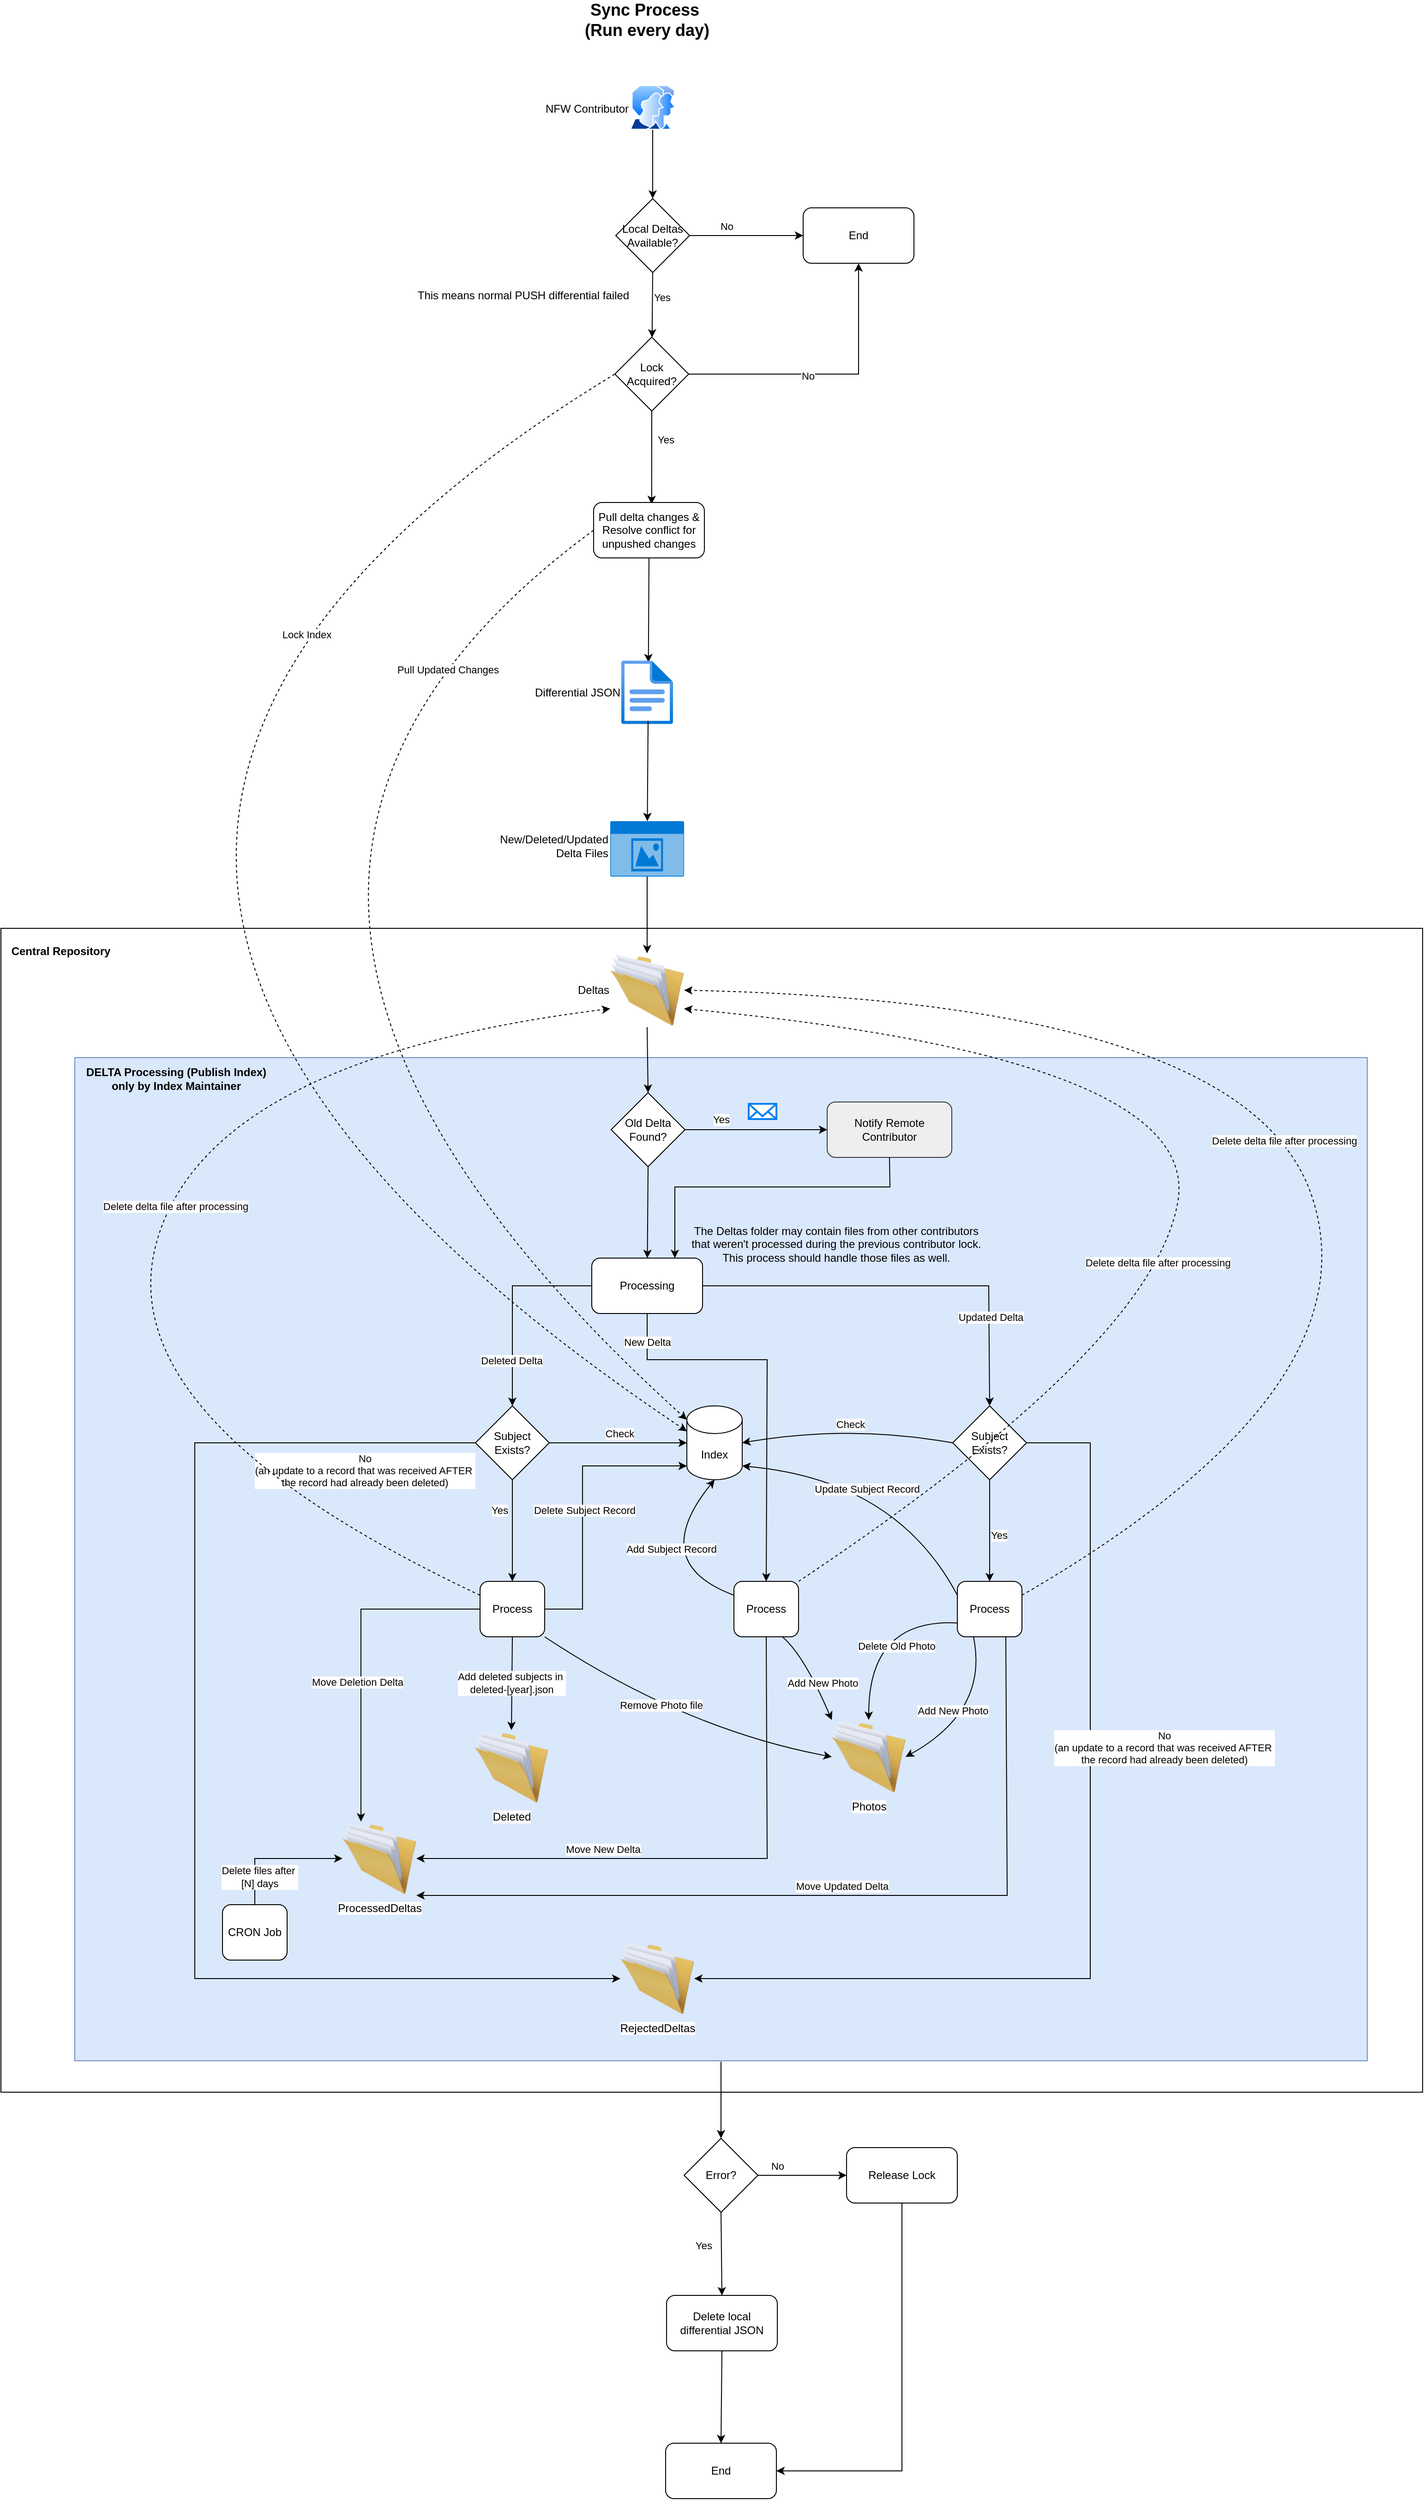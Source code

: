 <mxfile version="28.0.6" pages="10">
  <diagram name="Contributor-Sync" id="2vcmIkeBTBKrDkDVHUrh">
    <mxGraphModel dx="2911" dy="2291" grid="1" gridSize="10" guides="1" tooltips="1" connect="1" arrows="1" fold="1" page="1" pageScale="1" pageWidth="827" pageHeight="1169" math="0" shadow="0">
      <root>
        <mxCell id="0" />
        <mxCell id="1" parent="0" />
        <mxCell id="n-Lfvyfbp4jcgrKnuPO2-1" value="" style="rounded=0;whiteSpace=wrap;html=1;" parent="1" vertex="1">
          <mxGeometry x="-310" y="360" width="1540" height="1260" as="geometry" />
        </mxCell>
        <mxCell id="h1x3iIkdCSzz-mK3jjqq-14" value="" style="rounded=0;whiteSpace=wrap;html=1;fillColor=#dae8fc;strokeColor=#6c8ebf;" parent="1" vertex="1">
          <mxGeometry x="-230" y="500" width="1400" height="1086" as="geometry" />
        </mxCell>
        <mxCell id="h1x3iIkdCSzz-mK3jjqq-11" value="" style="curved=1;endArrow=classic;html=1;rounded=0;entryX=0;entryY=0;entryDx=0;entryDy=27.5;entryPerimeter=0;exitX=0;exitY=0.5;exitDx=0;exitDy=0;dashed=1;" parent="1" source="h1x3iIkdCSzz-mK3jjqq-1" target="2sabx5Cotb_MA9VCzINH-22" edge="1">
          <mxGeometry width="50" height="50" relative="1" as="geometry">
            <mxPoint x="130" y="210" as="sourcePoint" />
            <mxPoint x="180" y="160" as="targetPoint" />
            <Array as="points">
              <mxPoint x="-500" y="280" />
            </Array>
          </mxGeometry>
        </mxCell>
        <mxCell id="h1x3iIkdCSzz-mK3jjqq-12" value="Lock Index" style="edgeLabel;html=1;align=center;verticalAlign=middle;resizable=0;points=[];" parent="h1x3iIkdCSzz-mK3jjqq-11" vertex="1" connectable="0">
          <mxGeometry x="-0.593" y="67" relative="1" as="geometry">
            <mxPoint as="offset" />
          </mxGeometry>
        </mxCell>
        <mxCell id="2sabx5Cotb_MA9VCzINH-3" value="Deltas" style="image;html=1;image=img/lib/clip_art/general/Full_Folder_128x128.png;labelPosition=left;verticalLabelPosition=middle;align=right;verticalAlign=middle;" parent="1" vertex="1">
          <mxGeometry x="350" y="387" width="80" height="80" as="geometry" />
        </mxCell>
        <mxCell id="2sabx5Cotb_MA9VCzINH-4" value="New/Deleted/Updated Delta Files" style="html=1;whiteSpace=wrap;strokeColor=none;fillColor=#0079D6;labelPosition=left;verticalLabelPosition=middle;verticalAlign=middle;align=right;fontSize=12;outlineConnect=0;spacingTop=-6;fontColor=light-dark(#000000, #121212);sketch=0;shape=mxgraph.sitemap.photo;" parent="1" vertex="1">
          <mxGeometry x="350" y="244" width="80" height="60" as="geometry" />
        </mxCell>
        <mxCell id="2sabx5Cotb_MA9VCzINH-5" value="Processing" style="rounded=1;whiteSpace=wrap;html=1;" parent="1" vertex="1">
          <mxGeometry x="330" y="717" width="120" height="60" as="geometry" />
        </mxCell>
        <mxCell id="2sabx5Cotb_MA9VCzINH-7" value="ProcessedDeltas" style="image;html=1;image=img/lib/clip_art/general/Full_Folder_128x128.png;labelPosition=center;verticalLabelPosition=bottom;align=center;verticalAlign=top;" parent="1" vertex="1">
          <mxGeometry x="60" y="1327" width="80" height="80" as="geometry" />
        </mxCell>
        <mxCell id="2sabx5Cotb_MA9VCzINH-8" value="RejectedDeltas" style="image;html=1;image=img/lib/clip_art/general/Full_Folder_128x128.png;labelPosition=center;verticalLabelPosition=bottom;align=center;verticalAlign=top;" parent="1" vertex="1">
          <mxGeometry x="361" y="1457" width="80" height="80" as="geometry" />
        </mxCell>
        <mxCell id="2sabx5Cotb_MA9VCzINH-9" value="" style="endArrow=classic;html=1;rounded=0;exitX=0.5;exitY=1;exitDx=0;exitDy=0;exitPerimeter=0;" parent="1" source="2sabx5Cotb_MA9VCzINH-4" target="2sabx5Cotb_MA9VCzINH-3" edge="1">
          <mxGeometry width="50" height="50" relative="1" as="geometry">
            <mxPoint x="630" y="580" as="sourcePoint" />
            <mxPoint x="680" y="530" as="targetPoint" />
          </mxGeometry>
        </mxCell>
        <mxCell id="2sabx5Cotb_MA9VCzINH-10" value="" style="endArrow=classic;html=1;rounded=0;exitX=0.5;exitY=1;exitDx=0;exitDy=0;entryX=0.5;entryY=0;entryDx=0;entryDy=0;" parent="1" source="2sabx5Cotb_MA9VCzINH-3" target="WL_IfB3Cev3uNDds03wA-1" edge="1">
          <mxGeometry width="50" height="50" relative="1" as="geometry">
            <mxPoint x="470" y="420" as="sourcePoint" />
            <mxPoint x="520" y="370" as="targetPoint" />
          </mxGeometry>
        </mxCell>
        <mxCell id="2sabx5Cotb_MA9VCzINH-11" value="" style="endArrow=classic;html=1;rounded=0;exitX=0;exitY=0.5;exitDx=0;exitDy=0;entryX=0.5;entryY=0;entryDx=0;entryDy=0;" parent="1" source="2sabx5Cotb_MA9VCzINH-5" target="2sabx5Cotb_MA9VCzINH-23" edge="1">
          <mxGeometry width="50" height="50" relative="1" as="geometry">
            <mxPoint x="550" y="817" as="sourcePoint" />
            <mxPoint x="600" y="767" as="targetPoint" />
            <Array as="points">
              <mxPoint x="244" y="747" />
            </Array>
          </mxGeometry>
        </mxCell>
        <mxCell id="2sabx5Cotb_MA9VCzINH-34" value="Deleted Delta" style="edgeLabel;html=1;align=center;verticalAlign=middle;resizable=0;points=[];" parent="2sabx5Cotb_MA9VCzINH-11" vertex="1" connectable="0">
          <mxGeometry x="0.194" y="-6" relative="1" as="geometry">
            <mxPoint x="5" y="38" as="offset" />
          </mxGeometry>
        </mxCell>
        <mxCell id="2sabx5Cotb_MA9VCzINH-16" value="NFW Contributor" style="image;aspect=fixed;perimeter=ellipsePerimeter;html=1;align=right;shadow=0;dashed=0;spacingTop=3;image=img/lib/active_directory/user_accounts.svg;labelPosition=left;verticalLabelPosition=middle;verticalAlign=middle;" parent="1" vertex="1">
          <mxGeometry x="371" y="-553" width="50" height="48.5" as="geometry" />
        </mxCell>
        <mxCell id="2sabx5Cotb_MA9VCzINH-17" value="" style="endArrow=classic;html=1;rounded=0;exitX=0.5;exitY=1;exitDx=0;exitDy=0;entryX=0.524;entryY=0.029;entryDx=0;entryDy=0;entryPerimeter=0;" parent="1" source="WL_IfB3Cev3uNDds03wA-14" target="h1x3iIkdCSzz-mK3jjqq-9" edge="1">
          <mxGeometry width="50" height="50" relative="1" as="geometry">
            <mxPoint x="550" y="160" as="sourcePoint" />
            <mxPoint x="600" y="110" as="targetPoint" />
          </mxGeometry>
        </mxCell>
        <mxCell id="2sabx5Cotb_MA9VCzINH-18" value="The Deltas folder may contain files from other contributors that weren&#39;t processed during the previous contributor lock. This process should handle those files as well." style="text;html=1;align=center;verticalAlign=middle;whiteSpace=wrap;rounded=0;" parent="1" vertex="1">
          <mxGeometry x="430" y="687" width="330" height="30" as="geometry" />
        </mxCell>
        <mxCell id="2sabx5Cotb_MA9VCzINH-22" value="Index" style="shape=cylinder3;whiteSpace=wrap;html=1;boundedLbl=1;backgroundOutline=1;size=15;" parent="1" vertex="1">
          <mxGeometry x="433" y="877" width="60" height="80" as="geometry" />
        </mxCell>
        <mxCell id="2sabx5Cotb_MA9VCzINH-23" value="Subject Exists?" style="rhombus;whiteSpace=wrap;html=1;" parent="1" vertex="1">
          <mxGeometry x="204" y="877" width="80" height="80" as="geometry" />
        </mxCell>
        <mxCell id="2sabx5Cotb_MA9VCzINH-24" value="" style="endArrow=classic;html=1;rounded=0;entryX=0;entryY=0.5;entryDx=0;entryDy=0;entryPerimeter=0;" parent="1" source="2sabx5Cotb_MA9VCzINH-23" target="2sabx5Cotb_MA9VCzINH-22" edge="1">
          <mxGeometry width="50" height="50" relative="1" as="geometry">
            <mxPoint x="150" y="797" as="sourcePoint" />
            <mxPoint x="200" y="747" as="targetPoint" />
          </mxGeometry>
        </mxCell>
        <mxCell id="2sabx5Cotb_MA9VCzINH-32" value="Check" style="edgeLabel;html=1;align=center;verticalAlign=middle;resizable=0;points=[];" parent="2sabx5Cotb_MA9VCzINH-24" vertex="1" connectable="0">
          <mxGeometry x="0.092" relative="1" as="geometry">
            <mxPoint x="-6" y="-10" as="offset" />
          </mxGeometry>
        </mxCell>
        <mxCell id="2sabx5Cotb_MA9VCzINH-31" value="" style="endArrow=classic;html=1;rounded=0;exitX=0;exitY=0.5;exitDx=0;exitDy=0;entryX=0.25;entryY=0;entryDx=0;entryDy=0;" parent="1" source="2sabx5Cotb_MA9VCzINH-52" target="2sabx5Cotb_MA9VCzINH-7" edge="1">
          <mxGeometry width="50" height="50" relative="1" as="geometry">
            <mxPoint x="204" y="1097" as="sourcePoint" />
            <mxPoint x="290" y="1007" as="targetPoint" />
            <Array as="points">
              <mxPoint x="80" y="1097" />
            </Array>
          </mxGeometry>
        </mxCell>
        <mxCell id="2sabx5Cotb_MA9VCzINH-41" value="Move Deletion Delta" style="edgeLabel;html=1;align=center;verticalAlign=middle;resizable=0;points=[];" parent="2sabx5Cotb_MA9VCzINH-31" vertex="1" connectable="0">
          <mxGeometry x="0.155" y="-4" relative="1" as="geometry">
            <mxPoint as="offset" />
          </mxGeometry>
        </mxCell>
        <mxCell id="2sabx5Cotb_MA9VCzINH-35" value="" style="endArrow=classic;html=1;rounded=0;exitX=0.5;exitY=1;exitDx=0;exitDy=0;entryX=0.5;entryY=0;entryDx=0;entryDy=0;" parent="1" source="2sabx5Cotb_MA9VCzINH-5" target="2sabx5Cotb_MA9VCzINH-53" edge="1">
          <mxGeometry width="50" height="50" relative="1" as="geometry">
            <mxPoint x="600" y="807" as="sourcePoint" />
            <mxPoint x="540" y="877" as="targetPoint" />
            <Array as="points">
              <mxPoint x="390" y="827" />
              <mxPoint x="520" y="827" />
            </Array>
          </mxGeometry>
        </mxCell>
        <mxCell id="2sabx5Cotb_MA9VCzINH-36" value="New Delta" style="edgeLabel;html=1;align=center;verticalAlign=middle;resizable=0;points=[];" parent="2sabx5Cotb_MA9VCzINH-35" vertex="1" connectable="0">
          <mxGeometry x="0.194" y="3" relative="1" as="geometry">
            <mxPoint x="-133" y="-90" as="offset" />
          </mxGeometry>
        </mxCell>
        <mxCell id="2sabx5Cotb_MA9VCzINH-38" value="Photos" style="image;html=1;image=img/lib/clip_art/general/Full_Folder_128x128.png;labelPosition=center;verticalLabelPosition=bottom;align=center;verticalAlign=top;" parent="1" vertex="1">
          <mxGeometry x="590" y="1217" width="80" height="80" as="geometry" />
        </mxCell>
        <mxCell id="2sabx5Cotb_MA9VCzINH-39" value="" style="endArrow=classic;html=1;rounded=0;exitX=0.5;exitY=1;exitDx=0;exitDy=0;entryX=0.5;entryY=0;entryDx=0;entryDy=0;entryPerimeter=0;" parent="1" source="2sabx5Cotb_MA9VCzINH-23" target="2sabx5Cotb_MA9VCzINH-52" edge="1">
          <mxGeometry width="50" height="50" relative="1" as="geometry">
            <mxPoint x="290" y="1047" as="sourcePoint" />
            <mxPoint x="244" y="1057" as="targetPoint" />
          </mxGeometry>
        </mxCell>
        <mxCell id="2sabx5Cotb_MA9VCzINH-40" value="Yes" style="edgeLabel;html=1;align=center;verticalAlign=middle;resizable=0;points=[];" parent="2sabx5Cotb_MA9VCzINH-39" vertex="1" connectable="0">
          <mxGeometry x="-0.488" y="2" relative="1" as="geometry">
            <mxPoint x="-16" y="5" as="offset" />
          </mxGeometry>
        </mxCell>
        <mxCell id="2sabx5Cotb_MA9VCzINH-44" value="&lt;div style=&quot;forced-color-adjust: none; color: rgb(0, 0, 0); font-family: Helvetica; font-size: 11px; font-style: normal; font-variant-ligatures: normal; font-variant-caps: normal; font-weight: 400; letter-spacing: normal; orphans: 2; text-align: center; text-indent: 0px; text-transform: none; widows: 2; word-spacing: 0px; -webkit-text-stroke-width: 0px; white-space: nowrap; text-decoration-thickness: initial; text-decoration-style: initial; text-decoration-color: initial;&quot;&gt;Add deleted subjects in&amp;nbsp;&lt;/div&gt;&lt;div style=&quot;forced-color-adjust: none; color: rgb(0, 0, 0); font-family: Helvetica; font-size: 11px; font-style: normal; font-variant-ligatures: normal; font-variant-caps: normal; font-weight: 400; letter-spacing: normal; orphans: 2; text-align: center; text-indent: 0px; text-transform: none; widows: 2; word-spacing: 0px; -webkit-text-stroke-width: 0px; white-space: nowrap; text-decoration-thickness: initial; text-decoration-style: initial; text-decoration-color: initial;&quot;&gt;deleted-[year].json&lt;/div&gt;" style="endArrow=classic;html=1;rounded=0;exitX=0.5;exitY=1;exitDx=0;exitDy=0;entryX=0.5;entryY=0;entryDx=0;entryDy=0;" parent="1" source="2sabx5Cotb_MA9VCzINH-52" target="2sabx5Cotb_MA9VCzINH-90" edge="1">
          <mxGeometry x="-0.01" y="-1" width="50" height="50" relative="1" as="geometry">
            <mxPoint x="244" y="1137" as="sourcePoint" />
            <mxPoint x="400" y="1207" as="targetPoint" />
            <Array as="points" />
            <mxPoint as="offset" />
          </mxGeometry>
        </mxCell>
        <mxCell id="2sabx5Cotb_MA9VCzINH-45" value="" style="endArrow=classic;html=1;rounded=0;exitX=0;exitY=0.5;exitDx=0;exitDy=0;" parent="1" source="2sabx5Cotb_MA9VCzINH-23" target="2sabx5Cotb_MA9VCzINH-8" edge="1">
          <mxGeometry width="50" height="50" relative="1" as="geometry">
            <mxPoint x="-20" y="1037" as="sourcePoint" />
            <mxPoint x="30" y="987" as="targetPoint" />
            <Array as="points">
              <mxPoint x="-100" y="917" />
              <mxPoint x="-100" y="1497" />
            </Array>
          </mxGeometry>
        </mxCell>
        <mxCell id="2sabx5Cotb_MA9VCzINH-46" value="No&lt;div&gt;(an update to a record that was received AFTER&amp;nbsp;&lt;/div&gt;&lt;div&gt;the record had already been deleted)&lt;/div&gt;" style="edgeLabel;html=1;align=center;verticalAlign=middle;resizable=0;points=[];" parent="2sabx5Cotb_MA9VCzINH-45" vertex="1" connectable="0">
          <mxGeometry x="-0.867" y="-4" relative="1" as="geometry">
            <mxPoint x="-31" y="34" as="offset" />
          </mxGeometry>
        </mxCell>
        <mxCell id="2sabx5Cotb_MA9VCzINH-47" value="" style="endArrow=classic;html=1;rounded=0;exitX=1;exitY=0.5;exitDx=0;exitDy=0;entryX=0;entryY=1;entryDx=0;entryDy=-15;entryPerimeter=0;" parent="1" source="2sabx5Cotb_MA9VCzINH-52" target="2sabx5Cotb_MA9VCzINH-22" edge="1">
          <mxGeometry width="50" height="50" relative="1" as="geometry">
            <mxPoint x="284" y="1097" as="sourcePoint" />
            <mxPoint x="370" y="1007" as="targetPoint" />
            <Array as="points">
              <mxPoint x="320" y="1097" />
              <mxPoint x="320" y="942" />
            </Array>
          </mxGeometry>
        </mxCell>
        <mxCell id="2sabx5Cotb_MA9VCzINH-48" value="Delete Subject Record" style="edgeLabel;html=1;align=center;verticalAlign=middle;resizable=0;points=[];" parent="2sabx5Cotb_MA9VCzINH-47" vertex="1" connectable="0">
          <mxGeometry x="-0.227" y="-2" relative="1" as="geometry">
            <mxPoint y="-29" as="offset" />
          </mxGeometry>
        </mxCell>
        <mxCell id="2sabx5Cotb_MA9VCzINH-52" value="Process" style="rounded=1;whiteSpace=wrap;html=1;" parent="1" vertex="1">
          <mxGeometry x="209" y="1067" width="70" height="60" as="geometry" />
        </mxCell>
        <mxCell id="2sabx5Cotb_MA9VCzINH-53" value="Process" style="rounded=1;whiteSpace=wrap;html=1;" parent="1" vertex="1">
          <mxGeometry x="484" y="1067" width="70" height="60" as="geometry" />
        </mxCell>
        <mxCell id="2sabx5Cotb_MA9VCzINH-57" value="" style="endArrow=classic;html=1;rounded=0;exitX=0.5;exitY=1;exitDx=0;exitDy=0;entryX=1;entryY=0.5;entryDx=0;entryDy=0;" parent="1" source="2sabx5Cotb_MA9VCzINH-53" target="2sabx5Cotb_MA9VCzINH-7" edge="1">
          <mxGeometry width="50" height="50" relative="1" as="geometry">
            <mxPoint x="500" y="1327" as="sourcePoint" />
            <mxPoint x="550" y="1277" as="targetPoint" />
            <Array as="points">
              <mxPoint x="520" y="1367" />
            </Array>
          </mxGeometry>
        </mxCell>
        <mxCell id="2sabx5Cotb_MA9VCzINH-58" value="Move New Delta" style="edgeLabel;html=1;align=center;verticalAlign=middle;resizable=0;points=[];" parent="2sabx5Cotb_MA9VCzINH-57" vertex="1" connectable="0">
          <mxGeometry x="0.389" relative="1" as="geometry">
            <mxPoint x="12" y="-10" as="offset" />
          </mxGeometry>
        </mxCell>
        <mxCell id="2sabx5Cotb_MA9VCzINH-60" value="Subject Exists?" style="rhombus;whiteSpace=wrap;html=1;" parent="1" vertex="1">
          <mxGeometry x="721" y="877" width="80" height="80" as="geometry" />
        </mxCell>
        <mxCell id="2sabx5Cotb_MA9VCzINH-62" value="" style="endArrow=classic;html=1;rounded=0;exitX=1;exitY=0.5;exitDx=0;exitDy=0;entryX=0.5;entryY=0;entryDx=0;entryDy=0;" parent="1" source="2sabx5Cotb_MA9VCzINH-5" target="2sabx5Cotb_MA9VCzINH-60" edge="1">
          <mxGeometry width="50" height="50" relative="1" as="geometry">
            <mxPoint x="620" y="797" as="sourcePoint" />
            <mxPoint x="670" y="747" as="targetPoint" />
            <Array as="points">
              <mxPoint x="760" y="747" />
            </Array>
          </mxGeometry>
        </mxCell>
        <mxCell id="2sabx5Cotb_MA9VCzINH-63" value="Updated Delta" style="edgeLabel;html=1;align=center;verticalAlign=middle;resizable=0;points=[];" parent="2sabx5Cotb_MA9VCzINH-62" vertex="1" connectable="0">
          <mxGeometry x="0.562" y="1" relative="1" as="geometry">
            <mxPoint as="offset" />
          </mxGeometry>
        </mxCell>
        <mxCell id="2sabx5Cotb_MA9VCzINH-64" value="" style="curved=1;endArrow=classic;html=1;rounded=0;entryX=1;entryY=0.5;entryDx=0;entryDy=0;entryPerimeter=0;exitX=0;exitY=0.5;exitDx=0;exitDy=0;" parent="1" source="2sabx5Cotb_MA9VCzINH-60" target="2sabx5Cotb_MA9VCzINH-22" edge="1">
          <mxGeometry width="50" height="50" relative="1" as="geometry">
            <mxPoint x="600" y="837" as="sourcePoint" />
            <mxPoint x="650" y="787" as="targetPoint" />
            <Array as="points">
              <mxPoint x="610" y="897" />
            </Array>
          </mxGeometry>
        </mxCell>
        <mxCell id="2sabx5Cotb_MA9VCzINH-65" value="Check" style="edgeLabel;html=1;align=center;verticalAlign=middle;resizable=0;points=[];" parent="2sabx5Cotb_MA9VCzINH-64" vertex="1" connectable="0">
          <mxGeometry x="-0.58" y="22" relative="1" as="geometry">
            <mxPoint x="-60" y="-33" as="offset" />
          </mxGeometry>
        </mxCell>
        <mxCell id="2sabx5Cotb_MA9VCzINH-66" value="" style="endArrow=classic;html=1;rounded=0;exitX=1;exitY=0.5;exitDx=0;exitDy=0;entryX=1;entryY=0.5;entryDx=0;entryDy=0;" parent="1" source="2sabx5Cotb_MA9VCzINH-60" target="2sabx5Cotb_MA9VCzINH-8" edge="1">
          <mxGeometry width="50" height="50" relative="1" as="geometry">
            <mxPoint x="710" y="1157" as="sourcePoint" />
            <mxPoint x="760" y="1107" as="targetPoint" />
            <Array as="points">
              <mxPoint x="870" y="917" />
              <mxPoint x="870" y="1497" />
            </Array>
          </mxGeometry>
        </mxCell>
        <mxCell id="2sabx5Cotb_MA9VCzINH-87" value="No&lt;div&gt;(an update to a record that was received AFTER&amp;nbsp;&lt;/div&gt;&lt;div&gt;the record had already been deleted)&lt;/div&gt;" style="edgeLabel;html=1;align=center;verticalAlign=middle;resizable=0;points=[];" parent="2sabx5Cotb_MA9VCzINH-66" vertex="1" connectable="0">
          <mxGeometry x="-0.252" y="1" relative="1" as="geometry">
            <mxPoint x="79" y="-4" as="offset" />
          </mxGeometry>
        </mxCell>
        <mxCell id="2sabx5Cotb_MA9VCzINH-68" value="Process" style="rounded=1;whiteSpace=wrap;html=1;" parent="1" vertex="1">
          <mxGeometry x="726" y="1067" width="70" height="60" as="geometry" />
        </mxCell>
        <mxCell id="2sabx5Cotb_MA9VCzINH-69" value="" style="endArrow=classic;html=1;rounded=0;exitX=0.5;exitY=1;exitDx=0;exitDy=0;entryX=0.5;entryY=0;entryDx=0;entryDy=0;" parent="1" source="2sabx5Cotb_MA9VCzINH-60" target="2sabx5Cotb_MA9VCzINH-68" edge="1">
          <mxGeometry width="50" height="50" relative="1" as="geometry">
            <mxPoint x="871" y="1017" as="sourcePoint" />
            <mxPoint x="921" y="967" as="targetPoint" />
          </mxGeometry>
        </mxCell>
        <mxCell id="2sabx5Cotb_MA9VCzINH-70" value="Yes" style="edgeLabel;html=1;align=center;verticalAlign=middle;resizable=0;points=[];" parent="2sabx5Cotb_MA9VCzINH-69" vertex="1" connectable="0">
          <mxGeometry x="-0.37" y="1" relative="1" as="geometry">
            <mxPoint x="9" y="25" as="offset" />
          </mxGeometry>
        </mxCell>
        <mxCell id="2sabx5Cotb_MA9VCzINH-71" value="" style="curved=1;endArrow=classic;html=1;rounded=0;entryX=1;entryY=1;entryDx=0;entryDy=-15;entryPerimeter=0;exitX=0;exitY=0.25;exitDx=0;exitDy=0;" parent="1" source="2sabx5Cotb_MA9VCzINH-68" target="2sabx5Cotb_MA9VCzINH-22" edge="1">
          <mxGeometry width="50" height="50" relative="1" as="geometry">
            <mxPoint x="580" y="1047" as="sourcePoint" />
            <mxPoint x="630" y="997" as="targetPoint" />
            <Array as="points">
              <mxPoint x="660" y="957" />
            </Array>
          </mxGeometry>
        </mxCell>
        <mxCell id="2sabx5Cotb_MA9VCzINH-72" value="Update Subject Record" style="edgeLabel;html=1;align=center;verticalAlign=middle;resizable=0;points=[];" parent="2sabx5Cotb_MA9VCzINH-71" vertex="1" connectable="0">
          <mxGeometry x="-0.517" y="-10" relative="1" as="geometry">
            <mxPoint x="-72" y="-45" as="offset" />
          </mxGeometry>
        </mxCell>
        <mxCell id="2sabx5Cotb_MA9VCzINH-73" value="" style="endArrow=classic;html=1;rounded=0;exitX=0.75;exitY=1;exitDx=0;exitDy=0;entryX=1;entryY=1;entryDx=0;entryDy=0;" parent="1" source="2sabx5Cotb_MA9VCzINH-68" target="2sabx5Cotb_MA9VCzINH-7" edge="1">
          <mxGeometry width="50" height="50" relative="1" as="geometry">
            <mxPoint x="780" y="1357" as="sourcePoint" />
            <mxPoint x="830" y="1307" as="targetPoint" />
            <Array as="points">
              <mxPoint x="780" y="1407" />
            </Array>
          </mxGeometry>
        </mxCell>
        <mxCell id="2sabx5Cotb_MA9VCzINH-74" value="Move Updated Delta" style="edgeLabel;html=1;align=center;verticalAlign=middle;resizable=0;points=[];" parent="2sabx5Cotb_MA9VCzINH-73" vertex="1" connectable="0">
          <mxGeometry x="0.6" y="3" relative="1" as="geometry">
            <mxPoint x="277" y="-13" as="offset" />
          </mxGeometry>
        </mxCell>
        <mxCell id="2sabx5Cotb_MA9VCzINH-76" value="" style="curved=1;endArrow=classic;html=1;rounded=0;entryX=0.5;entryY=0;entryDx=0;entryDy=0;exitX=0;exitY=0.75;exitDx=0;exitDy=0;" parent="1" source="2sabx5Cotb_MA9VCzINH-68" target="2sabx5Cotb_MA9VCzINH-38" edge="1">
          <mxGeometry width="50" height="50" relative="1" as="geometry">
            <mxPoint x="630" y="1227" as="sourcePoint" />
            <mxPoint x="680" y="1177" as="targetPoint" />
            <Array as="points">
              <mxPoint x="630" y="1107" />
            </Array>
          </mxGeometry>
        </mxCell>
        <mxCell id="2sabx5Cotb_MA9VCzINH-77" value="Delete Old Photo" style="edgeLabel;html=1;align=center;verticalAlign=middle;resizable=0;points=[];" parent="2sabx5Cotb_MA9VCzINH-76" vertex="1" connectable="0">
          <mxGeometry x="-0.172" y="-40" relative="1" as="geometry">
            <mxPoint x="17" y="69" as="offset" />
          </mxGeometry>
        </mxCell>
        <mxCell id="2sabx5Cotb_MA9VCzINH-78" value="" style="curved=1;endArrow=classic;html=1;rounded=0;entryX=1;entryY=0.5;entryDx=0;entryDy=0;exitX=0.25;exitY=1;exitDx=0;exitDy=0;" parent="1" source="2sabx5Cotb_MA9VCzINH-68" target="2sabx5Cotb_MA9VCzINH-38" edge="1">
          <mxGeometry width="50" height="50" relative="1" as="geometry">
            <mxPoint x="670" y="1307" as="sourcePoint" />
            <mxPoint x="720" y="1257" as="targetPoint" />
            <Array as="points">
              <mxPoint x="760" y="1207" />
            </Array>
          </mxGeometry>
        </mxCell>
        <mxCell id="2sabx5Cotb_MA9VCzINH-79" value="Add New Photo" style="edgeLabel;html=1;align=center;verticalAlign=middle;resizable=0;points=[];" parent="2sabx5Cotb_MA9VCzINH-78" vertex="1" connectable="0">
          <mxGeometry x="-0.181" y="-55" relative="1" as="geometry">
            <mxPoint x="16" y="-5" as="offset" />
          </mxGeometry>
        </mxCell>
        <mxCell id="2sabx5Cotb_MA9VCzINH-80" value="" style="curved=1;endArrow=classic;html=1;rounded=0;exitX=0;exitY=0.25;exitDx=0;exitDy=0;entryX=0;entryY=0.75;entryDx=0;entryDy=0;dashed=1;" parent="1" source="2sabx5Cotb_MA9VCzINH-52" target="2sabx5Cotb_MA9VCzINH-3" edge="1">
          <mxGeometry width="50" height="50" relative="1" as="geometry">
            <mxPoint x="140" y="890" as="sourcePoint" />
            <mxPoint x="190" y="840" as="targetPoint" />
            <Array as="points">
              <mxPoint x="-200" y="890" />
              <mxPoint x="-80" y="500" />
            </Array>
          </mxGeometry>
        </mxCell>
        <mxCell id="2sabx5Cotb_MA9VCzINH-81" value="Delete delta file after processing" style="edgeLabel;html=1;align=center;verticalAlign=middle;resizable=0;points=[];" parent="2sabx5Cotb_MA9VCzINH-80" vertex="1" connectable="0">
          <mxGeometry x="0.072" y="-8" relative="1" as="geometry">
            <mxPoint y="-1" as="offset" />
          </mxGeometry>
        </mxCell>
        <mxCell id="2sabx5Cotb_MA9VCzINH-82" value="" style="curved=1;endArrow=classic;html=1;rounded=0;exitX=1;exitY=0.25;exitDx=0;exitDy=0;entryX=1;entryY=0.5;entryDx=0;entryDy=0;dashed=1;" parent="1" source="2sabx5Cotb_MA9VCzINH-68" target="2sabx5Cotb_MA9VCzINH-3" edge="1">
          <mxGeometry width="50" height="50" relative="1" as="geometry">
            <mxPoint x="1040" y="850" as="sourcePoint" />
            <mxPoint x="1090" y="800" as="targetPoint" />
            <Array as="points">
              <mxPoint x="1180" y="860" />
              <mxPoint x="1040" y="440" />
            </Array>
          </mxGeometry>
        </mxCell>
        <mxCell id="2sabx5Cotb_MA9VCzINH-85" value="Delete delta file after processing" style="edgeLabel;html=1;align=center;verticalAlign=middle;resizable=0;points=[];" parent="2sabx5Cotb_MA9VCzINH-82" vertex="1" connectable="0">
          <mxGeometry x="-0.116" y="-8" relative="1" as="geometry">
            <mxPoint x="-39" y="-61" as="offset" />
          </mxGeometry>
        </mxCell>
        <mxCell id="2sabx5Cotb_MA9VCzINH-83" value="" style="curved=1;endArrow=classic;html=1;rounded=0;entryX=1;entryY=0.75;entryDx=0;entryDy=0;exitX=1;exitY=0;exitDx=0;exitDy=0;dashed=1;" parent="1" source="2sabx5Cotb_MA9VCzINH-53" target="2sabx5Cotb_MA9VCzINH-3" edge="1">
          <mxGeometry width="50" height="50" relative="1" as="geometry">
            <mxPoint x="620" y="840" as="sourcePoint" />
            <mxPoint x="670" y="790" as="targetPoint" />
            <Array as="points">
              <mxPoint x="940" y="810" />
              <mxPoint x="990" y="500" />
            </Array>
          </mxGeometry>
        </mxCell>
        <mxCell id="2sabx5Cotb_MA9VCzINH-86" value="Delete delta file after processing" style="edgeLabel;html=1;align=center;verticalAlign=middle;resizable=0;points=[];" parent="2sabx5Cotb_MA9VCzINH-83" vertex="1" connectable="0">
          <mxGeometry x="-0.279" y="-1" relative="1" as="geometry">
            <mxPoint x="-1" y="-69" as="offset" />
          </mxGeometry>
        </mxCell>
        <mxCell id="2sabx5Cotb_MA9VCzINH-88" value="" style="curved=1;endArrow=classic;html=1;rounded=0;entryX=0.5;entryY=1;entryDx=0;entryDy=0;entryPerimeter=0;exitX=0;exitY=0.25;exitDx=0;exitDy=0;" parent="1" source="2sabx5Cotb_MA9VCzINH-53" target="2sabx5Cotb_MA9VCzINH-22" edge="1">
          <mxGeometry width="50" height="50" relative="1" as="geometry">
            <mxPoint x="390" y="1057" as="sourcePoint" />
            <mxPoint x="440" y="1007" as="targetPoint" />
            <Array as="points">
              <mxPoint x="390" y="1047" />
            </Array>
          </mxGeometry>
        </mxCell>
        <mxCell id="2sabx5Cotb_MA9VCzINH-89" value="Add Subject Record" style="edgeLabel;html=1;align=center;verticalAlign=middle;resizable=0;points=[];" parent="2sabx5Cotb_MA9VCzINH-88" vertex="1" connectable="0">
          <mxGeometry x="0.278" y="-22" relative="1" as="geometry">
            <mxPoint x="-15" as="offset" />
          </mxGeometry>
        </mxCell>
        <mxCell id="2sabx5Cotb_MA9VCzINH-90" value="Deleted" style="image;html=1;image=img/lib/clip_art/general/Full_Folder_128x128.png;labelPosition=center;verticalLabelPosition=bottom;align=center;verticalAlign=top;" parent="1" vertex="1">
          <mxGeometry x="203" y="1228" width="80" height="80" as="geometry" />
        </mxCell>
        <mxCell id="2sabx5Cotb_MA9VCzINH-91" value="" style="curved=1;endArrow=classic;html=1;rounded=0;exitX=0.75;exitY=1;exitDx=0;exitDy=0;entryX=0;entryY=0;entryDx=0;entryDy=0;" parent="1" source="2sabx5Cotb_MA9VCzINH-53" target="2sabx5Cotb_MA9VCzINH-38" edge="1">
          <mxGeometry width="50" height="50" relative="1" as="geometry">
            <mxPoint x="560" y="1197" as="sourcePoint" />
            <mxPoint x="610" y="1147" as="targetPoint" />
            <Array as="points">
              <mxPoint x="560" y="1147" />
            </Array>
          </mxGeometry>
        </mxCell>
        <mxCell id="2sabx5Cotb_MA9VCzINH-92" value="Add New Photo" style="edgeLabel;html=1;align=center;verticalAlign=middle;resizable=0;points=[];" parent="2sabx5Cotb_MA9VCzINH-91" vertex="1" connectable="0">
          <mxGeometry x="-0.136" y="-2" relative="1" as="geometry">
            <mxPoint x="16" y="15" as="offset" />
          </mxGeometry>
        </mxCell>
        <mxCell id="2sabx5Cotb_MA9VCzINH-93" value="" style="curved=1;endArrow=classic;html=1;rounded=0;exitX=1;exitY=1;exitDx=0;exitDy=0;entryX=0;entryY=0.5;entryDx=0;entryDy=0;" parent="1" source="2sabx5Cotb_MA9VCzINH-52" target="2sabx5Cotb_MA9VCzINH-38" edge="1">
          <mxGeometry width="50" height="50" relative="1" as="geometry">
            <mxPoint x="420" y="1207" as="sourcePoint" />
            <mxPoint x="470" y="1157" as="targetPoint" />
            <Array as="points">
              <mxPoint x="430" y="1227" />
            </Array>
          </mxGeometry>
        </mxCell>
        <mxCell id="2sabx5Cotb_MA9VCzINH-94" value="Remove Photo file" style="edgeLabel;html=1;align=center;verticalAlign=middle;resizable=0;points=[];" parent="2sabx5Cotb_MA9VCzINH-93" vertex="1" connectable="0">
          <mxGeometry x="-0.158" y="8" relative="1" as="geometry">
            <mxPoint as="offset" />
          </mxGeometry>
        </mxCell>
        <mxCell id="2sabx5Cotb_MA9VCzINH-95" value="CRON Job" style="rounded=1;whiteSpace=wrap;html=1;" parent="1" vertex="1">
          <mxGeometry x="-70" y="1417" width="70" height="60" as="geometry" />
        </mxCell>
        <mxCell id="2sabx5Cotb_MA9VCzINH-97" value="" style="endArrow=classic;html=1;rounded=0;exitX=0.5;exitY=0;exitDx=0;exitDy=0;entryX=0;entryY=0.5;entryDx=0;entryDy=0;" parent="1" source="2sabx5Cotb_MA9VCzINH-95" target="2sabx5Cotb_MA9VCzINH-7" edge="1">
          <mxGeometry width="50" height="50" relative="1" as="geometry">
            <mxPoint x="-40" y="1357" as="sourcePoint" />
            <mxPoint x="10" y="1307" as="targetPoint" />
            <Array as="points">
              <mxPoint x="-35" y="1367" />
            </Array>
          </mxGeometry>
        </mxCell>
        <mxCell id="2sabx5Cotb_MA9VCzINH-98" value="Delete files after&amp;nbsp;&lt;div&gt;[N] days&lt;/div&gt;" style="edgeLabel;html=1;align=center;verticalAlign=middle;resizable=0;points=[];" parent="2sabx5Cotb_MA9VCzINH-97" vertex="1" connectable="0">
          <mxGeometry x="-0.517" y="3" relative="1" as="geometry">
            <mxPoint x="8" y="5" as="offset" />
          </mxGeometry>
        </mxCell>
        <mxCell id="h1x3iIkdCSzz-mK3jjqq-2" value="" style="endArrow=classic;html=1;rounded=0;exitX=0.5;exitY=1;exitDx=0;exitDy=0;" parent="1" source="OQ4iqT5MsX4GB4oJVIEb-1" target="h1x3iIkdCSzz-mK3jjqq-1" edge="1">
          <mxGeometry width="50" height="50" relative="1" as="geometry">
            <mxPoint x="396" y="-364" as="sourcePoint" />
            <mxPoint x="395" y="-14" as="targetPoint" />
          </mxGeometry>
        </mxCell>
        <mxCell id="OQ4iqT5MsX4GB4oJVIEb-5" value="Yes" style="edgeLabel;html=1;align=center;verticalAlign=middle;resizable=0;points=[];" parent="h1x3iIkdCSzz-mK3jjqq-2" vertex="1" connectable="0">
          <mxGeometry x="-0.23" y="1" relative="1" as="geometry">
            <mxPoint x="9" as="offset" />
          </mxGeometry>
        </mxCell>
        <mxCell id="h1x3iIkdCSzz-mK3jjqq-1" value="Lock Acquired?" style="rhombus;whiteSpace=wrap;html=1;" parent="1" vertex="1">
          <mxGeometry x="355" y="-280" width="80" height="80" as="geometry" />
        </mxCell>
        <mxCell id="h1x3iIkdCSzz-mK3jjqq-3" value="End" style="rounded=1;whiteSpace=wrap;html=1;" parent="1" vertex="1">
          <mxGeometry x="559" y="-420" width="120" height="60" as="geometry" />
        </mxCell>
        <mxCell id="h1x3iIkdCSzz-mK3jjqq-4" value="" style="endArrow=classic;html=1;rounded=0;exitX=1;exitY=0.5;exitDx=0;exitDy=0;entryX=0.5;entryY=1;entryDx=0;entryDy=0;" parent="1" source="h1x3iIkdCSzz-mK3jjqq-1" target="h1x3iIkdCSzz-mK3jjqq-3" edge="1">
          <mxGeometry width="50" height="50" relative="1" as="geometry">
            <mxPoint x="595" y="-154" as="sourcePoint" />
            <mxPoint x="645" y="-204" as="targetPoint" />
            <Array as="points">
              <mxPoint x="619" y="-240" />
            </Array>
          </mxGeometry>
        </mxCell>
        <mxCell id="h1x3iIkdCSzz-mK3jjqq-7" value="No" style="edgeLabel;html=1;align=center;verticalAlign=middle;resizable=0;points=[];" parent="h1x3iIkdCSzz-mK3jjqq-4" vertex="1" connectable="0">
          <mxGeometry x="-0.154" y="-2" relative="1" as="geometry">
            <mxPoint as="offset" />
          </mxGeometry>
        </mxCell>
        <mxCell id="h1x3iIkdCSzz-mK3jjqq-9" value="Differential JSON" style="image;aspect=fixed;html=1;points=[];align=right;fontSize=12;image=img/lib/azure2/general/File.svg;labelPosition=left;verticalLabelPosition=middle;verticalAlign=middle;" parent="1" vertex="1">
          <mxGeometry x="362" y="70" width="56.0" height="69" as="geometry" />
        </mxCell>
        <mxCell id="h1x3iIkdCSzz-mK3jjqq-10" value="" style="endArrow=classic;html=1;rounded=0;exitX=0.518;exitY=0.947;exitDx=0;exitDy=0;exitPerimeter=0;" parent="1" source="h1x3iIkdCSzz-mK3jjqq-9" target="2sabx5Cotb_MA9VCzINH-4" edge="1">
          <mxGeometry width="50" height="50" relative="1" as="geometry">
            <mxPoint x="510" y="70" as="sourcePoint" />
            <mxPoint x="560" y="20" as="targetPoint" />
          </mxGeometry>
        </mxCell>
        <mxCell id="h1x3iIkdCSzz-mK3jjqq-17" value="&lt;b&gt;DELTA Processing (Publish Index)&lt;/b&gt;&lt;div&gt;&lt;b&gt;only by Index Maintainer&lt;/b&gt;&lt;/div&gt;" style="text;html=1;align=center;verticalAlign=middle;whiteSpace=wrap;rounded=0;" parent="1" vertex="1">
          <mxGeometry x="-230" y="508" width="220" height="30" as="geometry" />
        </mxCell>
        <mxCell id="h1x3iIkdCSzz-mK3jjqq-19" value="" style="endArrow=classic;html=1;rounded=0;exitX=0.5;exitY=1;exitDx=0;exitDy=0;entryX=0.5;entryY=0;entryDx=0;entryDy=0;" parent="1" target="WL_IfB3Cev3uNDds03wA-8" edge="1">
          <mxGeometry width="50" height="50" relative="1" as="geometry">
            <mxPoint x="470.0" y="1587" as="sourcePoint" />
            <mxPoint x="470" y="1667.0" as="targetPoint" />
          </mxGeometry>
        </mxCell>
        <mxCell id="h1x3iIkdCSzz-mK3jjqq-20" value="End" style="rounded=1;whiteSpace=wrap;html=1;" parent="1" vertex="1">
          <mxGeometry x="410" y="2000" width="120" height="60" as="geometry" />
        </mxCell>
        <mxCell id="h1x3iIkdCSzz-mK3jjqq-22" value="Release Lock" style="rounded=1;whiteSpace=wrap;html=1;" parent="1" vertex="1">
          <mxGeometry x="606" y="1680" width="120" height="60" as="geometry" />
        </mxCell>
        <mxCell id="WL_IfB3Cev3uNDds03wA-1" value="Old Delta Found?" style="rhombus;whiteSpace=wrap;html=1;" parent="1" vertex="1">
          <mxGeometry x="351" y="538" width="80" height="80" as="geometry" />
        </mxCell>
        <mxCell id="WL_IfB3Cev3uNDds03wA-2" value="" style="endArrow=classic;html=1;rounded=0;exitX=0.5;exitY=1;exitDx=0;exitDy=0;" parent="1" source="WL_IfB3Cev3uNDds03wA-1" target="2sabx5Cotb_MA9VCzINH-5" edge="1">
          <mxGeometry width="50" height="50" relative="1" as="geometry">
            <mxPoint x="490" y="580" as="sourcePoint" />
            <mxPoint x="540" y="530" as="targetPoint" />
          </mxGeometry>
        </mxCell>
        <mxCell id="WL_IfB3Cev3uNDds03wA-3" value="Notify Remote Contributor" style="rounded=1;whiteSpace=wrap;html=1;fillColor=#eeeeee;strokeColor=#36393d;" parent="1" vertex="1">
          <mxGeometry x="585" y="548" width="135" height="60" as="geometry" />
        </mxCell>
        <mxCell id="WL_IfB3Cev3uNDds03wA-4" value="" style="html=1;verticalLabelPosition=bottom;align=center;labelBackgroundColor=#ffffff;verticalAlign=top;strokeWidth=2;strokeColor=#0080F0;shadow=0;dashed=0;shape=mxgraph.ios7.icons.mail;" parent="1" vertex="1">
          <mxGeometry x="500" y="550" width="30" height="16.5" as="geometry" />
        </mxCell>
        <mxCell id="WL_IfB3Cev3uNDds03wA-5" value="" style="endArrow=classic;html=1;rounded=0;exitX=1;exitY=0.5;exitDx=0;exitDy=0;entryX=0;entryY=0.5;entryDx=0;entryDy=0;" parent="1" source="WL_IfB3Cev3uNDds03wA-1" target="WL_IfB3Cev3uNDds03wA-3" edge="1">
          <mxGeometry width="50" height="50" relative="1" as="geometry">
            <mxPoint x="540" y="610" as="sourcePoint" />
            <mxPoint x="590" y="560" as="targetPoint" />
          </mxGeometry>
        </mxCell>
        <mxCell id="WL_IfB3Cev3uNDds03wA-6" value="Yes" style="edgeLabel;html=1;align=center;verticalAlign=middle;resizable=0;points=[];" parent="WL_IfB3Cev3uNDds03wA-5" vertex="1" connectable="0">
          <mxGeometry x="-0.37" y="-3" relative="1" as="geometry">
            <mxPoint x="-10" y="-14" as="offset" />
          </mxGeometry>
        </mxCell>
        <mxCell id="WL_IfB3Cev3uNDds03wA-7" value="" style="endArrow=classic;html=1;rounded=0;exitX=0.5;exitY=1;exitDx=0;exitDy=0;entryX=0.75;entryY=0;entryDx=0;entryDy=0;" parent="1" source="WL_IfB3Cev3uNDds03wA-3" target="2sabx5Cotb_MA9VCzINH-5" edge="1">
          <mxGeometry width="50" height="50" relative="1" as="geometry">
            <mxPoint x="650" y="400" as="sourcePoint" />
            <mxPoint x="700" y="350" as="targetPoint" />
            <Array as="points">
              <mxPoint x="653" y="640" />
              <mxPoint x="420" y="640" />
            </Array>
          </mxGeometry>
        </mxCell>
        <mxCell id="WL_IfB3Cev3uNDds03wA-8" value="Error?" style="rhombus;whiteSpace=wrap;html=1;" parent="1" vertex="1">
          <mxGeometry x="430" y="1670" width="80" height="80" as="geometry" />
        </mxCell>
        <mxCell id="WL_IfB3Cev3uNDds03wA-9" value="" style="endArrow=classic;html=1;rounded=0;exitX=1;exitY=0.5;exitDx=0;exitDy=0;entryX=0;entryY=0.5;entryDx=0;entryDy=0;" parent="1" source="WL_IfB3Cev3uNDds03wA-8" target="h1x3iIkdCSzz-mK3jjqq-22" edge="1">
          <mxGeometry width="50" height="50" relative="1" as="geometry">
            <mxPoint x="520" y="1680" as="sourcePoint" />
            <mxPoint x="570" y="1630" as="targetPoint" />
          </mxGeometry>
        </mxCell>
        <mxCell id="WL_IfB3Cev3uNDds03wA-12" value="No" style="edgeLabel;html=1;align=center;verticalAlign=middle;resizable=0;points=[];" parent="WL_IfB3Cev3uNDds03wA-9" vertex="1" connectable="0">
          <mxGeometry x="-0.256" y="-3" relative="1" as="geometry">
            <mxPoint x="-15" y="-13" as="offset" />
          </mxGeometry>
        </mxCell>
        <mxCell id="WL_IfB3Cev3uNDds03wA-10" value="" style="endArrow=classic;html=1;rounded=0;exitX=0.5;exitY=1;exitDx=0;exitDy=0;entryX=0.5;entryY=0;entryDx=0;entryDy=0;" parent="1" source="ZIBxnyXE7ZIb1DPXKMdl-1" target="h1x3iIkdCSzz-mK3jjqq-20" edge="1">
          <mxGeometry width="50" height="50" relative="1" as="geometry">
            <mxPoint x="660" y="1810" as="sourcePoint" />
            <mxPoint x="710" y="1760" as="targetPoint" />
          </mxGeometry>
        </mxCell>
        <mxCell id="WL_IfB3Cev3uNDds03wA-11" value="" style="endArrow=classic;html=1;rounded=0;exitX=0.5;exitY=1;exitDx=0;exitDy=0;entryX=1;entryY=0.5;entryDx=0;entryDy=0;" parent="1" source="h1x3iIkdCSzz-mK3jjqq-22" target="h1x3iIkdCSzz-mK3jjqq-20" edge="1">
          <mxGeometry width="50" height="50" relative="1" as="geometry">
            <mxPoint x="690" y="1850" as="sourcePoint" />
            <mxPoint x="740" y="1800" as="targetPoint" />
            <Array as="points">
              <mxPoint x="666" y="2030" />
            </Array>
          </mxGeometry>
        </mxCell>
        <mxCell id="WL_IfB3Cev3uNDds03wA-15" value="" style="endArrow=classic;html=1;rounded=0;exitX=0.5;exitY=1;exitDx=0;exitDy=0;entryX=0.524;entryY=0.029;entryDx=0;entryDy=0;entryPerimeter=0;" parent="1" source="h1x3iIkdCSzz-mK3jjqq-1" target="WL_IfB3Cev3uNDds03wA-14" edge="1">
          <mxGeometry width="50" height="50" relative="1" as="geometry">
            <mxPoint x="390" y="-214" as="sourcePoint" />
            <mxPoint x="390" y="72" as="targetPoint" />
          </mxGeometry>
        </mxCell>
        <mxCell id="WL_IfB3Cev3uNDds03wA-16" value="Yes" style="edgeLabel;html=1;align=center;verticalAlign=middle;resizable=0;points=[];" parent="WL_IfB3Cev3uNDds03wA-15" vertex="1" connectable="0">
          <mxGeometry x="-0.733" y="3" relative="1" as="geometry">
            <mxPoint x="12" y="17" as="offset" />
          </mxGeometry>
        </mxCell>
        <mxCell id="WL_IfB3Cev3uNDds03wA-14" value="Pull delta changes &amp;amp; Resolve conflict for unpushed changes" style="rounded=1;whiteSpace=wrap;html=1;" parent="1" vertex="1">
          <mxGeometry x="332" y="-101" width="120" height="60" as="geometry" />
        </mxCell>
        <mxCell id="W0OU0mjcPs7yU68TlZRj-1" value="&lt;b&gt;&lt;font style=&quot;font-size: 18px;&quot;&gt;Sync Process&amp;nbsp;&lt;/font&gt;&lt;/b&gt;&lt;div&gt;&lt;b&gt;&lt;font style=&quot;font-size: 18px;&quot;&gt;(Run every day)&lt;/font&gt;&lt;/b&gt;&lt;/div&gt;" style="text;html=1;align=center;verticalAlign=middle;whiteSpace=wrap;rounded=0;" parent="1" vertex="1">
          <mxGeometry x="300" y="-638" width="180" height="30" as="geometry" />
        </mxCell>
        <mxCell id="W0OU0mjcPs7yU68TlZRj-2" value="" style="curved=1;endArrow=classic;html=1;rounded=0;entryX=0;entryY=0;entryDx=0;entryDy=15;exitX=0;exitY=0.5;exitDx=0;exitDy=0;dashed=1;entryPerimeter=0;" parent="1" source="WL_IfB3Cev3uNDds03wA-14" target="2sabx5Cotb_MA9VCzINH-22" edge="1">
          <mxGeometry width="50" height="50" relative="1" as="geometry">
            <mxPoint x="170" y="90" as="sourcePoint" />
            <mxPoint x="220" y="40" as="targetPoint" />
            <Array as="points">
              <mxPoint x="-200" y="320" />
            </Array>
          </mxGeometry>
        </mxCell>
        <mxCell id="W0OU0mjcPs7yU68TlZRj-3" value="Pull Updated Changes" style="edgeLabel;html=1;align=center;verticalAlign=middle;resizable=0;points=[];" parent="W0OU0mjcPs7yU68TlZRj-2" vertex="1" connectable="0">
          <mxGeometry x="-0.712" y="27" relative="1" as="geometry">
            <mxPoint x="1" as="offset" />
          </mxGeometry>
        </mxCell>
        <mxCell id="ZIBxnyXE7ZIb1DPXKMdl-2" value="" style="endArrow=classic;html=1;rounded=0;exitX=0.5;exitY=1;exitDx=0;exitDy=0;entryX=0.5;entryY=0;entryDx=0;entryDy=0;" parent="1" source="WL_IfB3Cev3uNDds03wA-8" target="ZIBxnyXE7ZIb1DPXKMdl-1" edge="1">
          <mxGeometry width="50" height="50" relative="1" as="geometry">
            <mxPoint x="470" y="1750" as="sourcePoint" />
            <mxPoint x="470" y="2000" as="targetPoint" />
          </mxGeometry>
        </mxCell>
        <mxCell id="ZIBxnyXE7ZIb1DPXKMdl-3" value="Yes" style="edgeLabel;html=1;align=center;verticalAlign=middle;resizable=0;points=[];" parent="ZIBxnyXE7ZIb1DPXKMdl-2" vertex="1" connectable="0">
          <mxGeometry x="-0.195" y="-3" relative="1" as="geometry">
            <mxPoint x="-17" as="offset" />
          </mxGeometry>
        </mxCell>
        <mxCell id="ZIBxnyXE7ZIb1DPXKMdl-1" value="Delete local differential JSON" style="rounded=1;whiteSpace=wrap;html=1;" parent="1" vertex="1">
          <mxGeometry x="411" y="1840" width="120" height="60" as="geometry" />
        </mxCell>
        <mxCell id="OQ4iqT5MsX4GB4oJVIEb-2" value="" style="endArrow=classic;html=1;rounded=0;exitX=0.5;exitY=1;exitDx=0;exitDy=0;" parent="1" source="2sabx5Cotb_MA9VCzINH-16" target="OQ4iqT5MsX4GB4oJVIEb-1" edge="1">
          <mxGeometry width="50" height="50" relative="1" as="geometry">
            <mxPoint x="396" y="-472" as="sourcePoint" />
            <mxPoint x="395" y="-294" as="targetPoint" />
          </mxGeometry>
        </mxCell>
        <mxCell id="OQ4iqT5MsX4GB4oJVIEb-1" value="Local Deltas Available?" style="rhombus;whiteSpace=wrap;html=1;" parent="1" vertex="1">
          <mxGeometry x="356" y="-430" width="80" height="80" as="geometry" />
        </mxCell>
        <mxCell id="OQ4iqT5MsX4GB4oJVIEb-3" value="" style="endArrow=classic;html=1;rounded=0;exitX=1;exitY=0.5;exitDx=0;exitDy=0;" parent="1" source="OQ4iqT5MsX4GB4oJVIEb-1" target="h1x3iIkdCSzz-mK3jjqq-3" edge="1">
          <mxGeometry width="50" height="50" relative="1" as="geometry">
            <mxPoint x="555" y="-470" as="sourcePoint" />
            <mxPoint x="605" y="-520" as="targetPoint" />
          </mxGeometry>
        </mxCell>
        <mxCell id="OQ4iqT5MsX4GB4oJVIEb-4" value="No" style="edgeLabel;html=1;align=center;verticalAlign=middle;resizable=0;points=[];" parent="OQ4iqT5MsX4GB4oJVIEb-3" vertex="1" connectable="0">
          <mxGeometry x="-0.395" relative="1" as="geometry">
            <mxPoint x="3" y="-10" as="offset" />
          </mxGeometry>
        </mxCell>
        <mxCell id="KEWiNdGnc7Lt-UoCnR7G-1" value="This means normal PUSH differential failed" style="text;html=1;align=center;verticalAlign=middle;whiteSpace=wrap;rounded=0;" parent="1" vertex="1">
          <mxGeometry x="120" y="-340" width="272" height="30" as="geometry" />
        </mxCell>
        <mxCell id="n-Lfvyfbp4jcgrKnuPO2-3" value="&lt;b&gt;Central Repository&lt;/b&gt;" style="text;html=1;align=center;verticalAlign=middle;whiteSpace=wrap;rounded=0;" parent="1" vertex="1">
          <mxGeometry x="-310" y="370" width="130" height="30" as="geometry" />
        </mxCell>
      </root>
    </mxGraphModel>
  </diagram>
  <diagram id="9s9BGnO600yzhP9FkN45" name="Contributor-Push">
    <mxGraphModel dx="1042" dy="561" grid="1" gridSize="10" guides="1" tooltips="1" connect="1" arrows="1" fold="1" page="1" pageScale="1" pageWidth="827" pageHeight="1169" math="0" shadow="0">
      <root>
        <mxCell id="0" />
        <mxCell id="1" parent="0" />
        <mxCell id="y4QJ5l6OZGJ35zx5Zq99-2" value="Deltas" style="image;html=1;image=img/lib/clip_art/general/Full_Folder_128x128.png;labelPosition=left;verticalLabelPosition=middle;align=right;verticalAlign=middle;" parent="1" vertex="1">
          <mxGeometry x="210.001" y="658" width="80" height="80" as="geometry" />
        </mxCell>
        <mxCell id="y4QJ5l6OZGJ35zx5Zq99-3" value="New/Deleted/Updated Delta File" style="html=1;whiteSpace=wrap;strokeColor=none;fillColor=#0079D6;labelPosition=left;verticalLabelPosition=middle;verticalAlign=middle;align=right;fontSize=12;outlineConnect=0;spacingTop=-6;fontColor=light-dark(#000000, #121212);sketch=0;shape=mxgraph.sitemap.photo;" parent="1" vertex="1">
          <mxGeometry x="210.001" y="505" width="80" height="60" as="geometry" />
        </mxCell>
        <mxCell id="y4QJ5l6OZGJ35zx5Zq99-4" value="" style="endArrow=classic;html=1;rounded=0;exitX=0.5;exitY=1;exitDx=0;exitDy=0;exitPerimeter=0;" parent="1" source="y4QJ5l6OZGJ35zx5Zq99-3" target="y4QJ5l6OZGJ35zx5Zq99-2" edge="1">
          <mxGeometry width="50" height="50" relative="1" as="geometry">
            <mxPoint x="490.001" y="851" as="sourcePoint" />
            <mxPoint x="540.001" y="801" as="targetPoint" />
          </mxGeometry>
        </mxCell>
        <mxCell id="y4QJ5l6OZGJ35zx5Zq99-5" value="NFW Contributor" style="image;aspect=fixed;perimeter=ellipsePerimeter;html=1;align=right;shadow=0;dashed=0;spacingTop=3;image=img/lib/active_directory/user_accounts.svg;labelPosition=left;verticalLabelPosition=middle;verticalAlign=middle;" parent="1" vertex="1">
          <mxGeometry x="226.001" y="120" width="50" height="48.5" as="geometry" />
        </mxCell>
        <mxCell id="y4QJ5l6OZGJ35zx5Zq99-8" value="" style="endArrow=classic;html=1;rounded=0;exitX=0.5;exitY=1;exitDx=0;exitDy=0;entryX=0.5;entryY=0;entryDx=0;entryDy=0;" parent="1" source="y4QJ5l6OZGJ35zx5Zq99-5" target="JyDgGnRTEgFnSnL5UcEA-1" edge="1">
          <mxGeometry width="50" height="50" relative="1" as="geometry">
            <mxPoint x="251.001" y="169" as="sourcePoint" />
            <mxPoint x="250.36" y="239.359" as="targetPoint" />
          </mxGeometry>
        </mxCell>
        <mxCell id="y4QJ5l6OZGJ35zx5Zq99-14" value="DIfferential JSON" style="image;aspect=fixed;html=1;points=[];align=right;fontSize=12;image=img/lib/azure2/general/File.svg;labelPosition=left;verticalLabelPosition=middle;verticalAlign=middle;" parent="1" vertex="1">
          <mxGeometry x="221.001" y="344" width="56.0" height="69" as="geometry" />
        </mxCell>
        <mxCell id="y4QJ5l6OZGJ35zx5Zq99-15" value="" style="endArrow=classic;html=1;rounded=0;exitX=0.518;exitY=0.947;exitDx=0;exitDy=0;exitPerimeter=0;" parent="1" source="y4QJ5l6OZGJ35zx5Zq99-14" target="y4QJ5l6OZGJ35zx5Zq99-3" edge="1">
          <mxGeometry width="50" height="50" relative="1" as="geometry">
            <mxPoint x="370.001" y="341" as="sourcePoint" />
            <mxPoint x="420.001" y="291" as="targetPoint" />
          </mxGeometry>
        </mxCell>
        <mxCell id="NRVsx4VDOfc21VZO46tR-1" value="&lt;b&gt;&lt;font style=&quot;font-size: 18px;&quot;&gt;PUSH Every Change&amp;nbsp;&lt;/font&gt;&lt;/b&gt;&lt;div&gt;&lt;b&gt;&lt;font style=&quot;font-size: 18px;&quot;&gt;(Immediately OR Scheduled PUSH Time)&lt;/font&gt;&lt;/b&gt;&lt;/div&gt;" style="text;html=1;align=center;verticalAlign=middle;whiteSpace=wrap;rounded=0;" parent="1" vertex="1">
          <mxGeometry x="80" y="30" width="363" height="30" as="geometry" />
        </mxCell>
        <mxCell id="JyDgGnRTEgFnSnL5UcEA-1" value="Detect change to the subject" style="rounded=1;whiteSpace=wrap;html=1;" parent="1" vertex="1">
          <mxGeometry x="191" y="220" width="120" height="60" as="geometry" />
        </mxCell>
        <mxCell id="JyDgGnRTEgFnSnL5UcEA-2" value="" style="endArrow=classic;html=1;rounded=0;exitX=0.5;exitY=1;exitDx=0;exitDy=0;" parent="1" source="JyDgGnRTEgFnSnL5UcEA-1" edge="1">
          <mxGeometry width="50" height="50" relative="1" as="geometry">
            <mxPoint x="370" y="320" as="sourcePoint" />
            <mxPoint x="251" y="340" as="targetPoint" />
          </mxGeometry>
        </mxCell>
      </root>
    </mxGraphModel>
  </diagram>
  <diagram id="SqS9_M7LenBjENa8FGTs" name="FlowDiagram">
    <mxGraphModel dx="1749" dy="478" grid="1" gridSize="10" guides="1" tooltips="1" connect="1" arrows="1" fold="1" page="1" pageScale="1" pageWidth="827" pageHeight="1169" math="0" shadow="0">
      <root>
        <mxCell id="0" />
        <mxCell id="1" parent="0" />
        <mxCell id="RSD2PrhLbgX1u15AQ2TN-1" value="NFW Database" style="rounded=0;whiteSpace=wrap;html=1;strokeWidth=2;labelPosition=center;verticalLabelPosition=bottom;align=center;verticalAlign=top;" parent="1" vertex="1">
          <mxGeometry x="1282" y="1410" width="340" height="150" as="geometry" />
        </mxCell>
        <mxCell id="d9a4Dc-qMGDoPyB8jv5q-1" value="Central Repository (Azure)&lt;br&gt;(Note: All access is&lt;br&gt;authenticated &amp;amp; audited via API)" style="strokeWidth=2;labelPosition=center;verticalLabelPosition=bottom;align=center;verticalAlign=top;html=1;" parent="1" vertex="1">
          <mxGeometry y="1101" width="623" height="659" as="geometry" />
        </mxCell>
        <mxCell id="d9a4Dc-qMGDoPyB8jv5q-2" value="NFW Wire Service (Recipient Role e.g. van)" style="whiteSpace=wrap;strokeWidth=2;verticalAlign=bottom;labelPosition=center;verticalLabelPosition=top;align=center;" parent="1" vertex="1">
          <mxGeometry x="222" y="40" width="401" height="860" as="geometry" />
        </mxCell>
        <mxCell id="d9a4Dc-qMGDoPyB8jv5q-3" value="Periodically Check Central Index&#xa;for Updates (via LastUpdateTimeUTC)" style="rounded=1;arcSize=20;strokeWidth=2" parent="d9a4Dc-qMGDoPyB8jv5q-2" vertex="1">
          <mxGeometry x="100" y="46" width="230" height="126" as="geometry" />
        </mxCell>
        <mxCell id="d9a4Dc-qMGDoPyB8jv5q-4" value="Is Remote Index&#xa;Newer than Local?" style="rhombus;strokeWidth=2;whiteSpace=wrap;" parent="d9a4Dc-qMGDoPyB8jv5q-2" vertex="1">
          <mxGeometry x="125.25" y="280" width="179.5" height="161" as="geometry" />
        </mxCell>
        <mxCell id="d9a4Dc-qMGDoPyB8jv5q-5" value="Download Updated Index,&#xa;Deleted List &amp; Photos" style="whiteSpace=wrap;strokeWidth=2;" parent="d9a4Dc-qMGDoPyB8jv5q-2" vertex="1">
          <mxGeometry x="92.5" y="560" width="245" height="78" as="geometry" />
        </mxCell>
        <mxCell id="d9a4Dc-qMGDoPyB8jv5q-6" value="Apply Changes to&#xa;Local NFW Database&#xa;(Create/Update/Delete)" style="whiteSpace=wrap;strokeWidth=2;" parent="d9a4Dc-qMGDoPyB8jv5q-2" vertex="1">
          <mxGeometry x="97.5" y="740" width="235" height="102" as="geometry" />
        </mxCell>
        <mxCell id="d9a4Dc-qMGDoPyB8jv5q-7" value="" style="curved=1;startArrow=none;endArrow=block;exitX=0.5;exitY=1;entryX=0.5;entryY=0;rounded=0;exitDx=0;exitDy=0;entryDx=0;entryDy=0;" parent="d9a4Dc-qMGDoPyB8jv5q-2" source="d9a4Dc-qMGDoPyB8jv5q-3" target="d9a4Dc-qMGDoPyB8jv5q-4" edge="1">
          <mxGeometry relative="1" as="geometry">
            <Array as="points" />
          </mxGeometry>
        </mxCell>
        <mxCell id="d9a4Dc-qMGDoPyB8jv5q-9" value="Yes" style="curved=1;startArrow=none;endArrow=block;exitX=0.5;exitY=1;entryX=0.5;entryY=-0.01;rounded=0;" parent="d9a4Dc-qMGDoPyB8jv5q-2" source="d9a4Dc-qMGDoPyB8jv5q-4" target="d9a4Dc-qMGDoPyB8jv5q-5" edge="1">
          <mxGeometry relative="1" as="geometry">
            <Array as="points" />
          </mxGeometry>
        </mxCell>
        <mxCell id="d9a4Dc-qMGDoPyB8jv5q-10" value="" style="curved=1;startArrow=none;endArrow=block;exitX=0.5;exitY=0.99;entryX=0.5;entryY=0;rounded=0;entryDx=0;entryDy=0;" parent="d9a4Dc-qMGDoPyB8jv5q-2" source="d9a4Dc-qMGDoPyB8jv5q-5" target="d9a4Dc-qMGDoPyB8jv5q-6" edge="1">
          <mxGeometry relative="1" as="geometry">
            <Array as="points" />
          </mxGeometry>
        </mxCell>
        <mxCell id="FYSGBTbkg1YvvTWQIRVd-1" value="" style="endArrow=classic;html=1;rounded=0;entryX=0;entryY=0.5;entryDx=0;entryDy=0;exitX=0;exitY=0.5;exitDx=0;exitDy=0;" parent="d9a4Dc-qMGDoPyB8jv5q-2" source="d9a4Dc-qMGDoPyB8jv5q-4" target="d9a4Dc-qMGDoPyB8jv5q-3" edge="1">
          <mxGeometry width="50" height="50" relative="1" as="geometry">
            <mxPoint x="60" y="260" as="sourcePoint" />
            <mxPoint x="110" y="210" as="targetPoint" />
            <Array as="points">
              <mxPoint x="40" y="361" />
              <mxPoint x="40" y="109" />
            </Array>
          </mxGeometry>
        </mxCell>
        <mxCell id="FYSGBTbkg1YvvTWQIRVd-2" value="No" style="edgeLabel;html=1;align=center;verticalAlign=middle;resizable=0;points=[];" parent="FYSGBTbkg1YvvTWQIRVd-1" vertex="1" connectable="0">
          <mxGeometry x="-0.033" y="1" relative="1" as="geometry">
            <mxPoint y="1" as="offset" />
          </mxGeometry>
        </mxCell>
        <mxCell id="FYSGBTbkg1YvvTWQIRVd-3" value="" style="endArrow=classic;html=1;rounded=0;exitX=1;exitY=0.5;exitDx=0;exitDy=0;entryX=1;entryY=0.5;entryDx=0;entryDy=0;" parent="d9a4Dc-qMGDoPyB8jv5q-2" source="d9a4Dc-qMGDoPyB8jv5q-6" target="d9a4Dc-qMGDoPyB8jv5q-3" edge="1">
          <mxGeometry width="50" height="50" relative="1" as="geometry">
            <mxPoint x="330" y="450" as="sourcePoint" />
            <mxPoint x="380" y="400" as="targetPoint" />
            <Array as="points">
              <mxPoint x="380" y="791" />
              <mxPoint x="380" y="109" />
            </Array>
          </mxGeometry>
        </mxCell>
        <mxCell id="d9a4Dc-qMGDoPyB8jv5q-12" value="NFW Wire Service (Index Maintainer Role e.g. HQ)" style="whiteSpace=wrap;strokeWidth=2;labelPosition=center;verticalLabelPosition=top;align=center;verticalAlign=bottom;" parent="1" vertex="1">
          <mxGeometry x="640" y="40" width="1270" height="1360" as="geometry" />
        </mxCell>
        <mxCell id="d9a4Dc-qMGDoPyB8jv5q-13" value="NFW Wire Service (Contributor Role e.g. HQ)" style="whiteSpace=wrap;strokeWidth=2;labelPosition=center;verticalLabelPosition=bottom;align=center;verticalAlign=top;" parent="1" vertex="1">
          <mxGeometry x="642" y="1410" width="620" height="810" as="geometry" />
        </mxCell>
        <mxCell id="d9a4Dc-qMGDoPyB8jv5q-14" value="NFW-Wire&#39;s Web GUI&#xa;Features: watchlist config, manual trigger &quot;sync now&quot; and &quot;full re-index&quot;, storage settings, show service status, show pending remote/local changes, conflict resolution, reporting, etc" style="whiteSpace=wrap;strokeWidth=2;labelPosition=center;verticalLabelPosition=bottom;align=center;verticalAlign=top;" parent="1" vertex="1">
          <mxGeometry x="1282" y="1600" width="340" height="720" as="geometry" />
        </mxCell>
        <mxCell id="d9a4Dc-qMGDoPyB8jv5q-15" value="GUI" style="rounded=1;arcSize=20;strokeWidth=2" parent="1" vertex="1">
          <mxGeometry x="1347" y="1625" width="193" height="102" as="geometry" />
        </mxCell>
        <mxCell id="d9a4Dc-qMGDoPyB8jv5q-16" value="Review Sync Errors&#xa;in GUI?" style="rhombus;strokeWidth=2;whiteSpace=wrap;" parent="1" vertex="1">
          <mxGeometry x="1360.5" y="1799" width="166" height="151" as="geometry" />
        </mxCell>
        <mxCell id="d9a4Dc-qMGDoPyB8jv5q-17" value="View Side-by-Side&#xa;Conflict Details" style="whiteSpace=wrap;strokeWidth=2;" parent="1" vertex="1">
          <mxGeometry x="1350" y="2037" width="187" height="78" as="geometry" />
        </mxCell>
        <mxCell id="d9a4Dc-qMGDoPyB8jv5q-18" value="Merge &amp; Resubmit&#xa;as New Corrected Delta" style="whiteSpace=wrap;strokeWidth=2;" parent="1" vertex="1">
          <mxGeometry x="1350" y="2195" width="190" height="78" as="geometry" />
        </mxCell>
        <mxCell id="d9a4Dc-qMGDoPyB8jv5q-19" value="Detects Change&#xa;Service queries SQL CDC for&#xa;new transactions since last check" style="whiteSpace=wrap;strokeWidth=2;" parent="1" vertex="1">
          <mxGeometry x="808" y="1435" width="260" height="102" as="geometry" />
        </mxCell>
        <mxCell id="d9a4Dc-qMGDoPyB8jv5q-20" value="Is Central Repo&#xa;Reachable?" style="rhombus;strokeWidth=2;whiteSpace=wrap;" parent="1" vertex="1">
          <mxGeometry x="860" y="1802" width="150" height="153" as="geometry" />
        </mxCell>
        <mxCell id="d9a4Dc-qMGDoPyB8jv5q-21" value="Queue the changes:&#xa;Delta &amp; Photo are saved to&#xa;&#39;Local Differential Log&#39; on disk" style="whiteSpace=wrap;strokeWidth=2;" parent="1" vertex="1">
          <mxGeometry x="697" y="2105" width="220" height="78" as="geometry" />
        </mxCell>
        <mxCell id="d9a4Dc-qMGDoPyB8jv5q-22" value="Upload Change:&#xa;Delta &amp; Photo are sent via authenticated API call" style="whiteSpace=wrap;strokeWidth=2;" parent="1" vertex="1">
          <mxGeometry x="967" y="2093" width="260" height="102" as="geometry" />
        </mxCell>
        <mxCell id="d9a4Dc-qMGDoPyB8jv5q-23" value="Periodically Check for&#xa;New Deltas in `/Deltas/`" style="rounded=1;arcSize=20;strokeWidth=2" parent="1" vertex="1">
          <mxGeometry x="794" y="130" width="230" height="102" as="geometry" />
        </mxCell>
        <mxCell id="d9a4Dc-qMGDoPyB8jv5q-24" value="Deltas Found?" style="rhombus;strokeWidth=2;whiteSpace=wrap;" parent="1" vertex="1">
          <mxGeometry x="808" y="320" width="153" height="153" as="geometry" />
        </mxCell>
        <mxCell id="d9a4Dc-qMGDoPyB8jv5q-25" value="Attempt to Acquire&#xa;Lease/Lock on index.json" style="rhombus;strokeWidth=2;whiteSpace=wrap;" parent="1" vertex="1">
          <mxGeometry x="793.5" y="592" width="182" height="158" as="geometry" />
        </mxCell>
        <mxCell id="d9a4Dc-qMGDoPyB8jv5q-26" value="Log Warning &amp;&#xa;Skip Sync Cycle" style="whiteSpace=wrap;strokeWidth=2;" parent="1" vertex="1">
          <mxGeometry x="799.5" y="926" width="170" height="78" as="geometry" />
        </mxCell>
        <mxCell id="d9a4Dc-qMGDoPyB8jv5q-27" value="Download &amp; Process Deltas&#xa;(Logic: Last-write-wins)" style="whiteSpace=wrap;strokeWidth=2;" parent="1" vertex="1">
          <mxGeometry x="1114" y="370" width="253" height="78" as="geometry" />
        </mxCell>
        <mxCell id="d9a4Dc-qMGDoPyB8jv5q-28" value="Is Operation Valid?" style="rhombus;strokeWidth=2;whiteSpace=wrap;" parent="1" vertex="1">
          <mxGeometry x="1465" y="778" width="153" height="153" as="geometry" />
        </mxCell>
        <mxCell id="d9a4Dc-qMGDoPyB8jv5q-29" value="Move Delta to&#xa;&quot;/RejectedDeltas/&quot;" style="whiteSpace=wrap;strokeWidth=2;" parent="1" vertex="1">
          <mxGeometry x="1573" y="1021" width="260" height="102" as="geometry" />
        </mxCell>
        <mxCell id="d9a4Dc-qMGDoPyB8jv5q-30" value="Apply Change to&#xa;Master index.json" style="whiteSpace=wrap;strokeWidth=2;" parent="1" vertex="1">
          <mxGeometry x="1260" y="1033" width="187" height="78" as="geometry" />
        </mxCell>
        <mxCell id="d9a4Dc-qMGDoPyB8jv5q-31" value="Move Delta to&#xa;&quot;/ProcessedDeltas/&quot;" style="whiteSpace=wrap;strokeWidth=2;" parent="1" vertex="1">
          <mxGeometry x="1260" y="1242" width="191" height="80" as="geometry" />
        </mxCell>
        <mxCell id="d9a4Dc-qMGDoPyB8jv5q-32" value="Release Lease/Lock&#xa;on index.json" style="rounded=1;arcSize=20;strokeWidth=2" parent="1" vertex="1">
          <mxGeometry x="1617.5" y="1242" width="171" height="78" as="geometry" />
        </mxCell>
        <mxCell id="d9a4Dc-qMGDoPyB8jv5q-33" value="/Deltas/ Folder&#xa;Receives new changes" style="whiteSpace=wrap;strokeWidth=2;" parent="1" vertex="1">
          <mxGeometry x="20" y="1649" width="218" height="78" as="geometry" />
        </mxCell>
        <mxCell id="d9a4Dc-qMGDoPyB8jv5q-34" value="Index.json&#xa;Master file" style="whiteSpace=wrap;strokeWidth=2;fontStyle=0" parent="1" vertex="1">
          <mxGeometry x="343.5" y="1123" width="243" height="78" as="geometry" />
        </mxCell>
        <mxCell id="d9a4Dc-qMGDoPyB8jv5q-35" value="/RejectedDeltas/ Folder&#xa;Stores failed changes for review" style="whiteSpace=wrap;strokeWidth=2;fontStyle=0" parent="1" vertex="1">
          <mxGeometry x="100" y="1300" width="230" height="80" as="geometry" />
        </mxCell>
        <mxCell id="d9a4Dc-qMGDoPyB8jv5q-36" value="/ProcessedDeltas/ Folder&#xa;Archive of successful changes" style="whiteSpace=wrap;strokeWidth=2;fontStyle=0" parent="1" vertex="1">
          <mxGeometry x="370" y="1300" width="222" height="80" as="geometry" />
        </mxCell>
        <mxCell id="d9a4Dc-qMGDoPyB8jv5q-37" value="Note: All access is&#xa;authenticated &amp; audited via API" style="whiteSpace=wrap;strokeWidth=2;fontStyle=2" parent="1" vertex="1">
          <mxGeometry x="270" y="1537" width="260" height="102" as="geometry" />
        </mxCell>
        <mxCell id="d9a4Dc-qMGDoPyB8jv5q-40" value="Yes" style="curved=1;startArrow=none;endArrow=block;exitX=0.5;exitY=1;entryX=0.5;entryY=0.01;rounded=0;" parent="1" source="d9a4Dc-qMGDoPyB8jv5q-16" target="d9a4Dc-qMGDoPyB8jv5q-17" edge="1">
          <mxGeometry relative="1" as="geometry">
            <Array as="points" />
          </mxGeometry>
        </mxCell>
        <mxCell id="d9a4Dc-qMGDoPyB8jv5q-41" value="" style="curved=1;startArrow=none;endArrow=block;exitX=0.5;exitY=1.01;entryX=0.5;entryY=-0.01;rounded=0;" parent="1" source="d9a4Dc-qMGDoPyB8jv5q-17" target="d9a4Dc-qMGDoPyB8jv5q-18" edge="1">
          <mxGeometry relative="1" as="geometry">
            <Array as="points" />
          </mxGeometry>
        </mxCell>
        <mxCell id="d9a4Dc-qMGDoPyB8jv5q-42" value="" style="curved=1;startArrow=none;endArrow=block;exitX=0.5;exitY=1;entryX=0.5;entryY=0;rounded=0;" parent="1" source="M-YVz1hlqGCt3w1-xJwE-1" target="d9a4Dc-qMGDoPyB8jv5q-20" edge="1">
          <mxGeometry relative="1" as="geometry">
            <Array as="points" />
          </mxGeometry>
        </mxCell>
        <mxCell id="d9a4Dc-qMGDoPyB8jv5q-44" value="" style="curved=1;startArrow=none;endArrow=block;exitX=0.76;exitY=0;entryX=0.5;entryY=1;rounded=0;" parent="1" source="d9a4Dc-qMGDoPyB8jv5q-21" target="d9a4Dc-qMGDoPyB8jv5q-20" edge="1">
          <mxGeometry relative="1" as="geometry">
            <Array as="points">
              <mxPoint x="916" y="2072" />
            </Array>
          </mxGeometry>
        </mxCell>
        <mxCell id="d9a4Dc-qMGDoPyB8jv5q-46" value="" style="curved=1;startArrow=none;endArrow=block;exitX=0;exitY=0.5;entryX=1;entryY=0.5;rounded=0;entryDx=0;entryDy=0;exitDx=0;exitDy=0;" parent="1" source="d9a4Dc-qMGDoPyB8jv5q-18" target="d9a4Dc-qMGDoPyB8jv5q-22" edge="1">
          <mxGeometry relative="1" as="geometry">
            <Array as="points">
              <mxPoint x="1292" y="2170" />
            </Array>
          </mxGeometry>
        </mxCell>
        <mxCell id="d9a4Dc-qMGDoPyB8jv5q-47" value="" style="curved=1;startArrow=none;endArrow=block;exitX=0.39;exitY=1;entryX=0.5;entryY=0;rounded=0;entryDx=0;entryDy=0;" parent="1" source="d9a4Dc-qMGDoPyB8jv5q-23" target="d9a4Dc-qMGDoPyB8jv5q-24" edge="1">
          <mxGeometry relative="1" as="geometry">
            <Array as="points" />
          </mxGeometry>
        </mxCell>
        <mxCell id="d9a4Dc-qMGDoPyB8jv5q-49" value="Yes" style="curved=1;startArrow=none;endArrow=block;exitX=0.5;exitY=1;entryX=0.5;entryY=0;rounded=0;" parent="1" source="d9a4Dc-qMGDoPyB8jv5q-24" target="d9a4Dc-qMGDoPyB8jv5q-25" edge="1">
          <mxGeometry relative="1" as="geometry">
            <Array as="points" />
          </mxGeometry>
        </mxCell>
        <mxCell id="d9a4Dc-qMGDoPyB8jv5q-50" value="No (Locked by another)" style="curved=1;startArrow=none;endArrow=block;exitX=0.5;exitY=1;entryX=0.5;entryY=0;rounded=0;entryDx=0;entryDy=0;" parent="1" source="d9a4Dc-qMGDoPyB8jv5q-25" target="d9a4Dc-qMGDoPyB8jv5q-26" edge="1">
          <mxGeometry relative="1" as="geometry">
            <Array as="points" />
          </mxGeometry>
        </mxCell>
        <mxCell id="d9a4Dc-qMGDoPyB8jv5q-52" value="Yes (Lock Acquired)" style="curved=1;startArrow=none;endArrow=block;exitX=1;exitY=0.5;entryX=0;entryY=0.5;rounded=0;exitDx=0;exitDy=0;entryDx=0;entryDy=0;" parent="1" source="d9a4Dc-qMGDoPyB8jv5q-25" target="d9a4Dc-qMGDoPyB8jv5q-27" edge="1">
          <mxGeometry x="-0.113" y="-19" relative="1" as="geometry">
            <Array as="points">
              <mxPoint x="1000" y="460" />
            </Array>
            <mxPoint x="1" as="offset" />
          </mxGeometry>
        </mxCell>
        <mxCell id="d9a4Dc-qMGDoPyB8jv5q-53" value="" style="curved=1;startArrow=none;endArrow=block;exitX=0.5;exitY=1;rounded=0;" parent="1" source="d9a4Dc-qMGDoPyB8jv5q-27" target="QbLzFk5GxNUufk1DVIb0-1" edge="1">
          <mxGeometry relative="1" as="geometry">
            <Array as="points" />
          </mxGeometry>
        </mxCell>
        <mxCell id="d9a4Dc-qMGDoPyB8jv5q-56" value="" style="curved=1;startArrow=none;endArrow=block;exitX=0.5;exitY=1;entryX=0.5;entryY=0;rounded=0;exitDx=0;exitDy=0;" parent="1" source="d9a4Dc-qMGDoPyB8jv5q-30" target="d9a4Dc-qMGDoPyB8jv5q-31" edge="1">
          <mxGeometry relative="1" as="geometry">
            <Array as="points" />
          </mxGeometry>
        </mxCell>
        <mxCell id="d9a4Dc-qMGDoPyB8jv5q-57" value="" style="curved=1;startArrow=none;endArrow=block;exitX=0.5;exitY=1;entryX=0.5;entryY=0;rounded=0;exitDx=0;exitDy=0;entryDx=0;entryDy=0;" parent="1" source="d9a4Dc-qMGDoPyB8jv5q-29" target="d9a4Dc-qMGDoPyB8jv5q-32" edge="1">
          <mxGeometry relative="1" as="geometry">
            <Array as="points" />
          </mxGeometry>
        </mxCell>
        <mxCell id="d9a4Dc-qMGDoPyB8jv5q-58" value="" style="curved=1;startArrow=none;endArrow=block;exitX=1;exitY=0.5;entryX=0;entryY=0.5;rounded=0;exitDx=0;exitDy=0;entryDx=0;entryDy=0;" parent="1" source="d9a4Dc-qMGDoPyB8jv5q-31" target="d9a4Dc-qMGDoPyB8jv5q-32" edge="1">
          <mxGeometry relative="1" as="geometry">
            <Array as="points" />
          </mxGeometry>
        </mxCell>
        <mxCell id="d9a4Dc-qMGDoPyB8jv5q-59" value="" style="curved=1;startArrow=none;endArrow=block;exitX=1;exitY=0.5;entryX=1;entryY=0.5;rounded=0;entryDx=0;entryDy=0;exitDx=0;exitDy=0;" parent="1" source="d9a4Dc-qMGDoPyB8jv5q-32" target="d9a4Dc-qMGDoPyB8jv5q-23" edge="1">
          <mxGeometry relative="1" as="geometry">
            <Array as="points">
              <mxPoint x="2130" y="620" />
            </Array>
          </mxGeometry>
        </mxCell>
        <mxCell id="d9a4Dc-qMGDoPyB8jv5q-60" value="" style="curved=1;startArrow=none;endArrow=block;entryX=1;entryY=0.5;rounded=0;entryDx=0;entryDy=0;" parent="1" source="RSD2PrhLbgX1u15AQ2TN-2" target="d9a4Dc-qMGDoPyB8jv5q-19" edge="1">
          <mxGeometry relative="1" as="geometry">
            <Array as="points" />
          </mxGeometry>
        </mxCell>
        <mxCell id="d9a4Dc-qMGDoPyB8jv5q-61" value="" style="curved=1;startArrow=none;endArrow=block;exitX=0.5;exitY=1;rounded=0;" parent="1" source="d9a4Dc-qMGDoPyB8jv5q-22" target="d9a4Dc-qMGDoPyB8jv5q-33" edge="1">
          <mxGeometry relative="1" as="geometry">
            <Array as="points">
              <mxPoint x="212" y="2420" />
            </Array>
            <mxPoint x="157" y="2340" as="targetPoint" />
          </mxGeometry>
        </mxCell>
        <mxCell id="d9a4Dc-qMGDoPyB8jv5q-62" value="" style="curved=1;startArrow=none;endArrow=block;exitX=0;exitY=0.75;entryX=0.5;entryY=0;rounded=0;entryDx=0;entryDy=0;exitDx=0;exitDy=0;" parent="1" source="d9a4Dc-qMGDoPyB8jv5q-29" target="d9a4Dc-qMGDoPyB8jv5q-35" edge="1">
          <mxGeometry relative="1" as="geometry">
            <Array as="points">
              <mxPoint x="1320" y="1180" />
              <mxPoint x="930" y="1200" />
              <mxPoint x="410" y="1220" />
            </Array>
          </mxGeometry>
        </mxCell>
        <mxCell id="d9a4Dc-qMGDoPyB8jv5q-63" value="" style="curved=1;startArrow=none;endArrow=block;exitX=0.5;exitY=1;entryX=0;entryY=0.5;rounded=0;entryDx=0;entryDy=0;" parent="1" source="d9a4Dc-qMGDoPyB8jv5q-35" target="d9a4Dc-qMGDoPyB8jv5q-16" edge="1">
          <mxGeometry relative="1" as="geometry">
            <Array as="points">
              <mxPoint x="540" y="1540" />
              <mxPoint x="1160" y="1580" />
            </Array>
          </mxGeometry>
        </mxCell>
        <mxCell id="d9a4Dc-qMGDoPyB8jv5q-64" value="" style="curved=1;startArrow=none;endArrow=block;exitX=0;exitY=0.5;entryX=1;entryY=0.5;rounded=0;exitDx=0;exitDy=0;entryDx=0;entryDy=0;" parent="1" source="d9a4Dc-qMGDoPyB8jv5q-30" target="d9a4Dc-qMGDoPyB8jv5q-34" edge="1">
          <mxGeometry relative="1" as="geometry">
            <Array as="points" />
          </mxGeometry>
        </mxCell>
        <mxCell id="d9a4Dc-qMGDoPyB8jv5q-65" value="" style="curved=1;startArrow=none;endArrow=block;exitX=0;exitY=0.5;entryX=1;entryY=0.5;rounded=0;exitDx=0;exitDy=0;entryDx=0;entryDy=0;" parent="1" source="d9a4Dc-qMGDoPyB8jv5q-31" target="d9a4Dc-qMGDoPyB8jv5q-36" edge="1">
          <mxGeometry relative="1" as="geometry">
            <Array as="points">
              <mxPoint x="780" y="1300" />
            </Array>
          </mxGeometry>
        </mxCell>
        <mxCell id="FYSGBTbkg1YvvTWQIRVd-4" value="" style="endArrow=classic;html=1;rounded=0;entryX=0;entryY=0.5;entryDx=0;entryDy=0;exitX=0;exitY=0.5;exitDx=0;exitDy=0;strokeWidth=1;" parent="1" source="d9a4Dc-qMGDoPyB8jv5q-24" target="d9a4Dc-qMGDoPyB8jv5q-23" edge="1">
          <mxGeometry width="50" height="50" relative="1" as="geometry">
            <mxPoint x="804" y="480" as="sourcePoint" />
            <mxPoint x="854" y="430" as="targetPoint" />
            <Array as="points">
              <mxPoint x="764" y="397" />
              <mxPoint x="764" y="181" />
            </Array>
          </mxGeometry>
        </mxCell>
        <mxCell id="FYSGBTbkg1YvvTWQIRVd-5" value="No" style="edgeLabel;html=1;align=center;verticalAlign=middle;resizable=0;points=[];" parent="FYSGBTbkg1YvvTWQIRVd-4" vertex="1" connectable="0">
          <mxGeometry x="-0.208" y="1" relative="1" as="geometry">
            <mxPoint as="offset" />
          </mxGeometry>
        </mxCell>
        <mxCell id="FYSGBTbkg1YvvTWQIRVd-6" value="" style="endArrow=classic;html=1;rounded=0;exitX=0;exitY=0.5;exitDx=0;exitDy=0;" parent="1" source="d9a4Dc-qMGDoPyB8jv5q-28" target="d9a4Dc-qMGDoPyB8jv5q-30" edge="1">
          <mxGeometry width="50" height="50" relative="1" as="geometry">
            <mxPoint x="1364.5" y="950" as="sourcePoint" />
            <mxPoint x="1414.5" y="900" as="targetPoint" />
            <Array as="points">
              <mxPoint x="1354.5" y="855" />
            </Array>
          </mxGeometry>
        </mxCell>
        <mxCell id="FYSGBTbkg1YvvTWQIRVd-7" value="Yes" style="edgeLabel;html=1;align=center;verticalAlign=middle;resizable=0;points=[];" parent="FYSGBTbkg1YvvTWQIRVd-6" vertex="1" connectable="0">
          <mxGeometry x="0.183" y="-1" relative="1" as="geometry">
            <mxPoint y="1" as="offset" />
          </mxGeometry>
        </mxCell>
        <mxCell id="FYSGBTbkg1YvvTWQIRVd-8" value="" style="endArrow=classic;html=1;rounded=0;exitX=1;exitY=0.5;exitDx=0;exitDy=0;entryX=0.5;entryY=0;entryDx=0;entryDy=0;" parent="1" source="d9a4Dc-qMGDoPyB8jv5q-28" target="d9a4Dc-qMGDoPyB8jv5q-29" edge="1">
          <mxGeometry width="50" height="50" relative="1" as="geometry">
            <mxPoint x="1674.5" y="930" as="sourcePoint" />
            <mxPoint x="1724.5" y="880" as="targetPoint" />
            <Array as="points">
              <mxPoint x="1703.5" y="855" />
            </Array>
          </mxGeometry>
        </mxCell>
        <mxCell id="FYSGBTbkg1YvvTWQIRVd-9" value="No (e.g., Update on Deleted)" style="edgeLabel;html=1;align=center;verticalAlign=middle;resizable=0;points=[];" parent="FYSGBTbkg1YvvTWQIRVd-8" vertex="1" connectable="0">
          <mxGeometry x="0.222" y="-4" relative="1" as="geometry">
            <mxPoint as="offset" />
          </mxGeometry>
        </mxCell>
        <mxCell id="FYSGBTbkg1YvvTWQIRVd-10" value="" style="endArrow=classic;html=1;rounded=0;entryX=0;entryY=0.25;entryDx=0;entryDy=0;exitX=0;exitY=0.5;exitDx=0;exitDy=0;" parent="1" source="d9a4Dc-qMGDoPyB8jv5q-26" target="d9a4Dc-qMGDoPyB8jv5q-23" edge="1">
          <mxGeometry width="50" height="50" relative="1" as="geometry">
            <mxPoint x="712" y="570" as="sourcePoint" />
            <mxPoint x="762" y="520" as="targetPoint" />
            <Array as="points">
              <mxPoint x="692" y="965" />
              <mxPoint x="692" y="156" />
            </Array>
          </mxGeometry>
        </mxCell>
        <mxCell id="FYSGBTbkg1YvvTWQIRVd-11" value="" style="endArrow=classic;html=1;rounded=0;entryX=0.5;entryY=0;entryDx=0;entryDy=0;exitX=0;exitY=0.5;exitDx=0;exitDy=0;" parent="1" source="d9a4Dc-qMGDoPyB8jv5q-20" target="d9a4Dc-qMGDoPyB8jv5q-21" edge="1">
          <mxGeometry width="50" height="50" relative="1" as="geometry">
            <mxPoint x="756" y="2012" as="sourcePoint" />
            <mxPoint x="806" y="1962" as="targetPoint" />
            <Array as="points">
              <mxPoint x="807" y="1879" />
            </Array>
          </mxGeometry>
        </mxCell>
        <mxCell id="FYSGBTbkg1YvvTWQIRVd-12" value="No (Offline)" style="edgeLabel;html=1;align=center;verticalAlign=middle;resizable=0;points=[];" parent="FYSGBTbkg1YvvTWQIRVd-11" vertex="1" connectable="0">
          <mxGeometry x="0.155" relative="1" as="geometry">
            <mxPoint as="offset" />
          </mxGeometry>
        </mxCell>
        <mxCell id="FYSGBTbkg1YvvTWQIRVd-13" value="" style="endArrow=classic;html=1;rounded=0;exitX=1;exitY=0.5;exitDx=0;exitDy=0;entryX=0.5;entryY=0;entryDx=0;entryDy=0;" parent="1" source="d9a4Dc-qMGDoPyB8jv5q-20" target="d9a4Dc-qMGDoPyB8jv5q-22" edge="1">
          <mxGeometry width="50" height="50" relative="1" as="geometry">
            <mxPoint x="1116" y="1982" as="sourcePoint" />
            <mxPoint x="1166" y="1932" as="targetPoint" />
            <Array as="points">
              <mxPoint x="1097" y="1879" />
            </Array>
          </mxGeometry>
        </mxCell>
        <mxCell id="FYSGBTbkg1YvvTWQIRVd-14" value="Yes (Online)" style="edgeLabel;html=1;align=center;verticalAlign=middle;resizable=0;points=[];" parent="FYSGBTbkg1YvvTWQIRVd-13" vertex="1" connectable="0">
          <mxGeometry x="0.22" y="-4" relative="1" as="geometry">
            <mxPoint x="-6" y="-10" as="offset" />
          </mxGeometry>
        </mxCell>
        <mxCell id="FYSGBTbkg1YvvTWQIRVd-15" value="" style="endArrow=classic;html=1;rounded=0;entryX=0.5;entryY=0;entryDx=0;entryDy=0;exitX=0.5;exitY=1;exitDx=0;exitDy=0;" parent="1" source="d9a4Dc-qMGDoPyB8jv5q-15" target="d9a4Dc-qMGDoPyB8jv5q-16" edge="1">
          <mxGeometry width="50" height="50" relative="1" as="geometry">
            <mxPoint x="1342" y="1780" as="sourcePoint" />
            <mxPoint x="1392" y="1730" as="targetPoint" />
          </mxGeometry>
        </mxCell>
        <mxCell id="FYSGBTbkg1YvvTWQIRVd-16" value="" style="endArrow=classic;html=1;rounded=0;exitX=1;exitY=0.5;exitDx=0;exitDy=0;entryX=1;entryY=0.5;entryDx=0;entryDy=0;" parent="1" source="d9a4Dc-qMGDoPyB8jv5q-16" target="d9a4Dc-qMGDoPyB8jv5q-15" edge="1">
          <mxGeometry width="50" height="50" relative="1" as="geometry">
            <mxPoint x="1522" y="1830" as="sourcePoint" />
            <mxPoint x="1572" y="1780" as="targetPoint" />
            <Array as="points">
              <mxPoint x="1582" y="1875" />
              <mxPoint x="1582" y="1676" />
            </Array>
          </mxGeometry>
        </mxCell>
        <mxCell id="FYSGBTbkg1YvvTWQIRVd-17" value="No" style="edgeLabel;html=1;align=center;verticalAlign=middle;resizable=0;points=[];" parent="FYSGBTbkg1YvvTWQIRVd-16" vertex="1" connectable="0">
          <mxGeometry x="0.11" y="3" relative="1" as="geometry">
            <mxPoint y="-1" as="offset" />
          </mxGeometry>
        </mxCell>
        <mxCell id="M-YVz1hlqGCt3w1-xJwE-2" value="" style="curved=1;startArrow=none;endArrow=block;exitX=0.5;exitY=1;entryX=0.5;entryY=0;rounded=0;" parent="1" source="d9a4Dc-qMGDoPyB8jv5q-19" target="M-YVz1hlqGCt3w1-xJwE-1" edge="1">
          <mxGeometry relative="1" as="geometry">
            <Array as="points" />
            <mxPoint x="938" y="1537" as="sourcePoint" />
            <mxPoint x="935" y="1802" as="targetPoint" />
          </mxGeometry>
        </mxCell>
        <mxCell id="M-YVz1hlqGCt3w1-xJwE-1" value="Generate Delta&#xa;Raw DB change is transformed&#xa;into standard Delta.json format&#xa;and photo is identified" style="whiteSpace=wrap;strokeWidth=2;" parent="1" vertex="1">
          <mxGeometry x="807" y="1633.5" width="260" height="102" as="geometry" />
        </mxCell>
        <mxCell id="RSD2PrhLbgX1u15AQ2TN-2" value="&lt;div&gt;SQL Server&lt;/div&gt;" style="shape=cylinder3;whiteSpace=wrap;html=1;boundedLbl=1;backgroundOutline=1;size=15;" parent="1" vertex="1">
          <mxGeometry x="1414" y="1446" width="60" height="80" as="geometry" />
        </mxCell>
        <mxCell id="QbLzFk5GxNUufk1DVIb0-1" value="Delta Type?" style="rhombus;strokeWidth=2;whiteSpace=wrap;" parent="1" vertex="1">
          <mxGeometry x="1164" y="550" width="153" height="153" as="geometry" />
        </mxCell>
        <mxCell id="QbLzFk5GxNUufk1DVIb0-2" value="Add an entry to&#xa;Deleted-YYYY.json&#xa;(Creates new file if year changed)" style="whiteSpace=wrap;strokeWidth=2;" parent="1" vertex="1">
          <mxGeometry x="1036" y="805" width="234" height="75" as="geometry" />
        </mxCell>
        <mxCell id="QbLzFk5GxNUufk1DVIb0-3" value="" style="endArrow=classic;html=1;rounded=0;entryX=0.5;entryY=0;entryDx=0;entryDy=0;exitX=0;exitY=0.5;exitDx=0;exitDy=0;" parent="1" source="QbLzFk5GxNUufk1DVIb0-1" target="QbLzFk5GxNUufk1DVIb0-2" edge="1">
          <mxGeometry width="50" height="50" relative="1" as="geometry">
            <mxPoint x="1100" y="720" as="sourcePoint" />
            <mxPoint x="1150" y="670" as="targetPoint" />
            <Array as="points">
              <mxPoint x="1150" y="627" />
            </Array>
          </mxGeometry>
        </mxCell>
        <mxCell id="QbLzFk5GxNUufk1DVIb0-4" value="Delete" style="edgeLabel;html=1;align=center;verticalAlign=middle;resizable=0;points=[];" parent="QbLzFk5GxNUufk1DVIb0-3" vertex="1" connectable="0">
          <mxGeometry x="0.221" y="3" relative="1" as="geometry">
            <mxPoint as="offset" />
          </mxGeometry>
        </mxCell>
        <mxCell id="QbLzFk5GxNUufk1DVIb0-5" value="Deleted-YYYY.json&#xa;Permanent Deletion Log" style="whiteSpace=wrap;strokeWidth=2;" parent="1" vertex="1">
          <mxGeometry x="50" y="1123" width="232" height="78" as="geometry" />
        </mxCell>
        <mxCell id="QbLzFk5GxNUufk1DVIb0-7" value="" style="curved=1;endArrow=classic;html=1;rounded=0;entryX=0.5;entryY=0;entryDx=0;entryDy=0;exitX=0.5;exitY=1;exitDx=0;exitDy=0;" parent="1" source="QbLzFk5GxNUufk1DVIb0-2" target="QbLzFk5GxNUufk1DVIb0-5" edge="1">
          <mxGeometry width="50" height="50" relative="1" as="geometry">
            <mxPoint x="1050" y="1010" as="sourcePoint" />
            <mxPoint x="1100" y="960" as="targetPoint" />
            <Array as="points">
              <mxPoint x="1100" y="1060" />
              <mxPoint x="200" y="1030" />
            </Array>
          </mxGeometry>
        </mxCell>
        <mxCell id="QbLzFk5GxNUufk1DVIb0-9" value="" style="endArrow=classic;html=1;rounded=0;exitX=1;exitY=0.5;exitDx=0;exitDy=0;entryX=0.5;entryY=0;entryDx=0;entryDy=0;" parent="1" source="QbLzFk5GxNUufk1DVIb0-1" target="d9a4Dc-qMGDoPyB8jv5q-28" edge="1">
          <mxGeometry width="50" height="50" relative="1" as="geometry">
            <mxPoint x="1400" y="650" as="sourcePoint" />
            <mxPoint x="1450" y="600" as="targetPoint" />
            <Array as="points">
              <mxPoint x="1540" y="627" />
            </Array>
          </mxGeometry>
        </mxCell>
        <mxCell id="QbLzFk5GxNUufk1DVIb0-10" value="Create or Update" style="edgeLabel;html=1;align=center;verticalAlign=middle;resizable=0;points=[];" parent="QbLzFk5GxNUufk1DVIb0-9" vertex="1" connectable="0">
          <mxGeometry x="0.572" y="3" relative="1" as="geometry">
            <mxPoint as="offset" />
          </mxGeometry>
        </mxCell>
        <mxCell id="QbLzFk5GxNUufk1DVIb0-11" value="" style="curved=1;endArrow=classic;html=1;rounded=0;exitX=1;exitY=0.5;exitDx=0;exitDy=0;entryX=0;entryY=0;entryDx=0;entryDy=0;" parent="1" source="QbLzFk5GxNUufk1DVIb0-2" target="d9a4Dc-qMGDoPyB8jv5q-28" edge="1">
          <mxGeometry width="50" height="50" relative="1" as="geometry">
            <mxPoint x="1340" y="800" as="sourcePoint" />
            <mxPoint x="1390" y="750" as="targetPoint" />
            <Array as="points">
              <mxPoint x="1370" y="760" />
            </Array>
          </mxGeometry>
        </mxCell>
      </root>
    </mxGraphModel>
  </diagram>
  <diagram id="C8qJd-X4FoMvvsRFi5me" name="AppArchitecture">
    <mxGraphModel dx="1737" dy="935" grid="1" gridSize="10" guides="1" tooltips="1" connect="1" arrows="1" fold="1" page="1" pageScale="1" pageWidth="827" pageHeight="1169" math="0" shadow="0">
      <root>
        <mxCell id="0" />
        <mxCell id="1" parent="0" />
        <mxCell id="-44NbUAeYpRu1_VLGRVn-1" value="Central Cloud Application (Azure)" style="whiteSpace=wrap;strokeWidth=2;labelPosition=center;verticalLabelPosition=bottom;align=center;verticalAlign=top;" parent="1" vertex="1">
          <mxGeometry x="30" y="429" width="1570" height="982" as="geometry" />
        </mxCell>
        <mxCell id="-44NbUAeYpRu1_VLGRVn-2" value="Auditing &amp; Monitoring" style="whiteSpace=wrap;strokeWidth=2;labelPosition=center;verticalLabelPosition=bottom;align=center;verticalAlign=top;" parent="1" vertex="1">
          <mxGeometry x="541" y="921" width="324" height="152" as="geometry" />
        </mxCell>
        <mxCell id="-44NbUAeYpRu1_VLGRVn-3" value="Central Data Access &amp; Persistence Layer" style="whiteSpace=wrap;strokeWidth=2;labelPosition=center;verticalLabelPosition=bottom;align=center;verticalAlign=top;" parent="1" vertex="1">
          <mxGeometry x="925" y="957" width="655" height="406" as="geometry" />
        </mxCell>
        <mxCell id="-44NbUAeYpRu1_VLGRVn-4" value="Central Application &amp; Service Layer (Web App)" style="whiteSpace=wrap;strokeWidth=2;labelPosition=center;verticalLabelPosition=top;align=center;verticalAlign=bottom;" parent="1" vertex="1">
          <mxGeometry x="921" y="460" width="660" height="424" as="geometry" />
        </mxCell>
        <mxCell id="-44NbUAeYpRu1_VLGRVn-5" value="API Gateway &amp; Security Layer" style="whiteSpace=wrap;strokeWidth=2;labelPosition=center;verticalLabelPosition=bottom;align=center;verticalAlign=top;" parent="1" vertex="1">
          <mxGeometry x="50" y="454" width="815" height="425" as="geometry" />
        </mxCell>
        <mxCell id="-44NbUAeYpRu1_VLGRVn-7" value="On-Premises Client Application" style="whiteSpace=wrap;strokeWidth=2;labelPosition=center;verticalLabelPosition=bottom;align=center;verticalAlign=top;" parent="1" vertex="1">
          <mxGeometry x="1620" y="90" width="1490" height="1190" as="geometry" />
        </mxCell>
        <mxCell id="-44NbUAeYpRu1_VLGRVn-8" value="Local Data Access Layer" style="whiteSpace=wrap;strokeWidth=2;labelPosition=center;verticalLabelPosition=bottom;align=center;verticalAlign=top;" parent="1" vertex="1">
          <mxGeometry x="1680" y="820" width="904" height="390" as="geometry" />
        </mxCell>
        <mxCell id="-44NbUAeYpRu1_VLGRVn-9" value="Application (Windows Service) Layer" style="whiteSpace=wrap;strokeWidth=2;labelPosition=center;verticalLabelPosition=bottom;align=center;verticalAlign=top;" parent="1" vertex="1">
          <mxGeometry x="1675" y="115" width="959" height="625" as="geometry" />
        </mxCell>
        <mxCell id="-44NbUAeYpRu1_VLGRVn-10" value="Presentation Layer" style="whiteSpace=wrap;strokeWidth=2;labelPosition=center;verticalLabelPosition=bottom;align=center;verticalAlign=top;" parent="1" vertex="1">
          <mxGeometry x="2654" y="268" width="437" height="472" as="geometry" />
        </mxCell>
        <mxCell id="-44NbUAeYpRu1_VLGRVn-11" value="Web GUI&#xa;(ASP.NET Core / Razor Pages)" style="whiteSpace=wrap;strokeWidth=2;" parent="1" vertex="1">
          <mxGeometry x="2760" y="280" width="260" height="102" as="geometry" />
        </mxCell>
        <mxCell id="-44NbUAeYpRu1_VLGRVn-12" value="- Configuration &amp; Status Views&#xa;- Conflict Resolution UI&#xa;- Manual Sync/Re-Index Triggers&#xa;- Reporting" style="whiteSpace=wrap;strokeWidth=2;" parent="1" vertex="1">
          <mxGeometry x="2760" y="465" width="260" height="78" as="geometry" />
        </mxCell>
        <mxCell id="-44NbUAeYpRu1_VLGRVn-13" value="NFW Wire Service (.NET Worker)" style="whiteSpace=wrap;strokeWidth=2;" parent="1" vertex="1">
          <mxGeometry x="2120" y="140" width="260" height="78" as="geometry" />
        </mxCell>
        <mxCell id="-44NbUAeYpRu1_VLGRVn-14" value="SyncWorker: Main control loop" style="whiteSpace=wrap;strokeWidth=2;" parent="1" vertex="1">
          <mxGeometry x="1710" y="329" width="260" height="78" as="geometry" />
        </mxCell>
        <mxCell id="-44NbUAeYpRu1_VLGRVn-15" value="Role-Based Logic:&#xa;- Contributor (Push Deltas)&#xa;- Recipient (Pull Index)&#xa;- Index Maintainer (Process Deltas)" style="whiteSpace=wrap;strokeWidth=2;" parent="1" vertex="1">
          <mxGeometry x="2020" y="293" width="260" height="150" as="geometry" />
        </mxCell>
        <mxCell id="-44NbUAeYpRu1_VLGRVn-16" value="Configuration &amp; License Manager" style="whiteSpace=wrap;strokeWidth=2;" parent="1" vertex="1">
          <mxGeometry x="2045" y="601" width="260" height="78" as="geometry" />
        </mxCell>
        <mxCell id="-44NbUAeYpRu1_VLGRVn-17" value="Local API&#xa;(for GUI communication)" style="whiteSpace=wrap;strokeWidth=2;" parent="1" vertex="1">
          <mxGeometry x="2355" y="601" width="239" height="78" as="geometry" />
        </mxCell>
        <mxCell id="-44NbUAeYpRu1_VLGRVn-18" value="LocalNFWDataProvider&#xa;(Implements ILocalDataProvider)" style="whiteSpace=wrap;strokeWidth=2;" parent="1" vertex="1">
          <mxGeometry x="1715" y="869" width="260" height="102" as="geometry" />
        </mxCell>
        <mxCell id="-44NbUAeYpRu1_VLGRVn-19" value="Local File System&#xa;- Local Differential Log (Offline Queue)&#xa;- appsettings.json" style="whiteSpace=wrap;strokeWidth=2;" parent="1" vertex="1">
          <mxGeometry x="2025" y="857" width="260" height="126" as="geometry" />
        </mxCell>
        <mxCell id="-44NbUAeYpRu1_VLGRVn-21" value="Change Data Capture (CDC) Tables" style="whiteSpace=wrap;strokeWidth=2;" parent="1" vertex="1">
          <mxGeometry x="2000" y="1088" width="260" height="78" as="geometry" />
        </mxCell>
        <mxCell id="-44NbUAeYpRu1_VLGRVn-23" value="Azure API Management (APIM)" style="whiteSpace=wrap;strokeWidth=2;" parent="1" vertex="1">
          <mxGeometry x="443" y="479" width="260" height="78" as="geometry" />
        </mxCell>
        <mxCell id="-44NbUAeYpRu1_VLGRVn-24" value="Policies:&#xa;- Authenticate (JWT Validation)&#xa;- Audit (Log to App Insights)&#xa;- Route to Backend&#xa;- Rate Limiting" style="whiteSpace=wrap;strokeWidth=2;" parent="1" vertex="1">
          <mxGeometry x="85" y="704" width="260" height="150" as="geometry" />
        </mxCell>
        <mxCell id="-44NbUAeYpRu1_VLGRVn-25" value="Azure Active Directory&#xa;(Identity Provider)" style="whiteSpace=wrap;strokeWidth=2;" parent="1" vertex="1">
          <mxGeometry x="395" y="740" width="230" height="78" as="geometry" />
        </mxCell>
        <mxCell id="-44NbUAeYpRu1_VLGRVn-26" value="Central API Logic (ASP.NET Core Web API)" style="whiteSpace=wrap;strokeWidth=2;" parent="1" vertex="1">
          <mxGeometry x="1125" y="521" width="260" height="78" as="geometry" />
        </mxCell>
        <mxCell id="-44NbUAeYpRu1_VLGRVn-27" value="API Controllers&#xa;(e.g., DeltasController)" style="whiteSpace=wrap;strokeWidth=2;" parent="1" vertex="1">
          <mxGeometry x="1309" y="770" width="230" height="78" as="geometry" />
        </mxCell>
        <mxCell id="-44NbUAeYpRu1_VLGRVn-28" value="Index Processing Service&#xa;(Contains lock/process/release logic)" style="whiteSpace=wrap;strokeWidth=2;" parent="1" vertex="1">
          <mxGeometry x="999" y="758" width="260" height="102" as="geometry" />
        </mxCell>
        <mxCell id="-44NbUAeYpRu1_VLGRVn-29" value="Storage Provider Abstraction&#xa;(ICentralStorageProvider)" style="whiteSpace=wrap;strokeWidth=2;" parent="1" vertex="1">
          <mxGeometry x="1146" y="982" width="260" height="102" as="geometry" />
        </mxCell>
        <mxCell id="-44NbUAeYpRu1_VLGRVn-30" value="AzureBlobStorageProvider&#xa;(Concrete Implementation)" style="whiteSpace=wrap;strokeWidth=2;" parent="1" vertex="1">
          <mxGeometry x="1133" y="1134" width="257" height="78" as="geometry" />
        </mxCell>
        <mxCell id="-44NbUAeYpRu1_VLGRVn-31" value="Azure Blob Storage" style="whiteSpace=wrap;strokeWidth=2;" parent="1" vertex="1">
          <mxGeometry x="1152" y="1261" width="219" height="77" as="geometry" />
        </mxCell>
        <mxCell id="-44NbUAeYpRu1_VLGRVn-32" value="Azure Application Insights" style="whiteSpace=wrap;strokeWidth=2;" parent="1" vertex="1">
          <mxGeometry x="576" y="970" width="254" height="54" as="geometry" />
        </mxCell>
        <mxCell id="-44NbUAeYpRu1_VLGRVn-33" value="" style="curved=1;startArrow=none;endArrow=none;exitX=0.5;exitY=1;entryX=0.5;entryY=0;rounded=0;entryDx=0;entryDy=0;exitDx=0;exitDy=0;" parent="1" source="-44NbUAeYpRu1_VLGRVn-11" target="-44NbUAeYpRu1_VLGRVn-12" edge="1">
          <mxGeometry relative="1" as="geometry">
            <Array as="points" />
          </mxGeometry>
        </mxCell>
        <mxCell id="-44NbUAeYpRu1_VLGRVn-34" value="" style="curved=1;startArrow=none;endArrow=none;exitX=0;exitY=0.76;entryX=0.5;entryY=0;rounded=0;" parent="1" source="-44NbUAeYpRu1_VLGRVn-13" target="-44NbUAeYpRu1_VLGRVn-14" edge="1">
          <mxGeometry relative="1" as="geometry">
            <Array as="points">
              <mxPoint x="1840" y="243" />
            </Array>
          </mxGeometry>
        </mxCell>
        <mxCell id="-44NbUAeYpRu1_VLGRVn-35" value="" style="curved=1;startArrow=none;endArrow=none;exitX=0.27;exitY=1;entryX=0.5;entryY=0;rounded=0;" parent="1" source="-44NbUAeYpRu1_VLGRVn-13" target="-44NbUAeYpRu1_VLGRVn-15" edge="1">
          <mxGeometry relative="1" as="geometry">
            <Array as="points">
              <mxPoint x="2150" y="243" />
            </Array>
          </mxGeometry>
        </mxCell>
        <mxCell id="-44NbUAeYpRu1_VLGRVn-36" value="" style="curved=1;startArrow=none;endArrow=classic;exitX=0.65;exitY=1;entryX=0.71;entryY=0.01;rounded=0;endFill=1;" parent="1" source="-44NbUAeYpRu1_VLGRVn-13" target="-44NbUAeYpRu1_VLGRVn-16" edge="1">
          <mxGeometry relative="1" as="geometry">
            <Array as="points">
              <mxPoint x="2315" y="243" />
              <mxPoint x="2315" y="540" />
            </Array>
          </mxGeometry>
        </mxCell>
        <mxCell id="-44NbUAeYpRu1_VLGRVn-37" value="" style="curved=1;startArrow=classic;endArrow=none;exitX=0.75;exitY=1;entryX=0.5;entryY=0.01;rounded=0;exitDx=0;exitDy=0;startFill=1;" parent="1" source="-44NbUAeYpRu1_VLGRVn-13" target="-44NbUAeYpRu1_VLGRVn-17" edge="1">
          <mxGeometry relative="1" as="geometry">
            <Array as="points">
              <mxPoint x="2490" y="450" />
            </Array>
          </mxGeometry>
        </mxCell>
        <mxCell id="-44NbUAeYpRu1_VLGRVn-38" value="" style="curved=1;startArrow=none;endArrow=none;exitX=0.5;exitY=1;entryX=1;entryY=0.5;rounded=0;exitDx=0;exitDy=0;exitPerimeter=0;entryDx=0;entryDy=0;" parent="1" source="LciB7oHZT9cAW8v6YNjk-1" target="-44NbUAeYpRu1_VLGRVn-21" edge="1">
          <mxGeometry relative="1" as="geometry">
            <Array as="points">
              <mxPoint x="2435" y="1143" />
            </Array>
          </mxGeometry>
        </mxCell>
        <mxCell id="-44NbUAeYpRu1_VLGRVn-39" value="1. User action (e.g., add subject)" style="curved=1;startArrow=none;endArrow=block;exitX=0.5;exitY=1;entryX=1;entryY=0.5;rounded=0;entryDx=0;entryDy=0;entryPerimeter=0;exitDx=0;exitDy=0;" parent="1" source="LciB7oHZT9cAW8v6YNjk-2" target="LciB7oHZT9cAW8v6YNjk-1" edge="1">
          <mxGeometry x="-0.224" y="1" relative="1" as="geometry">
            <Array as="points">
              <mxPoint x="2720" y="860" />
            </Array>
            <mxPoint x="-1" y="1" as="offset" />
          </mxGeometry>
        </mxCell>
        <mxCell id="-44NbUAeYpRu1_VLGRVn-40" value="Gets status from / Triggers" style="curved=1;startArrow=none;endArrow=block;exitX=0;exitY=0.5;entryX=0.75;entryY=0;rounded=0;exitDx=0;exitDy=0;entryDx=0;entryDy=0;" parent="1" source="-44NbUAeYpRu1_VLGRVn-11" target="-44NbUAeYpRu1_VLGRVn-17" edge="1">
          <mxGeometry relative="1" as="geometry">
            <Array as="points">
              <mxPoint x="2570" y="400" />
            </Array>
          </mxGeometry>
        </mxCell>
        <mxCell id="-44NbUAeYpRu1_VLGRVn-41" value="3. Detects change via" style="curved=1;startArrow=none;endArrow=block;exitX=0.42;exitY=1;entryX=0.5;entryY=0;rounded=0;entryDx=0;entryDy=0;" parent="1" source="-44NbUAeYpRu1_VLGRVn-14" target="-44NbUAeYpRu1_VLGRVn-18" edge="1">
          <mxGeometry relative="1" as="geometry">
            <Array as="points">
              <mxPoint x="1760" y="640" />
            </Array>
          </mxGeometry>
        </mxCell>
        <mxCell id="-44NbUAeYpRu1_VLGRVn-42" value="Reads CDC logs from" style="curved=1;startArrow=none;endArrow=block;exitX=0.5;exitY=1;entryX=0;entryY=0.5;rounded=0;entryDx=0;entryDy=0;" parent="1" source="-44NbUAeYpRu1_VLGRVn-18" target="-44NbUAeYpRu1_VLGRVn-21" edge="1">
          <mxGeometry relative="1" as="geometry">
            <Array as="points">
              <mxPoint x="1830" y="1120" />
            </Array>
          </mxGeometry>
        </mxCell>
        <mxCell id="-44NbUAeYpRu1_VLGRVn-43" value="Reads settings from" style="curved=1;startArrow=none;endArrow=block;exitX=0.69;exitY=1;entryX=0.25;entryY=0;rounded=0;entryDx=0;entryDy=0;" parent="1" source="-44NbUAeYpRu1_VLGRVn-14" target="-44NbUAeYpRu1_VLGRVn-16" edge="1">
          <mxGeometry relative="1" as="geometry">
            <Array as="points">
              <mxPoint x="1979" y="540" />
            </Array>
          </mxGeometry>
        </mxCell>
        <mxCell id="-44NbUAeYpRu1_VLGRVn-44" value="4. Queues delta if offline" style="curved=1;startArrow=none;endArrow=block;exitX=0.56;exitY=1;entryX=0.5;entryY=0;rounded=0;entryDx=0;entryDy=0;" parent="1" source="-44NbUAeYpRu1_VLGRVn-14" target="-44NbUAeYpRu1_VLGRVn-19" edge="1">
          <mxGeometry relative="1" as="geometry">
            <Array as="points">
              <mxPoint x="1930" y="720" />
            </Array>
          </mxGeometry>
        </mxCell>
        <mxCell id="-44NbUAeYpRu1_VLGRVn-45" value="" style="curved=1;startArrow=none;endArrow=none;exitX=0;exitY=0.8;entryX=0.5;entryY=0;rounded=0;" parent="1" source="-44NbUAeYpRu1_VLGRVn-23" target="-44NbUAeYpRu1_VLGRVn-24" edge="1">
          <mxGeometry relative="1" as="geometry">
            <Array as="points">
              <mxPoint x="215" y="582" />
            </Array>
          </mxGeometry>
        </mxCell>
        <mxCell id="-44NbUAeYpRu1_VLGRVn-46" value="Validates token against" style="curved=1;startArrow=none;endArrow=block;exitX=0.35;exitY=1;entryX=0.5;entryY=0;rounded=0;" parent="1" source="-44NbUAeYpRu1_VLGRVn-23" target="-44NbUAeYpRu1_VLGRVn-25" edge="1">
          <mxGeometry relative="1" as="geometry">
            <Array as="points">
              <mxPoint x="510" y="582" />
            </Array>
          </mxGeometry>
        </mxCell>
        <mxCell id="-44NbUAeYpRu1_VLGRVn-47" value="" style="curved=1;startArrow=none;endArrow=none;exitX=0.75;exitY=1;entryX=0.5;entryY=-0.01;rounded=0;" parent="1" source="-44NbUAeYpRu1_VLGRVn-26" target="-44NbUAeYpRu1_VLGRVn-27" edge="1">
          <mxGeometry relative="1" as="geometry">
            <Array as="points">
              <mxPoint x="1424" y="660" />
            </Array>
          </mxGeometry>
        </mxCell>
        <mxCell id="-44NbUAeYpRu1_VLGRVn-48" value="" style="curved=1;startArrow=none;endArrow=none;exitX=0.31;exitY=1;entryX=0.5;entryY=0;rounded=0;" parent="1" source="-44NbUAeYpRu1_VLGRVn-26" target="-44NbUAeYpRu1_VLGRVn-28" edge="1">
          <mxGeometry relative="1" as="geometry">
            <Array as="points">
              <mxPoint x="1129" y="660" />
            </Array>
          </mxGeometry>
        </mxCell>
        <mxCell id="-44NbUAeYpRu1_VLGRVn-49" value="" style="curved=1;startArrow=none;endArrow=block;exitX=0.5;exitY=1;entryX=0.54;entryY=0;rounded=0;" parent="1" source="-44NbUAeYpRu1_VLGRVn-29" target="-44NbUAeYpRu1_VLGRVn-30" edge="1">
          <mxGeometry relative="1" as="geometry">
            <Array as="points">
              <mxPoint x="1276" y="1109" />
            </Array>
          </mxGeometry>
        </mxCell>
        <mxCell id="-44NbUAeYpRu1_VLGRVn-50" value="Uses" style="curved=1;startArrow=none;endArrow=block;exitX=0.5;exitY=0.99;entryX=0.88;entryY=0;rounded=0;" parent="1" source="-44NbUAeYpRu1_VLGRVn-27" target="-44NbUAeYpRu1_VLGRVn-29" edge="1">
          <mxGeometry relative="1" as="geometry">
            <Array as="points">
              <mxPoint x="1424" y="911" />
            </Array>
          </mxGeometry>
        </mxCell>
        <mxCell id="-44NbUAeYpRu1_VLGRVn-51" value="Uses" style="curved=1;startArrow=none;endArrow=block;exitX=0.5;exitY=1;entryX=0.12;entryY=0;rounded=0;" parent="1" source="-44NbUAeYpRu1_VLGRVn-28" target="-44NbUAeYpRu1_VLGRVn-29" edge="1">
          <mxGeometry relative="1" as="geometry">
            <Array as="points">
              <mxPoint x="1120" y="931" />
            </Array>
          </mxGeometry>
        </mxCell>
        <mxCell id="-44NbUAeYpRu1_VLGRVn-52" value="Interacts with" style="curved=1;startArrow=none;endArrow=block;exitX=1;exitY=0.75;entryX=1;entryY=0.5;rounded=0;exitDx=0;exitDy=0;entryDx=0;entryDy=0;" parent="1" source="-44NbUAeYpRu1_VLGRVn-30" target="-44NbUAeYpRu1_VLGRVn-31" edge="1">
          <mxGeometry x="-0.448" relative="1" as="geometry">
            <Array as="points">
              <mxPoint x="1480" y="1261" />
            </Array>
            <mxPoint x="-1" as="offset" />
          </mxGeometry>
        </mxCell>
        <mxCell id="-44NbUAeYpRu1_VLGRVn-53" value="Logs all API calls to" style="curved=1;startArrow=none;endArrow=block;exitX=0.87;exitY=1;entryX=0.5;entryY=-0.01;rounded=0;" parent="1" source="-44NbUAeYpRu1_VLGRVn-23" target="-44NbUAeYpRu1_VLGRVn-32" edge="1">
          <mxGeometry relative="1" as="geometry">
            <Array as="points">
              <mxPoint x="731" y="582" />
            </Array>
          </mxGeometry>
        </mxCell>
        <mxCell id="-44NbUAeYpRu1_VLGRVn-54" value="Logs errors &amp; traces to" style="curved=1;startArrow=none;endArrow=block;exitX=0;exitY=1;entryX=0.91;entryY=-0.01;rounded=0;exitDx=0;exitDy=0;" parent="1" source="-44NbUAeYpRu1_VLGRVn-26" target="-44NbUAeYpRu1_VLGRVn-32" edge="1">
          <mxGeometry x="-0.453" y="25" relative="1" as="geometry">
            <Array as="points">
              <mxPoint x="890" y="701" />
            </Array>
            <mxPoint x="1" as="offset" />
          </mxGeometry>
        </mxCell>
        <mxCell id="-44NbUAeYpRu1_VLGRVn-55" value="5. Makes secure API call (HTTPS/REST)&#xa;Payload: JSON (Delta) &amp; Binary (Photo)&#xa;Auth: Bearer Token (JWT)" style="curved=1;startArrow=none;endArrow=block;exitX=0;exitY=0.5;entryX=0.5;entryY=0;rounded=0;exitDx=0;exitDy=0;entryDx=0;entryDy=0;" parent="1" source="-44NbUAeYpRu1_VLGRVn-14" target="-44NbUAeYpRu1_VLGRVn-23" edge="1">
          <mxGeometry x="-0.186" y="-24" relative="1" as="geometry">
            <Array as="points">
              <mxPoint x="670" y="380" />
            </Array>
            <mxPoint x="563" y="495" as="targetPoint" />
            <mxPoint as="offset" />
          </mxGeometry>
        </mxCell>
        <mxCell id="-44NbUAeYpRu1_VLGRVn-57" value="7. Forwards validated request to" style="curved=1;startArrow=none;endArrow=block;exitX=1;exitY=0.5;rounded=0;exitDx=0;exitDy=0;" parent="1" source="-44NbUAeYpRu1_VLGRVn-23" target="-44NbUAeYpRu1_VLGRVn-26" edge="1">
          <mxGeometry relative="1" as="geometry">
            <Array as="points">
              <mxPoint x="776" y="582" />
            </Array>
          </mxGeometry>
        </mxCell>
        <mxCell id="-44NbUAeYpRu1_VLGRVn-58" value="8. Invokes logic to save delta" style="curved=1;startArrow=none;endArrow=block;exitX=0.75;exitY=1;entryX=1;entryY=0.5;rounded=0;entryDx=0;entryDy=0;exitDx=0;exitDy=0;" parent="1" source="-44NbUAeYpRu1_VLGRVn-27" target="-44NbUAeYpRu1_VLGRVn-30" edge="1">
          <mxGeometry relative="1" as="geometry">
            <Array as="points">
              <mxPoint x="1520" y="1081" />
            </Array>
          </mxGeometry>
        </mxCell>
        <mxCell id="-44NbUAeYpRu1_VLGRVn-59" value="9. Writes file to" style="curved=1;startArrow=none;endArrow=block;exitX=0;exitY=0.5;entryX=0;entryY=0.5;rounded=0;exitDx=0;exitDy=0;entryDx=0;entryDy=0;" parent="1" source="-44NbUAeYpRu1_VLGRVn-30" target="-44NbUAeYpRu1_VLGRVn-31" edge="1">
          <mxGeometry x="-0.343" y="9" relative="1" as="geometry">
            <Array as="points">
              <mxPoint x="1017" y="1248" />
            </Array>
            <mxPoint x="-1" as="offset" />
          </mxGeometry>
        </mxCell>
        <mxCell id="LciB7oHZT9cAW8v6YNjk-1" value="NFW SQL DB" style="shape=cylinder3;whiteSpace=wrap;html=1;boundedLbl=1;backgroundOutline=1;size=15;labelPosition=center;verticalLabelPosition=middle;align=center;verticalAlign=middle;" parent="1" vertex="1">
          <mxGeometry x="2430" y="897" width="79" height="98" as="geometry" />
        </mxCell>
        <mxCell id="LciB7oHZT9cAW8v6YNjk-2" value="Existing NFW Web GUI" style="whiteSpace=wrap;strokeWidth=2;" parent="1" vertex="1">
          <mxGeometry x="2690" y="604" width="260" height="102" as="geometry" />
        </mxCell>
      </root>
    </mxGraphModel>
  </diagram>
  <diagram id="8qvvNtxDfF7dLsf6mPAj" name="SystemArchitecture">
    <mxGraphModel dx="1737" dy="935" grid="1" gridSize="10" guides="1" tooltips="1" connect="1" arrows="1" fold="1" page="1" pageScale="1" pageWidth="827" pageHeight="1169" math="0" shadow="0">
      <root>
        <mxCell id="0" />
        <mxCell id="1" parent="0" />
        <mxCell id="pffiamKtc8d0AMu5kL7b-34" value="Microsoft Azure Cloud" style="whiteSpace=wrap;strokeWidth=2;labelPosition=center;verticalLabelPosition=bottom;align=center;verticalAlign=top;" parent="1" vertex="1">
          <mxGeometry x="50" y="1329" width="1620" height="881" as="geometry" />
        </mxCell>
        <mxCell id="pffiamKtc8d0AMu5kL7b-35" value="Monitoring &amp; Auditing" style="whiteSpace=wrap;strokeWidth=2;labelPosition=center;verticalLabelPosition=bottom;align=center;verticalAlign=top;" parent="1" vertex="1">
          <mxGeometry x="1144" y="1368.5" width="425" height="104" as="geometry" />
        </mxCell>
        <mxCell id="pffiamKtc8d0AMu5kL7b-36" value="Central Data Persistence" style="whiteSpace=wrap;strokeWidth=2;labelPosition=center;verticalLabelPosition=bottom;align=center;verticalAlign=top;" parent="1" vertex="1">
          <mxGeometry x="232" y="1920" width="1316" height="257" as="geometry" />
        </mxCell>
        <mxCell id="pffiamKtc8d0AMu5kL7b-37" value="Backend Logic (Hosted in Azure App Service)" style="whiteSpace=wrap;strokeWidth=2;labelPosition=center;verticalLabelPosition=bottom;align=center;verticalAlign=top;" parent="1" vertex="1">
          <mxGeometry x="1130" y="1607" width="410" height="176" as="geometry" />
        </mxCell>
        <mxCell id="pffiamKtc8d0AMu5kL7b-38" value="Entrypoint &amp; Security" style="whiteSpace=wrap;strokeWidth=2;labelPosition=center;verticalLabelPosition=bottom;align=center;verticalAlign=top;" parent="1" vertex="1">
          <mxGeometry x="70" y="1354" width="790" height="436" as="geometry" />
        </mxCell>
        <mxCell id="pffiamKtc8d0AMu5kL7b-39" value="On-Premises Client Site (Windows Server in Van/Casino)" style="whiteSpace=wrap;strokeWidth=2;labelPosition=center;verticalLabelPosition=bottom;align=center;verticalAlign=top;" parent="1" vertex="1">
          <mxGeometry x="50" y="350" width="1622" height="923" as="geometry" />
        </mxCell>
        <mxCell id="pffiamKtc8d0AMu5kL7b-40" value="Local Data &amp; Configuration" style="whiteSpace=wrap;strokeWidth=2;labelPosition=center;verticalLabelPosition=bottom;align=center;verticalAlign=top;" parent="1" vertex="1">
          <mxGeometry x="70" y="844" width="1102" height="404" as="geometry" />
        </mxCell>
        <mxCell id="pffiamKtc8d0AMu5kL7b-41" value="Background Processing (Hosted as a Windows Service)" style="whiteSpace=wrap;strokeWidth=2;labelPosition=center;verticalLabelPosition=top;align=center;verticalAlign=bottom;" parent="1" vertex="1">
          <mxGeometry x="431" y="409" width="761" height="404" as="geometry" />
        </mxCell>
        <mxCell id="pffiamKtc8d0AMu5kL7b-42" value="User Interface (Hosted in IIS/Kestrel)" style="whiteSpace=wrap;strokeWidth=2;labelPosition=center;verticalLabelPosition=bottom;align=center;verticalAlign=top;" parent="1" vertex="1">
          <mxGeometry x="1393" y="529" width="239" height="152" as="geometry" />
        </mxCell>
        <mxCell id="pffiamKtc8d0AMu5kL7b-43" value="Nexus Web App&#xa;(ASP.NET Core)" style="whiteSpace=wrap;strokeWidth=2;" parent="1" vertex="1">
          <mxGeometry x="1428" y="566" width="169" height="78" as="geometry" />
        </mxCell>
        <mxCell id="pffiamKtc8d0AMu5kL7b-44" value="NFW Wire Service&#xa;(.NET Worker Service)" style="whiteSpace=wrap;strokeWidth=2;" parent="1" vertex="1">
          <mxGeometry x="542" y="550" width="235" height="108" as="geometry" />
        </mxCell>
        <mxCell id="pffiamKtc8d0AMu5kL7b-45" value="Local Management API&#xa;(Hosted within the Worker Service)" style="whiteSpace=wrap;strokeWidth=2;" parent="1" vertex="1">
          <mxGeometry x="888" y="553" width="260" height="102" as="geometry" />
        </mxCell>
        <mxCell id="pffiamKtc8d0AMu5kL7b-46" value="Local NFW DB&#xa;(SQL Server)" style="whiteSpace=wrap;strokeWidth=2;" parent="1" vertex="1">
          <mxGeometry x="150" y="1050" width="158" height="78" as="geometry" />
        </mxCell>
        <mxCell id="pffiamKtc8d0AMu5kL7b-47" value="Change Data Capture (CDC) Tables" style="whiteSpace=wrap;strokeWidth=2;" parent="1" vertex="1">
          <mxGeometry x="99" y="888" width="260" height="78" as="geometry" />
        </mxCell>
        <mxCell id="pffiamKtc8d0AMu5kL7b-48" value="Local File System" style="whiteSpace=wrap;strokeWidth=2;" parent="1" vertex="1">
          <mxGeometry x="673" y="1133" width="184" height="54" as="geometry" />
        </mxCell>
        <mxCell id="pffiamKtc8d0AMu5kL7b-49" value="appsettings.json" style="whiteSpace=wrap;strokeWidth=2;" parent="1" vertex="1">
          <mxGeometry x="415" y="912" width="177" height="54" as="geometry" />
        </mxCell>
        <mxCell id="pffiamKtc8d0AMu5kL7b-50" value="License File&#xa;(Contributor/Recipient)" style="whiteSpace=wrap;strokeWidth=2;" parent="1" vertex="1">
          <mxGeometry x="643" y="900" width="230" height="78" as="geometry" />
        </mxCell>
        <mxCell id="pffiamKtc8d0AMu5kL7b-51" value="Local Differential Log&#xa;(Offline Queue)" style="whiteSpace=wrap;strokeWidth=2;" parent="1" vertex="1">
          <mxGeometry x="923" y="900" width="215" height="78" as="geometry" />
        </mxCell>
        <mxCell id="pffiamKtc8d0AMu5kL7b-52" value="User/Operator" style="whiteSpace=wrap;strokeWidth=2;" parent="1" vertex="1">
          <mxGeometry x="1430" y="400" width="164" height="54" as="geometry" />
        </mxCell>
        <mxCell id="pffiamKtc8d0AMu5kL7b-53" value="Azure DNS&#xa;(e.g., nfw-wire.somecompany.com)" style="whiteSpace=wrap;strokeWidth=2;" parent="1" vertex="1">
          <mxGeometry x="99" y="1384.5" width="260" height="102" as="geometry" />
        </mxCell>
        <mxCell id="pffiamKtc8d0AMu5kL7b-54" value="Azure API Management (APIM)" style="whiteSpace=wrap;strokeWidth=2;" parent="1" vertex="1">
          <mxGeometry x="500" y="1397" width="260" height="78" as="geometry" />
        </mxCell>
        <mxCell id="pffiamKtc8d0AMu5kL7b-55" value="Policies:&#xa;- Auth (JWT Validation)&#xa;- Rate Limiting&#xa;- Request Auditing" style="whiteSpace=wrap;strokeWidth=2;" parent="1" vertex="1">
          <mxGeometry x="105" y="1632" width="226" height="126" as="geometry" />
        </mxCell>
        <mxCell id="pffiamKtc8d0AMu5kL7b-56" value="Azure Active Directory&#xa;(App Registrations for Clients)" style="whiteSpace=wrap;strokeWidth=2;" parent="1" vertex="1">
          <mxGeometry x="381" y="1644" width="260" height="102" as="geometry" />
        </mxCell>
        <mxCell id="pffiamKtc8d0AMu5kL7b-57" value="Central API Logic&#xa;(ASP.NET Core Web API)" style="whiteSpace=wrap;strokeWidth=2;" parent="1" vertex="1">
          <mxGeometry x="1220" y="1656" width="228" height="78" as="geometry" />
        </mxCell>
        <mxCell id="pffiamKtc8d0AMu5kL7b-58" value="Azure Blob Storage" style="whiteSpace=wrap;strokeWidth=2;" parent="1" vertex="1">
          <mxGeometry x="728" y="1945" width="202" height="54" as="geometry" />
        </mxCell>
        <mxCell id="pffiamKtc8d0AMu5kL7b-59" value="index.json&#xa;(Lock via Lease)" style="whiteSpace=wrap;strokeWidth=2;" parent="1" vertex="1">
          <mxGeometry x="267" y="2074" width="175" height="78" as="geometry" />
        </mxCell>
        <mxCell id="pffiamKtc8d0AMu5kL7b-60" value="/Photos/" style="whiteSpace=wrap;strokeWidth=2;" parent="1" vertex="1">
          <mxGeometry x="492" y="2086" width="124" height="54" as="geometry" />
        </mxCell>
        <mxCell id="pffiamKtc8d0AMu5kL7b-61" value="/Deltas/" style="whiteSpace=wrap;strokeWidth=2;" parent="1" vertex="1">
          <mxGeometry x="666" y="2086" width="121" height="54" as="geometry" />
        </mxCell>
        <mxCell id="pffiamKtc8d0AMu5kL7b-62" value="/ProcessedDeltas/" style="whiteSpace=wrap;strokeWidth=2;" parent="1" vertex="1">
          <mxGeometry x="837" y="2086" width="191" height="54" as="geometry" />
        </mxCell>
        <mxCell id="pffiamKtc8d0AMu5kL7b-63" value="/RejectedDeltas/" style="whiteSpace=wrap;strokeWidth=2;" parent="1" vertex="1">
          <mxGeometry x="1078" y="2086" width="185" height="54" as="geometry" />
        </mxCell>
        <mxCell id="pffiamKtc8d0AMu5kL7b-64" value="/Deleted-YYYY.json" style="whiteSpace=wrap;strokeWidth=2;" parent="1" vertex="1">
          <mxGeometry x="1314" y="2086" width="200" height="54" as="geometry" />
        </mxCell>
        <mxCell id="pffiamKtc8d0AMu5kL7b-65" value="Azure Application Insights" style="whiteSpace=wrap;strokeWidth=2;" parent="1" vertex="1">
          <mxGeometry x="1235" y="1393.5" width="244" height="54" as="geometry" />
        </mxCell>
        <mxCell id="pffiamKtc8d0AMu5kL7b-66" value="" style="curved=1;startArrow=none;endArrow=block;exitX=0.5;exitY=1;entryX=0.5;entryY=0;rounded=0;" parent="1" source="pffiamKtc8d0AMu5kL7b-52" target="pffiamKtc8d0AMu5kL7b-43" edge="1">
          <mxGeometry relative="1" as="geometry">
            <Array as="points" />
          </mxGeometry>
        </mxCell>
        <mxCell id="pffiamKtc8d0AMu5kL7b-67" value="Uses Local API for Status/Triggers" style="curved=1;startArrow=block;endArrow=block;exitX=0;exitY=0.5;entryX=1;entryY=0.5;rounded=0;entryDx=0;entryDy=0;exitDx=0;exitDy=0;" parent="1" source="pffiamKtc8d0AMu5kL7b-43" target="pffiamKtc8d0AMu5kL7b-45" edge="1">
          <mxGeometry relative="1" as="geometry">
            <Array as="points">
              <mxPoint x="1362" y="620" />
            </Array>
          </mxGeometry>
        </mxCell>
        <mxCell id="pffiamKtc8d0AMu5kL7b-68" value="" style="curved=1;startArrow=block;endArrow=block;entryX=0;entryY=0.5;rounded=0;entryDx=0;entryDy=0;" parent="1" source="pffiamKtc8d0AMu5kL7b-44" target="pffiamKtc8d0AMu5kL7b-45" edge="1">
          <mxGeometry relative="1" as="geometry">
            <Array as="points" />
          </mxGeometry>
        </mxCell>
        <mxCell id="pffiamKtc8d0AMu5kL7b-69" value="Reads config" style="curved=1;startArrow=none;endArrow=block;exitX=0.45;exitY=1;entryX=0.5;entryY=0;rounded=0;entryDx=0;entryDy=0;" parent="1" source="pffiamKtc8d0AMu5kL7b-44" target="pffiamKtc8d0AMu5kL7b-49" edge="1">
          <mxGeometry relative="1" as="geometry">
            <Array as="points" />
          </mxGeometry>
        </mxCell>
        <mxCell id="pffiamKtc8d0AMu5kL7b-70" value="Reads license" style="curved=1;startArrow=none;endArrow=block;exitX=0.51;exitY=1;entryX=0.5;entryY=0;rounded=0;entryDx=0;entryDy=0;" parent="1" source="pffiamKtc8d0AMu5kL7b-44" target="pffiamKtc8d0AMu5kL7b-50" edge="1">
          <mxGeometry relative="1" as="geometry">
            <Array as="points">
              <mxPoint x="722" y="770" />
            </Array>
          </mxGeometry>
        </mxCell>
        <mxCell id="pffiamKtc8d0AMu5kL7b-71" value="2. Queries for changes" style="curved=1;startArrow=none;endArrow=block;exitX=0;exitY=0.75;entryX=0.5;entryY=0;rounded=0;entryDx=0;entryDy=0;exitDx=0;exitDy=0;" parent="1" source="pffiamKtc8d0AMu5kL7b-44" target="pffiamKtc8d0AMu5kL7b-47" edge="1">
          <mxGeometry relative="1" as="geometry">
            <Array as="points">
              <mxPoint x="372" y="670" />
            </Array>
          </mxGeometry>
        </mxCell>
        <mxCell id="pffiamKtc8d0AMu5kL7b-72" value="Queues deltas when offline" style="curved=1;startArrow=none;endArrow=block;exitX=0.56;exitY=1;entryX=0.5;entryY=0;rounded=0;entryDx=0;entryDy=0;" parent="1" source="pffiamKtc8d0AMu5kL7b-44" target="pffiamKtc8d0AMu5kL7b-51" edge="1">
          <mxGeometry relative="1" as="geometry">
            <Array as="points">
              <mxPoint x="982" y="730" />
            </Array>
          </mxGeometry>
        </mxCell>
        <mxCell id="pffiamKtc8d0AMu5kL7b-73" value="" style="curved=1;startArrow=none;endArrow=none;rounded=0;exitX=0.5;exitY=0;exitDx=0;exitDy=0;" parent="1" source="pffiamKtc8d0AMu5kL7b-46" target="pffiamKtc8d0AMu5kL7b-47" edge="1">
          <mxGeometry relative="1" as="geometry">
            <Array as="points" />
            <mxPoint x="222" y="1050" as="sourcePoint" />
          </mxGeometry>
        </mxCell>
        <mxCell id="pffiamKtc8d0AMu5kL7b-74" value="" style="curved=1;startArrow=none;endArrow=none;exitX=0;exitY=0.5;entryX=0.5;entryY=1;rounded=0;entryDx=0;entryDy=0;exitDx=0;exitDy=0;" parent="1" source="pffiamKtc8d0AMu5kL7b-48" target="pffiamKtc8d0AMu5kL7b-49" edge="1">
          <mxGeometry relative="1" as="geometry">
            <Array as="points">
              <mxPoint x="522" y="1110" />
            </Array>
          </mxGeometry>
        </mxCell>
        <mxCell id="pffiamKtc8d0AMu5kL7b-75" value="" style="curved=1;startArrow=none;endArrow=none;rounded=0;exitX=0.457;exitY=0;exitDx=0;exitDy=0;exitPerimeter=0;entryX=0.5;entryY=1;entryDx=0;entryDy=0;" parent="1" source="pffiamKtc8d0AMu5kL7b-48" target="pffiamKtc8d0AMu5kL7b-50" edge="1">
          <mxGeometry relative="1" as="geometry">
            <Array as="points" />
            <mxPoint x="758" y="1130" as="sourcePoint" />
            <mxPoint x="758" y="990" as="targetPoint" />
          </mxGeometry>
        </mxCell>
        <mxCell id="pffiamKtc8d0AMu5kL7b-76" value="" style="curved=1;startArrow=none;endArrow=none;exitX=1;exitY=0.5;entryX=0.5;entryY=1;rounded=0;exitDx=0;exitDy=0;entryDx=0;entryDy=0;" parent="1" source="pffiamKtc8d0AMu5kL7b-48" target="pffiamKtc8d0AMu5kL7b-51" edge="1">
          <mxGeometry relative="1" as="geometry">
            <Array as="points">
              <mxPoint x="1022" y="1120" />
            </Array>
          </mxGeometry>
        </mxCell>
        <mxCell id="pffiamKtc8d0AMu5kL7b-77" value="" style="curved=1;startArrow=none;endArrow=block;exitX=1;exitY=0.5;entryX=0;entryY=0.5;rounded=0;exitDx=0;exitDy=0;entryDx=0;entryDy=0;" parent="1" source="pffiamKtc8d0AMu5kL7b-53" target="pffiamKtc8d0AMu5kL7b-54" edge="1">
          <mxGeometry relative="1" as="geometry">
            <Array as="points" />
          </mxGeometry>
        </mxCell>
        <mxCell id="pffiamKtc8d0AMu5kL7b-78" value="" style="curved=1;startArrow=none;endArrow=none;exitX=0;exitY=0.82;entryX=0.5;entryY=0;rounded=0;" parent="1" source="pffiamKtc8d0AMu5kL7b-54" target="pffiamKtc8d0AMu5kL7b-55" edge="1">
          <mxGeometry relative="1" as="geometry">
            <Array as="points">
              <mxPoint x="380" y="1487" />
            </Array>
          </mxGeometry>
        </mxCell>
        <mxCell id="pffiamKtc8d0AMu5kL7b-79" value="Validates Token With" style="curved=1;startArrow=none;endArrow=block;exitX=0.29;exitY=1;entryX=0.5;entryY=0;rounded=0;" parent="1" source="pffiamKtc8d0AMu5kL7b-54" target="pffiamKtc8d0AMu5kL7b-56" edge="1">
          <mxGeometry relative="1" as="geometry">
            <Array as="points" />
          </mxGeometry>
        </mxCell>
        <mxCell id="pffiamKtc8d0AMu5kL7b-80" value="Forwards Validated Request" style="curved=1;startArrow=none;endArrow=block;exitX=0.82;exitY=1;entryX=0;entryY=0.5;rounded=0;entryDx=0;entryDy=0;" parent="1" source="pffiamKtc8d0AMu5kL7b-54" target="pffiamKtc8d0AMu5kL7b-57" edge="1">
          <mxGeometry x="0.389" y="12" relative="1" as="geometry">
            <Array as="points">
              <mxPoint x="790" y="1695" />
            </Array>
            <mxPoint as="offset" />
          </mxGeometry>
        </mxCell>
        <mxCell id="pffiamKtc8d0AMu5kL7b-81" value="Executes business logic &amp; interacts with storage" style="curved=1;startArrow=none;endArrow=block;exitX=0.5;exitY=1;entryX=0.5;entryY=-0.01;rounded=0;exitDx=0;exitDy=0;" parent="1" source="pffiamKtc8d0AMu5kL7b-57" target="pffiamKtc8d0AMu5kL7b-58" edge="1">
          <mxGeometry x="0.289" y="12" relative="1" as="geometry">
            <Array as="points">
              <mxPoint x="1340" y="1810" />
              <mxPoint x="850" y="1820" />
            </Array>
            <mxPoint as="offset" />
          </mxGeometry>
        </mxCell>
        <mxCell id="pffiamKtc8d0AMu5kL7b-82" value="Logs all API calls" style="curved=1;startArrow=none;endArrow=block;exitX=1;exitY=0.5;entryX=0;entryY=0.5;rounded=0;exitDx=0;exitDy=0;entryDx=0;entryDy=0;" parent="1" source="pffiamKtc8d0AMu5kL7b-54" target="pffiamKtc8d0AMu5kL7b-65" edge="1">
          <mxGeometry x="-0.076" y="-8" relative="1" as="geometry">
            <Array as="points">
              <mxPoint x="910" y="1460" />
            </Array>
            <mxPoint as="offset" />
          </mxGeometry>
        </mxCell>
        <mxCell id="pffiamKtc8d0AMu5kL7b-83" value="Logs exceptions &amp; performance" style="curved=1;startArrow=none;endArrow=block;exitX=0.5;exitY=0;entryX=0.5;entryY=1;rounded=0;entryDx=0;entryDy=0;exitDx=0;exitDy=0;" parent="1" source="pffiamKtc8d0AMu5kL7b-57" target="pffiamKtc8d0AMu5kL7b-65" edge="1">
          <mxGeometry relative="1" as="geometry">
            <Array as="points">
              <mxPoint x="1380" y="1580" />
            </Array>
          </mxGeometry>
        </mxCell>
        <mxCell id="pffiamKtc8d0AMu5kL7b-84" value="" style="curved=1;startArrow=none;endArrow=none;exitX=0;exitY=0.7;entryX=0.5;entryY=-0.01;rounded=0;" parent="1" source="pffiamKtc8d0AMu5kL7b-58" target="pffiamKtc8d0AMu5kL7b-59" edge="1">
          <mxGeometry relative="1" as="geometry">
            <Array as="points">
              <mxPoint x="354" y="2024" />
            </Array>
          </mxGeometry>
        </mxCell>
        <mxCell id="pffiamKtc8d0AMu5kL7b-85" value="" style="curved=1;startArrow=none;endArrow=none;exitX=0;exitY=0.85;entryX=0.5;entryY=-0.01;rounded=0;" parent="1" source="pffiamKtc8d0AMu5kL7b-58" target="pffiamKtc8d0AMu5kL7b-60" edge="1">
          <mxGeometry relative="1" as="geometry">
            <Array as="points">
              <mxPoint x="554" y="2024" />
            </Array>
          </mxGeometry>
        </mxCell>
        <mxCell id="pffiamKtc8d0AMu5kL7b-86" value="" style="curved=1;startArrow=none;endArrow=none;exitX=0.24;exitY=0.99;entryX=0.5;entryY=-0.01;rounded=0;" parent="1" source="pffiamKtc8d0AMu5kL7b-58" target="pffiamKtc8d0AMu5kL7b-61" edge="1">
          <mxGeometry relative="1" as="geometry">
            <Array as="points">
              <mxPoint x="726" y="2024" />
            </Array>
          </mxGeometry>
        </mxCell>
        <mxCell id="pffiamKtc8d0AMu5kL7b-87" value="" style="curved=1;startArrow=none;endArrow=none;exitX=0.77;exitY=0.99;entryX=0.5;entryY=-0.01;rounded=0;" parent="1" source="pffiamKtc8d0AMu5kL7b-58" target="pffiamKtc8d0AMu5kL7b-62" edge="1">
          <mxGeometry relative="1" as="geometry">
            <Array as="points">
              <mxPoint x="933" y="2024" />
            </Array>
          </mxGeometry>
        </mxCell>
        <mxCell id="pffiamKtc8d0AMu5kL7b-88" value="" style="curved=1;startArrow=none;endArrow=none;exitX=1;exitY=0.78;entryX=0.5;entryY=-0.01;rounded=0;" parent="1" source="pffiamKtc8d0AMu5kL7b-58" target="pffiamKtc8d0AMu5kL7b-63" edge="1">
          <mxGeometry relative="1" as="geometry">
            <Array as="points">
              <mxPoint x="1171" y="2024" />
            </Array>
          </mxGeometry>
        </mxCell>
        <mxCell id="pffiamKtc8d0AMu5kL7b-89" value="" style="curved=1;startArrow=none;endArrow=none;exitX=1;exitY=0.66;entryX=0.5;entryY=-0.01;rounded=0;" parent="1" source="pffiamKtc8d0AMu5kL7b-58" target="pffiamKtc8d0AMu5kL7b-64" edge="1">
          <mxGeometry relative="1" as="geometry">
            <Array as="points">
              <mxPoint x="1413" y="2024" />
            </Array>
          </mxGeometry>
        </mxCell>
        <mxCell id="pffiamKtc8d0AMu5kL7b-90" value="HTTPS/REST&#xa;Sends authenticated requests" style="curved=1;startArrow=none;endArrow=block;exitX=0.16;exitY=1;entryX=0.5;entryY=0;rounded=0;entryDx=0;entryDy=0;" parent="1" source="pffiamKtc8d0AMu5kL7b-44" target="pffiamKtc8d0AMu5kL7b-54" edge="1">
          <mxGeometry x="0.49" y="33" relative="1" as="geometry">
            <Array as="points">
              <mxPoint x="170" y="970" />
            </Array>
            <mxPoint as="offset" />
          </mxGeometry>
        </mxCell>
      </root>
    </mxGraphModel>
  </diagram>
  <diagram id="f8SxTliCMutoZWEn1NAr" name="SD-RecipientSyncUpdates">
    <mxGraphModel dx="1042" dy="561" grid="1" gridSize="10" guides="1" tooltips="1" connect="1" arrows="1" fold="1" page="1" pageScale="1" pageWidth="827" pageHeight="1169" math="0" shadow="0">
      <root>
        <mxCell id="0" />
        <mxCell id="1" parent="0" />
        <mxCell id="wnWEgywq9BJKSfhWJi4x-1" value="NFW Wire Service (Recipient)" style="shape=umlLifeline;perimeter=lifelinePerimeter;whiteSpace=wrap;container=1;dropTarget=0;collapsible=0;recursiveResize=0;outlineConnect=0;portConstraint=eastwest;newEdgeStyle={&quot;edgeStyle&quot;:&quot;elbowEdgeStyle&quot;,&quot;elbow&quot;:&quot;vertical&quot;,&quot;curved&quot;:0,&quot;rounded&quot;:0};size=65;" vertex="1" parent="1">
          <mxGeometry x="67" y="20" width="225" height="868" as="geometry" />
        </mxCell>
        <mxCell id="wnWEgywq9BJKSfhWJi4x-2" value="" style="points=[];perimeter=orthogonalPerimeter;outlineConnect=0;targetShapes=umlLifeline;portConstraint=eastwest;newEdgeStyle={&quot;edgeStyle&quot;:&quot;elbowEdgeStyle&quot;,&quot;elbow&quot;:&quot;vertical&quot;,&quot;curved&quot;:0,&quot;rounded&quot;:0}" vertex="1" parent="wnWEgywq9BJKSfhWJi4x-1">
          <mxGeometry x="108" width="10" as="geometry" />
        </mxCell>
        <mxCell id="wnWEgywq9BJKSfhWJi4x-3" value="Central Repo (API)" style="shape=umlLifeline;perimeter=lifelinePerimeter;whiteSpace=wrap;container=1;dropTarget=0;collapsible=0;recursiveResize=0;outlineConnect=0;portConstraint=eastwest;newEdgeStyle={&quot;edgeStyle&quot;:&quot;elbowEdgeStyle&quot;,&quot;elbow&quot;:&quot;vertical&quot;,&quot;curved&quot;:0,&quot;rounded&quot;:0};size=65;" vertex="1" parent="1">
          <mxGeometry x="449" y="20" width="150" height="868" as="geometry" />
        </mxCell>
        <mxCell id="wnWEgywq9BJKSfhWJi4x-4" value="" style="points=[];perimeter=orthogonalPerimeter;outlineConnect=0;targetShapes=umlLifeline;portConstraint=eastwest;newEdgeStyle={&quot;edgeStyle&quot;:&quot;elbowEdgeStyle&quot;,&quot;elbow&quot;:&quot;vertical&quot;,&quot;curved&quot;:0,&quot;rounded&quot;:0}" vertex="1" parent="wnWEgywq9BJKSfhWJi4x-3">
          <mxGeometry x="70" y="156" width="10" height="54" as="geometry" />
        </mxCell>
        <mxCell id="wnWEgywq9BJKSfhWJi4x-5" value="Local NFW DB" style="shape=umlLifeline;perimeter=lifelinePerimeter;whiteSpace=wrap;container=1;dropTarget=0;collapsible=0;recursiveResize=0;outlineConnect=0;portConstraint=eastwest;newEdgeStyle={&quot;edgeStyle&quot;:&quot;elbowEdgeStyle&quot;,&quot;elbow&quot;:&quot;vertical&quot;,&quot;curved&quot;:0,&quot;rounded&quot;:0};size=65;" vertex="1" parent="1">
          <mxGeometry x="649" y="20" width="150" height="868" as="geometry" />
        </mxCell>
        <mxCell id="wnWEgywq9BJKSfhWJi4x-6" value="opt" style="shape=umlFrame;dashed=1;pointerEvents=0;dropTarget=0;strokeColor=#B3B3B3;height=20;width=30" vertex="1" parent="1">
          <mxGeometry x="165" y="298" width="570" height="155" as="geometry" />
        </mxCell>
        <mxCell id="wnWEgywq9BJKSfhWJi4x-7" value="[New Subjects Found]" style="text;strokeColor=none;fillColor=none;align=center;verticalAlign=middle;whiteSpace=wrap;" vertex="1" parent="wnWEgywq9BJKSfhWJi4x-6">
          <mxGeometry x="30" width="540" height="20" as="geometry" />
        </mxCell>
        <mxCell id="wnWEgywq9BJKSfhWJi4x-8" value="opt" style="shape=umlFrame;dashed=1;pointerEvents=0;dropTarget=0;strokeColor=#B3B3B3;height=20;width=30" vertex="1" parent="1">
          <mxGeometry x="165" y="463" width="570" height="155" as="geometry" />
        </mxCell>
        <mxCell id="wnWEgywq9BJKSfhWJi4x-9" value="[Updated Subjects Found]" style="text;strokeColor=none;fillColor=none;align=center;verticalAlign=middle;whiteSpace=wrap;" vertex="1" parent="wnWEgywq9BJKSfhWJi4x-8">
          <mxGeometry x="30" width="540" height="20" as="geometry" />
        </mxCell>
        <mxCell id="wnWEgywq9BJKSfhWJi4x-10" value="opt" style="shape=umlFrame;dashed=1;pointerEvents=0;dropTarget=0;strokeColor=#B3B3B3;height=20;width=30" vertex="1" parent="1">
          <mxGeometry x="165" y="628" width="570" height="155" as="geometry" />
        </mxCell>
        <mxCell id="wnWEgywq9BJKSfhWJi4x-11" value="[Deleted Subjects Found]" style="text;strokeColor=none;fillColor=none;align=center;verticalAlign=middle;whiteSpace=wrap;" vertex="1" parent="wnWEgywq9BJKSfhWJi4x-10">
          <mxGeometry x="30" width="540" height="20" as="geometry" />
        </mxCell>
        <mxCell id="wnWEgywq9BJKSfhWJi4x-12" value="loop" style="shape=umlFrame;dashed=1;pointerEvents=0;dropTarget=0;strokeColor=#B3B3B3;height=20;width=40" vertex="1" parent="1">
          <mxGeometry x="20" y="95" width="725" height="698" as="geometry" />
        </mxCell>
        <mxCell id="wnWEgywq9BJKSfhWJi4x-13" value="[Configurable Interval (e.g., every hour)]" style="text;strokeColor=none;fillColor=none;align=center;verticalAlign=middle;whiteSpace=wrap;" vertex="1" parent="wnWEgywq9BJKSfhWJi4x-12">
          <mxGeometry x="40" width="685" height="20" as="geometry" />
        </mxCell>
        <mxCell id="wnWEgywq9BJKSfhWJi4x-14" value="GET /index.json" style="verticalAlign=bottom;edgeStyle=elbowEdgeStyle;elbow=vertical;curved=0;rounded=0;endArrow=block;" edge="1" parent="1" source="wnWEgywq9BJKSfhWJi4x-1" target="wnWEgywq9BJKSfhWJi4x-4">
          <mxGeometry relative="1" as="geometry">
            <Array as="points">
              <mxPoint x="362" y="176" />
            </Array>
          </mxGeometry>
        </mxCell>
        <mxCell id="wnWEgywq9BJKSfhWJi4x-15" value="Returns master index.json" style="verticalAlign=bottom;edgeStyle=elbowEdgeStyle;elbow=vertical;curved=0;rounded=0;dashed=1;dashPattern=2 3;endArrow=block;" edge="1" parent="1" source="wnWEgywq9BJKSfhWJi4x-4" target="wnWEgywq9BJKSfhWJi4x-1">
          <mxGeometry relative="1" as="geometry">
            <Array as="points">
              <mxPoint x="363" y="230" />
            </Array>
          </mxGeometry>
        </mxCell>
        <mxCell id="wnWEgywq9BJKSfhWJi4x-16" value="GET /photos/{subjectId}.jpg" style="verticalAlign=bottom;edgeStyle=elbowEdgeStyle;elbow=vertical;curved=0;rounded=0;endArrow=block;" edge="1" parent="1" source="wnWEgywq9BJKSfhWJi4x-1" target="wnWEgywq9BJKSfhWJi4x-3">
          <mxGeometry relative="1" as="geometry">
            <Array as="points">
              <mxPoint x="362" y="379" />
            </Array>
          </mxGeometry>
        </mxCell>
        <mxCell id="wnWEgywq9BJKSfhWJi4x-17" value="INSERT new subject record" style="verticalAlign=bottom;edgeStyle=elbowEdgeStyle;elbow=vertical;curved=0;rounded=0;endArrow=block;" edge="1" parent="1" source="wnWEgywq9BJKSfhWJi4x-1" target="wnWEgywq9BJKSfhWJi4x-5">
          <mxGeometry relative="1" as="geometry">
            <Array as="points">
              <mxPoint x="462" y="433" />
            </Array>
          </mxGeometry>
        </mxCell>
        <mxCell id="wnWEgywq9BJKSfhWJi4x-18" value="GET /photos/{subjectId}.jpg (if needed)" style="verticalAlign=bottom;edgeStyle=elbowEdgeStyle;elbow=vertical;curved=0;rounded=0;endArrow=block;" edge="1" parent="1" source="wnWEgywq9BJKSfhWJi4x-1" target="wnWEgywq9BJKSfhWJi4x-3">
          <mxGeometry relative="1" as="geometry">
            <Array as="points">
              <mxPoint x="362" y="544" />
            </Array>
          </mxGeometry>
        </mxCell>
        <mxCell id="wnWEgywq9BJKSfhWJi4x-19" value="UPDATE subject record" style="verticalAlign=bottom;edgeStyle=elbowEdgeStyle;elbow=vertical;curved=0;rounded=0;endArrow=block;" edge="1" parent="1" source="wnWEgywq9BJKSfhWJi4x-1" target="wnWEgywq9BJKSfhWJi4x-5">
          <mxGeometry relative="1" as="geometry">
            <Array as="points">
              <mxPoint x="462" y="598" />
            </Array>
          </mxGeometry>
        </mxCell>
        <mxCell id="wnWEgywq9BJKSfhWJi4x-20" value="GET /Deleted-YYYY.json" style="verticalAlign=bottom;edgeStyle=elbowEdgeStyle;elbow=vertical;curved=0;rounded=0;endArrow=block;" edge="1" parent="1" source="wnWEgywq9BJKSfhWJi4x-1" target="wnWEgywq9BJKSfhWJi4x-3">
          <mxGeometry relative="1" as="geometry">
            <Array as="points">
              <mxPoint x="362" y="709" />
            </Array>
          </mxGeometry>
        </mxCell>
        <mxCell id="wnWEgywq9BJKSfhWJi4x-21" value="DELETE subject record" style="verticalAlign=bottom;edgeStyle=elbowEdgeStyle;elbow=vertical;curved=0;rounded=0;endArrow=block;" edge="1" parent="1" source="wnWEgywq9BJKSfhWJi4x-1" target="wnWEgywq9BJKSfhWJi4x-5">
          <mxGeometry relative="1" as="geometry">
            <Array as="points">
              <mxPoint x="462" y="763" />
            </Array>
          </mxGeometry>
        </mxCell>
        <mxCell id="wnWEgywq9BJKSfhWJi4x-22" value="Comparing central index with local DB..." style="fillColor=#ffff88;strokeColor=#9E916F;" vertex="1" parent="1">
          <mxGeometry x="30" y="250" width="300" height="48" as="geometry" />
        </mxCell>
      </root>
    </mxGraphModel>
  </diagram>
  <diagram id="2YjUZ-TM6FfsMWyU11kj" name="SD-IndexMaintainer-DeltaProcess">
    <mxGraphModel dx="1042" dy="561" grid="1" gridSize="10" guides="1" tooltips="1" connect="1" arrows="1" fold="1" page="1" pageScale="1" pageWidth="827" pageHeight="1169" math="0" shadow="0">
      <root>
        <mxCell id="0" />
        <mxCell id="1" parent="0" />
        <mxCell id="uoiBLQkXi36HNdXGImP--1" value="NFW Wire Service (Maintainer)" style="shape=umlLifeline;perimeter=lifelinePerimeter;whiteSpace=wrap;container=1;dropTarget=0;collapsible=0;recursiveResize=0;outlineConnect=0;portConstraint=eastwest;newEdgeStyle={&quot;edgeStyle&quot;:&quot;elbowEdgeStyle&quot;,&quot;elbow&quot;:&quot;vertical&quot;,&quot;curved&quot;:0,&quot;rounded&quot;:0};size=65;" vertex="1" parent="1">
          <mxGeometry x="40" y="20" width="236" height="940" as="geometry" />
        </mxCell>
        <mxCell id="uoiBLQkXi36HNdXGImP--2" value="" style="points=[];perimeter=orthogonalPerimeter;outlineConnect=0;targetShapes=umlLifeline;portConstraint=eastwest;newEdgeStyle={&quot;edgeStyle&quot;:&quot;elbowEdgeStyle&quot;,&quot;elbow&quot;:&quot;vertical&quot;,&quot;curved&quot;:0,&quot;rounded&quot;:0}" vertex="1" parent="uoiBLQkXi36HNdXGImP--1">
          <mxGeometry x="113" width="10" as="geometry" />
        </mxCell>
        <mxCell id="uoiBLQkXi36HNdXGImP--3" value="Central Repo (API)" style="shape=umlLifeline;perimeter=lifelinePerimeter;whiteSpace=wrap;container=1;dropTarget=0;collapsible=0;recursiveResize=0;outlineConnect=0;portConstraint=eastwest;newEdgeStyle={&quot;edgeStyle&quot;:&quot;elbowEdgeStyle&quot;,&quot;elbow&quot;:&quot;vertical&quot;,&quot;curved&quot;:0,&quot;rounded&quot;:0};size=65;" vertex="1" parent="1">
          <mxGeometry x="468" y="20" width="150" height="940" as="geometry" />
        </mxCell>
        <mxCell id="uoiBLQkXi36HNdXGImP--4" value="" style="points=[];perimeter=orthogonalPerimeter;outlineConnect=0;targetShapes=umlLifeline;portConstraint=eastwest;newEdgeStyle={&quot;edgeStyle&quot;:&quot;elbowEdgeStyle&quot;,&quot;elbow&quot;:&quot;vertical&quot;,&quot;curved&quot;:0,&quot;rounded&quot;:0}" vertex="1" parent="uoiBLQkXi36HNdXGImP--3">
          <mxGeometry x="70" y="156" width="10" height="54" as="geometry" />
        </mxCell>
        <mxCell id="uoiBLQkXi36HNdXGImP--5" value="" style="points=[];perimeter=orthogonalPerimeter;outlineConnect=0;targetShapes=umlLifeline;portConstraint=eastwest;newEdgeStyle={&quot;edgeStyle&quot;:&quot;elbowEdgeStyle&quot;,&quot;elbow&quot;:&quot;vertical&quot;,&quot;curved&quot;:0,&quot;rounded&quot;:0}" vertex="1" parent="uoiBLQkXi36HNdXGImP--3">
          <mxGeometry x="70" y="311" width="10" height="54" as="geometry" />
        </mxCell>
        <mxCell id="uoiBLQkXi36HNdXGImP--6" value="alt" style="shape=umlFrame;dashed=1;pointerEvents=0;dropTarget=0;strokeColor=#B3B3B3;height=20;width=30" vertex="1" parent="1">
          <mxGeometry x="30" y="250" width="528" height="605" as="geometry" />
        </mxCell>
        <mxCell id="uoiBLQkXi36HNdXGImP--7" value="[Deltas Exist]" style="text;strokeColor=none;fillColor=none;align=center;verticalAlign=middle;whiteSpace=wrap;" vertex="1" parent="uoiBLQkXi36HNdXGImP--6">
          <mxGeometry x="30" width="498" height="20" as="geometry" />
        </mxCell>
        <mxCell id="uoiBLQkXi36HNdXGImP--8" value="[No Deltas]" style="shape=line;dashed=1;whiteSpace=wrap;verticalAlign=top;labelPosition=center;verticalLabelPosition=middle;align=center;strokeColor=#B3B3B3;" vertex="1" parent="uoiBLQkXi36HNdXGImP--6">
          <mxGeometry y="515" width="528" height="3" as="geometry" />
        </mxCell>
        <mxCell id="uoiBLQkXi36HNdXGImP--9" value="loop" style="shape=umlFrame;dashed=1;pointerEvents=0;dropTarget=0;strokeColor=#B3B3B3;height=20;width=40" vertex="1" parent="1">
          <mxGeometry x="20" y="95" width="548" height="770" as="geometry" />
        </mxCell>
        <mxCell id="uoiBLQkXi36HNdXGImP--10" value="[More Frequent Interval]" style="text;strokeColor=none;fillColor=none;align=center;verticalAlign=middle;whiteSpace=wrap;" vertex="1" parent="uoiBLQkXi36HNdXGImP--9">
          <mxGeometry x="40" width="508" height="20" as="geometry" />
        </mxCell>
        <mxCell id="uoiBLQkXi36HNdXGImP--11" value="GET /Deltas/ (Check for new deltas)" style="verticalAlign=bottom;edgeStyle=elbowEdgeStyle;elbow=vertical;curved=0;rounded=0;endArrow=block;" edge="1" parent="1" source="uoiBLQkXi36HNdXGImP--1" target="uoiBLQkXi36HNdXGImP--4">
          <mxGeometry relative="1" as="geometry">
            <Array as="points">
              <mxPoint x="361" y="176" />
            </Array>
          </mxGeometry>
        </mxCell>
        <mxCell id="uoiBLQkXi36HNdXGImP--12" value="Returns list of delta files" style="verticalAlign=bottom;edgeStyle=elbowEdgeStyle;elbow=vertical;curved=0;rounded=0;dashed=1;dashPattern=2 3;endArrow=block;" edge="1" parent="1" source="uoiBLQkXi36HNdXGImP--4" target="uoiBLQkXi36HNdXGImP--1">
          <mxGeometry relative="1" as="geometry">
            <Array as="points">
              <mxPoint x="362" y="230" />
            </Array>
          </mxGeometry>
        </mxCell>
        <mxCell id="uoiBLQkXi36HNdXGImP--13" value="Attempt to acquire lock (lease) on index.json" style="verticalAlign=bottom;edgeStyle=elbowEdgeStyle;elbow=vertical;curved=0;rounded=0;endArrow=block;" edge="1" parent="1" source="uoiBLQkXi36HNdXGImP--1" target="uoiBLQkXi36HNdXGImP--5">
          <mxGeometry relative="1" as="geometry">
            <Array as="points">
              <mxPoint x="361" y="331" />
            </Array>
          </mxGeometry>
        </mxCell>
        <mxCell id="uoiBLQkXi36HNdXGImP--14" value="Lock Acquired (Lease ID)" style="verticalAlign=bottom;edgeStyle=elbowEdgeStyle;elbow=vertical;curved=0;rounded=0;dashed=1;dashPattern=2 3;endArrow=block;" edge="1" parent="1" source="uoiBLQkXi36HNdXGImP--5" target="uoiBLQkXi36HNdXGImP--1">
          <mxGeometry relative="1" as="geometry">
            <Array as="points">
              <mxPoint x="362" y="385" />
            </Array>
          </mxGeometry>
        </mxCell>
        <mxCell id="uoiBLQkXi36HNdXGImP--15" value="Download all deltas, index.json, deleted.json" style="verticalAlign=bottom;edgeStyle=elbowEdgeStyle;elbow=vertical;curved=0;rounded=0;endArrow=block;" edge="1" parent="1" source="uoiBLQkXi36HNdXGImP--1" target="uoiBLQkXi36HNdXGImP--3">
          <mxGeometry relative="1" as="geometry">
            <Array as="points">
              <mxPoint x="361" y="439" />
            </Array>
          </mxGeometry>
        </mxCell>
        <mxCell id="uoiBLQkXi36HNdXGImP--16" value="Upload modified index.json &amp; deleted.json" style="verticalAlign=bottom;edgeStyle=elbowEdgeStyle;elbow=vertical;curved=0;rounded=0;endArrow=block;" edge="1" parent="1" source="uoiBLQkXi36HNdXGImP--1" target="uoiBLQkXi36HNdXGImP--3">
          <mxGeometry relative="1" as="geometry">
            <Array as="points">
              <mxPoint x="361" y="578" />
            </Array>
          </mxGeometry>
        </mxCell>
        <mxCell id="uoiBLQkXi36HNdXGImP--17" value="Move processed deltas to /ProcessedDeltas/" style="verticalAlign=bottom;edgeStyle=elbowEdgeStyle;elbow=vertical;curved=0;rounded=0;endArrow=block;" edge="1" parent="1" source="uoiBLQkXi36HNdXGImP--1" target="uoiBLQkXi36HNdXGImP--3">
          <mxGeometry relative="1" as="geometry">
            <Array as="points">
              <mxPoint x="361" y="632" />
            </Array>
          </mxGeometry>
        </mxCell>
        <mxCell id="uoiBLQkXi36HNdXGImP--18" value="Move failed deltas to /RejectedDeltas/" style="verticalAlign=bottom;edgeStyle=elbowEdgeStyle;elbow=vertical;curved=0;rounded=0;endArrow=block;" edge="1" parent="1" source="uoiBLQkXi36HNdXGImP--1" target="uoiBLQkXi36HNdXGImP--3">
          <mxGeometry relative="1" as="geometry">
            <Array as="points">
              <mxPoint x="361" y="686" />
            </Array>
          </mxGeometry>
        </mxCell>
        <mxCell id="uoiBLQkXi36HNdXGImP--19" value="Release lock (lease) on index.json" style="verticalAlign=bottom;edgeStyle=elbowEdgeStyle;elbow=vertical;curved=0;rounded=0;endArrow=block;" edge="1" parent="1" source="uoiBLQkXi36HNdXGImP--1" target="uoiBLQkXi36HNdXGImP--3">
          <mxGeometry relative="1" as="geometry">
            <Array as="points">
              <mxPoint x="361" y="740" />
            </Array>
          </mxGeometry>
        </mxCell>
        <mxCell id="uoiBLQkXi36HNdXGImP--20" value="Processing deltas in memory...&#xa;Applying changes to index...&#xa;Sorting conflicts..." style="fillColor=#ffff88;strokeColor=#9E916F;" vertex="1" parent="1">
          <mxGeometry x="40" y="459" width="236" height="85" as="geometry" />
        </mxCell>
        <mxCell id="uoiBLQkXi36HNdXGImP--21" value="No work to do." style="fillColor=#ffff88;strokeColor=#9E916F;" vertex="1" parent="1">
          <mxGeometry x="40" y="807" width="236" height="48" as="geometry" />
        </mxCell>
      </root>
    </mxGraphModel>
  </diagram>
  <diagram id="mFUi47piHbcrM1qscVIm" name="GUI-ResolveConflictManually">
    <mxGraphModel dx="1489" dy="801" grid="1" gridSize="10" guides="1" tooltips="1" connect="1" arrows="1" fold="1" page="1" pageScale="1" pageWidth="827" pageHeight="1169" math="0" shadow="0">
      <root>
        <mxCell id="0" />
        <mxCell id="1" parent="0" />
        <mxCell id="q_JkssXTdOBHuvfAQDv6-1" value="Admin" style="shape=umlLifeline;perimeter=lifelinePerimeter;whiteSpace=wrap;container=1;dropTarget=0;collapsible=0;recursiveResize=0;outlineConnect=0;portConstraint=eastwest;newEdgeStyle={&quot;edgeStyle&quot;:&quot;elbowEdgeStyle&quot;,&quot;elbow&quot;:&quot;vertical&quot;,&quot;curved&quot;:0,&quot;rounded&quot;:0};size=65;" vertex="1" parent="1">
          <mxGeometry x="20" y="20" width="150" height="1042" as="geometry" />
        </mxCell>
        <mxCell id="q_JkssXTdOBHuvfAQDv6-2" value="Nexus GUI" style="shape=umlLifeline;perimeter=lifelinePerimeter;whiteSpace=wrap;container=1;dropTarget=0;collapsible=0;recursiveResize=0;outlineConnect=0;portConstraint=eastwest;newEdgeStyle={&quot;edgeStyle&quot;:&quot;elbowEdgeStyle&quot;,&quot;elbow&quot;:&quot;vertical&quot;,&quot;curved&quot;:0,&quot;rounded&quot;:0};size=65;" vertex="1" parent="1">
          <mxGeometry x="536" y="20" width="150" height="1042" as="geometry" />
        </mxCell>
        <mxCell id="q_JkssXTdOBHuvfAQDv6-3" value="" style="points=[];perimeter=orthogonalPerimeter;outlineConnect=0;targetShapes=umlLifeline;portConstraint=eastwest;newEdgeStyle={&quot;edgeStyle&quot;:&quot;elbowEdgeStyle&quot;,&quot;elbow&quot;:&quot;vertical&quot;,&quot;curved&quot;:0,&quot;rounded&quot;:0}" vertex="1" parent="q_JkssXTdOBHuvfAQDv6-2">
          <mxGeometry x="70" y="109" width="10" height="226" as="geometry" />
        </mxCell>
        <mxCell id="q_JkssXTdOBHuvfAQDv6-4" value="" style="points=[];perimeter=orthogonalPerimeter;outlineConnect=0;targetShapes=umlLifeline;portConstraint=eastwest;newEdgeStyle={&quot;edgeStyle&quot;:&quot;elbowEdgeStyle&quot;,&quot;elbow&quot;:&quot;vertical&quot;,&quot;curved&quot;:0,&quot;rounded&quot;:0}" vertex="1" parent="q_JkssXTdOBHuvfAQDv6-2">
          <mxGeometry x="70" y="379" width="10" height="304" as="geometry" />
        </mxCell>
        <mxCell id="q_JkssXTdOBHuvfAQDv6-5" value="" style="points=[];perimeter=orthogonalPerimeter;outlineConnect=0;targetShapes=umlLifeline;portConstraint=eastwest;newEdgeStyle={&quot;edgeStyle&quot;:&quot;elbowEdgeStyle&quot;,&quot;elbow&quot;:&quot;vertical&quot;,&quot;curved&quot;:0,&quot;rounded&quot;:0}" vertex="1" parent="q_JkssXTdOBHuvfAQDv6-2">
          <mxGeometry x="70" y="727" width="10" height="220" as="geometry" />
        </mxCell>
        <mxCell id="q_JkssXTdOBHuvfAQDv6-6" value="NFW Wire Service" style="shape=umlLifeline;perimeter=lifelinePerimeter;whiteSpace=wrap;container=1;dropTarget=0;collapsible=0;recursiveResize=0;outlineConnect=0;portConstraint=eastwest;newEdgeStyle={&quot;edgeStyle&quot;:&quot;elbowEdgeStyle&quot;,&quot;elbow&quot;:&quot;vertical&quot;,&quot;curved&quot;:0,&quot;rounded&quot;:0};size=65;" vertex="1" parent="1">
          <mxGeometry x="850" y="20" width="150" height="1042" as="geometry" />
        </mxCell>
        <mxCell id="q_JkssXTdOBHuvfAQDv6-7" value="" style="points=[];perimeter=orthogonalPerimeter;outlineConnect=0;targetShapes=umlLifeline;portConstraint=eastwest;newEdgeStyle={&quot;edgeStyle&quot;:&quot;elbowEdgeStyle&quot;,&quot;elbow&quot;:&quot;vertical&quot;,&quot;curved&quot;:0,&quot;rounded&quot;:0}" vertex="1" parent="q_JkssXTdOBHuvfAQDv6-6">
          <mxGeometry x="70" y="163" width="10" height="162" as="geometry" />
        </mxCell>
        <mxCell id="q_JkssXTdOBHuvfAQDv6-8" value="" style="points=[];perimeter=orthogonalPerimeter;outlineConnect=0;targetShapes=umlLifeline;portConstraint=eastwest;newEdgeStyle={&quot;edgeStyle&quot;:&quot;elbowEdgeStyle&quot;,&quot;elbow&quot;:&quot;vertical&quot;,&quot;curved&quot;:0,&quot;rounded&quot;:0}" vertex="1" parent="q_JkssXTdOBHuvfAQDv6-6">
          <mxGeometry x="70" y="433" width="10" height="192" as="geometry" />
        </mxCell>
        <mxCell id="q_JkssXTdOBHuvfAQDv6-9" value="" style="points=[];perimeter=orthogonalPerimeter;outlineConnect=0;targetShapes=umlLifeline;portConstraint=eastwest;newEdgeStyle={&quot;edgeStyle&quot;:&quot;elbowEdgeStyle&quot;,&quot;elbow&quot;:&quot;vertical&quot;,&quot;curved&quot;:0,&quot;rounded&quot;:0}" vertex="1" parent="q_JkssXTdOBHuvfAQDv6-6">
          <mxGeometry x="70" y="781" width="10" height="102" as="geometry" />
        </mxCell>
        <mxCell id="q_JkssXTdOBHuvfAQDv6-10" value="Central Repo (API)" style="shape=umlLifeline;perimeter=lifelinePerimeter;whiteSpace=wrap;container=1;dropTarget=0;collapsible=0;recursiveResize=0;outlineConnect=0;portConstraint=eastwest;newEdgeStyle={&quot;edgeStyle&quot;:&quot;elbowEdgeStyle&quot;,&quot;elbow&quot;:&quot;vertical&quot;,&quot;curved&quot;:0,&quot;rounded&quot;:0};size=65;" vertex="1" parent="1">
          <mxGeometry x="1161" y="20" width="150" height="1042" as="geometry" />
        </mxCell>
        <mxCell id="q_JkssXTdOBHuvfAQDv6-11" value="" style="points=[];perimeter=orthogonalPerimeter;outlineConnect=0;targetShapes=umlLifeline;portConstraint=eastwest;newEdgeStyle={&quot;edgeStyle&quot;:&quot;elbowEdgeStyle&quot;,&quot;elbow&quot;:&quot;vertical&quot;,&quot;curved&quot;:0,&quot;rounded&quot;:0}" vertex="1" parent="q_JkssXTdOBHuvfAQDv6-10">
          <mxGeometry x="70" y="217" width="10" height="44" as="geometry" />
        </mxCell>
        <mxCell id="q_JkssXTdOBHuvfAQDv6-12" value="Navigates to &#39;Sync Errors&#39; page" style="verticalAlign=bottom;edgeStyle=elbowEdgeStyle;elbow=vertical;curved=0;rounded=0;endArrow=block;" edge="1" parent="1" source="q_JkssXTdOBHuvfAQDv6-1" target="q_JkssXTdOBHuvfAQDv6-3">
          <mxGeometry relative="1" as="geometry">
            <Array as="points">
              <mxPoint x="362" y="129" />
            </Array>
          </mxGeometry>
        </mxCell>
        <mxCell id="q_JkssXTdOBHuvfAQDv6-13" value="Request list of conflicts" style="verticalAlign=bottom;edgeStyle=elbowEdgeStyle;elbow=vertical;curved=0;rounded=0;endArrow=block;" edge="1" parent="1" source="q_JkssXTdOBHuvfAQDv6-3" target="q_JkssXTdOBHuvfAQDv6-7">
          <mxGeometry relative="1" as="geometry">
            <Array as="points">
              <mxPoint x="779" y="183" />
            </Array>
          </mxGeometry>
        </mxCell>
        <mxCell id="q_JkssXTdOBHuvfAQDv6-14" value="GET /RejectedDeltas/" style="verticalAlign=bottom;edgeStyle=elbowEdgeStyle;elbow=vertical;curved=0;rounded=0;endArrow=block;" edge="1" parent="1" source="q_JkssXTdOBHuvfAQDv6-7" target="q_JkssXTdOBHuvfAQDv6-11">
          <mxGeometry relative="1" as="geometry">
            <Array as="points">
              <mxPoint x="1091" y="237" />
            </Array>
          </mxGeometry>
        </mxCell>
        <mxCell id="q_JkssXTdOBHuvfAQDv6-15" value="Returns list of rejected deltas" style="verticalAlign=bottom;edgeStyle=elbowEdgeStyle;elbow=vertical;curved=0;rounded=0;dashed=1;dashPattern=2 3;endArrow=block;" edge="1" parent="1" source="q_JkssXTdOBHuvfAQDv6-10" target="q_JkssXTdOBHuvfAQDv6-7">
          <mxGeometry relative="1" as="geometry">
            <Array as="points">
              <mxPoint x="1092" y="291" />
            </Array>
          </mxGeometry>
        </mxCell>
        <mxCell id="q_JkssXTdOBHuvfAQDv6-16" value="Displays conflicts in a list" style="verticalAlign=bottom;edgeStyle=elbowEdgeStyle;elbow=vertical;curved=0;rounded=0;dashed=1;dashPattern=2 3;endArrow=block;" edge="1" parent="1" source="q_JkssXTdOBHuvfAQDv6-7" target="q_JkssXTdOBHuvfAQDv6-3">
          <mxGeometry relative="1" as="geometry">
            <Array as="points">
              <mxPoint x="780" y="345" />
            </Array>
          </mxGeometry>
        </mxCell>
        <mxCell id="q_JkssXTdOBHuvfAQDv6-17" value="Selects a conflict to resolve" style="verticalAlign=bottom;edgeStyle=elbowEdgeStyle;elbow=vertical;curved=0;rounded=0;endArrow=block;" edge="1" parent="1" source="q_JkssXTdOBHuvfAQDv6-1" target="q_JkssXTdOBHuvfAQDv6-4">
          <mxGeometry relative="1" as="geometry">
            <Array as="points">
              <mxPoint x="362" y="399" />
            </Array>
          </mxGeometry>
        </mxCell>
        <mxCell id="q_JkssXTdOBHuvfAQDv6-18" value="Request details for specific conflict" style="verticalAlign=bottom;edgeStyle=elbowEdgeStyle;elbow=vertical;curved=0;rounded=0;endArrow=block;" edge="1" parent="1" source="q_JkssXTdOBHuvfAQDv6-4" target="q_JkssXTdOBHuvfAQDv6-8">
          <mxGeometry relative="1" as="geometry">
            <Array as="points">
              <mxPoint x="779" y="453" />
            </Array>
          </mxGeometry>
        </mxCell>
        <mxCell id="q_JkssXTdOBHuvfAQDv6-19" value="Get remote subject data" style="verticalAlign=bottom;edgeStyle=elbowEdgeStyle;elbow=vertical;curved=0;rounded=0;endArrow=block;" edge="1" parent="1" source="q_JkssXTdOBHuvfAQDv6-8" target="q_JkssXTdOBHuvfAQDv6-10">
          <mxGeometry relative="1" as="geometry">
            <Array as="points">
              <mxPoint x="1091" y="507" />
            </Array>
          </mxGeometry>
        </mxCell>
        <mxCell id="q_JkssXTdOBHuvfAQDv6-20" value="Get local subject data" style="curved=1;endArrow=block;rounded=0;" edge="1" parent="1" source="q_JkssXTdOBHuvfAQDv6-8" target="q_JkssXTdOBHuvfAQDv6-8">
          <mxGeometry relative="1" as="geometry">
            <Array as="points">
              <mxPoint x="980" y="561" />
              <mxPoint x="980" y="591" />
            </Array>
          </mxGeometry>
        </mxCell>
        <mxCell id="q_JkssXTdOBHuvfAQDv6-21" value="Return local &amp; remote data" style="verticalAlign=bottom;edgeStyle=elbowEdgeStyle;elbow=vertical;curved=0;rounded=0;dashed=1;dashPattern=2 3;endArrow=block;" edge="1" parent="1" source="q_JkssXTdOBHuvfAQDv6-8" target="q_JkssXTdOBHuvfAQDv6-4">
          <mxGeometry relative="1" as="geometry">
            <Array as="points">
              <mxPoint x="780" y="645" />
            </Array>
          </mxGeometry>
        </mxCell>
        <mxCell id="q_JkssXTdOBHuvfAQDv6-22" value="Selects fields to keep, clicks &quot;Publish&quot;" style="verticalAlign=bottom;edgeStyle=elbowEdgeStyle;elbow=vertical;curved=0;rounded=0;endArrow=block;" edge="1" parent="1" source="q_JkssXTdOBHuvfAQDv6-1" target="q_JkssXTdOBHuvfAQDv6-5">
          <mxGeometry relative="1" as="geometry">
            <Array as="points">
              <mxPoint x="362" y="747" />
            </Array>
          </mxGeometry>
        </mxCell>
        <mxCell id="q_JkssXTdOBHuvfAQDv6-23" value="Send merged subject data" style="verticalAlign=bottom;edgeStyle=elbowEdgeStyle;elbow=vertical;curved=0;rounded=0;endArrow=block;" edge="1" parent="1" source="q_JkssXTdOBHuvfAQDv6-5" target="q_JkssXTdOBHuvfAQDv6-9">
          <mxGeometry relative="1" as="geometry">
            <Array as="points">
              <mxPoint x="779" y="801" />
            </Array>
          </mxGeometry>
        </mxCell>
        <mxCell id="q_JkssXTdOBHuvfAQDv6-24" value="Uploads the new Delta to /Deltas/" style="verticalAlign=bottom;edgeStyle=elbowEdgeStyle;elbow=vertical;curved=0;rounded=0;endArrow=block;" edge="1" parent="1" source="q_JkssXTdOBHuvfAQDv6-9" target="q_JkssXTdOBHuvfAQDv6-10">
          <mxGeometry relative="1" as="geometry">
            <Array as="points">
              <mxPoint x="1091" y="903" />
            </Array>
          </mxGeometry>
        </mxCell>
        <mxCell id="q_JkssXTdOBHuvfAQDv6-25" value="Confirmation: &quot;Conflict resolved and submitted for processing.&quot;" style="verticalAlign=bottom;edgeStyle=elbowEdgeStyle;elbow=vertical;curved=0;rounded=0;dashed=1;dashPattern=2 3;endArrow=block;" edge="1" parent="1" source="q_JkssXTdOBHuvfAQDv6-5" target="q_JkssXTdOBHuvfAQDv6-1">
          <mxGeometry relative="1" as="geometry">
            <Array as="points">
              <mxPoint x="363" y="957" />
            </Array>
          </mxGeometry>
        </mxCell>
        <mxCell id="q_JkssXTdOBHuvfAQDv6-26" value="Shows side-by-side view for merging" style="fillColor=#ffff88;strokeColor=#9E916F;" vertex="1" parent="1">
          <mxGeometry x="471" y="665" width="281" height="48" as="geometry" />
        </mxCell>
        <mxCell id="q_JkssXTdOBHuvfAQDv6-27" value="Creates a new, resolved Delta JSON" style="fillColor=#ffff88;strokeColor=#9E916F;" vertex="1" parent="1">
          <mxGeometry x="790" y="821" width="270" height="48" as="geometry" />
        </mxCell>
      </root>
    </mxGraphModel>
  </diagram>
  <diagram id="5YCWtFypINArXiTbBRZy" name="SD-ContributorSubjAdd">
    <mxGraphModel dx="1489" dy="801" grid="1" gridSize="10" guides="1" tooltips="1" connect="1" arrows="1" fold="1" page="1" pageScale="1" pageWidth="827" pageHeight="1169" math="0" shadow="0">
      <root>
        <mxCell id="0" />
        <mxCell id="1" parent="0" />
        <mxCell id="VFr55uX_xkzIfC37_Lol-1" value="User" style="shape=umlLifeline;perimeter=lifelinePerimeter;whiteSpace=wrap;container=1;dropTarget=0;collapsible=0;recursiveResize=0;outlineConnect=0;portConstraint=eastwest;newEdgeStyle={&quot;edgeStyle&quot;:&quot;elbowEdgeStyle&quot;,&quot;elbow&quot;:&quot;vertical&quot;,&quot;curved&quot;:0,&quot;rounded&quot;:0};size=65;" vertex="1" parent="1">
          <mxGeometry x="20" y="20" width="150" height="939" as="geometry" />
        </mxCell>
        <mxCell id="VFr55uX_xkzIfC37_Lol-2" value="Nexus GUI" style="shape=umlLifeline;perimeter=lifelinePerimeter;whiteSpace=wrap;container=1;dropTarget=0;collapsible=0;recursiveResize=0;outlineConnect=0;portConstraint=eastwest;newEdgeStyle={&quot;edgeStyle&quot;:&quot;elbowEdgeStyle&quot;,&quot;elbow&quot;:&quot;vertical&quot;,&quot;curved&quot;:0,&quot;rounded&quot;:0};size=65;" vertex="1" parent="1">
          <mxGeometry x="332" y="20" width="150" height="939" as="geometry" />
        </mxCell>
        <mxCell id="VFr55uX_xkzIfC37_Lol-3" value="" style="points=[];perimeter=orthogonalPerimeter;outlineConnect=0;targetShapes=umlLifeline;portConstraint=eastwest;newEdgeStyle={&quot;edgeStyle&quot;:&quot;elbowEdgeStyle&quot;,&quot;elbow&quot;:&quot;vertical&quot;,&quot;curved&quot;:0,&quot;rounded&quot;:0}" vertex="1" parent="VFr55uX_xkzIfC37_Lol-2">
          <mxGeometry x="70" y="109" width="10" height="64" as="geometry" />
        </mxCell>
        <mxCell id="VFr55uX_xkzIfC37_Lol-4" value="NFW Wire Service" style="shape=umlLifeline;perimeter=lifelinePerimeter;whiteSpace=wrap;container=1;dropTarget=0;collapsible=0;recursiveResize=0;outlineConnect=0;portConstraint=eastwest;newEdgeStyle={&quot;edgeStyle&quot;:&quot;elbowEdgeStyle&quot;,&quot;elbow&quot;:&quot;vertical&quot;,&quot;curved&quot;:0,&quot;rounded&quot;:0};size=65;" vertex="1" parent="1">
          <mxGeometry x="532" y="20" width="150" height="939" as="geometry" />
        </mxCell>
        <mxCell id="VFr55uX_xkzIfC37_Lol-5" value="" style="points=[];perimeter=orthogonalPerimeter;outlineConnect=0;targetShapes=umlLifeline;portConstraint=eastwest;newEdgeStyle={&quot;edgeStyle&quot;:&quot;elbowEdgeStyle&quot;,&quot;elbow&quot;:&quot;vertical&quot;,&quot;curved&quot;:0,&quot;rounded&quot;:0}" vertex="1" parent="VFr55uX_xkzIfC37_Lol-4">
          <mxGeometry x="70" y="264" width="10" height="570" as="geometry" />
        </mxCell>
        <mxCell id="VFr55uX_xkzIfC37_Lol-6" value="Local NFW DB" style="shape=umlLifeline;perimeter=lifelinePerimeter;whiteSpace=wrap;container=1;dropTarget=0;collapsible=0;recursiveResize=0;outlineConnect=0;portConstraint=eastwest;newEdgeStyle={&quot;edgeStyle&quot;:&quot;elbowEdgeStyle&quot;,&quot;elbow&quot;:&quot;vertical&quot;,&quot;curved&quot;:0,&quot;rounded&quot;:0};size=65;" vertex="1" parent="1">
          <mxGeometry x="811" y="20" width="150" height="939" as="geometry" />
        </mxCell>
        <mxCell id="VFr55uX_xkzIfC37_Lol-7" value="Central Repo (API)" style="shape=umlLifeline;perimeter=lifelinePerimeter;whiteSpace=wrap;container=1;dropTarget=0;collapsible=0;recursiveResize=0;outlineConnect=0;portConstraint=eastwest;newEdgeStyle={&quot;edgeStyle&quot;:&quot;elbowEdgeStyle&quot;,&quot;elbow&quot;:&quot;vertical&quot;,&quot;curved&quot;:0,&quot;rounded&quot;:0};size=65;" vertex="1" parent="1">
          <mxGeometry x="1011" y="20" width="150" height="939" as="geometry" />
        </mxCell>
        <mxCell id="VFr55uX_xkzIfC37_Lol-8" value="" style="points=[];perimeter=orthogonalPerimeter;outlineConnect=0;targetShapes=umlLifeline;portConstraint=eastwest;newEdgeStyle={&quot;edgeStyle&quot;:&quot;elbowEdgeStyle&quot;,&quot;elbow&quot;:&quot;vertical&quot;,&quot;curved&quot;:0,&quot;rounded&quot;:0}" vertex="1" parent="VFr55uX_xkzIfC37_Lol-7">
          <mxGeometry x="70" y="507" width="10" height="54" as="geometry" />
        </mxCell>
        <mxCell id="VFr55uX_xkzIfC37_Lol-9" value="loop" style="shape=umlFrame;dashed=1;pointerEvents=0;dropTarget=0;strokeColor=#B3B3B3;height=20;width=40" vertex="1" parent="1">
          <mxGeometry x="596" y="203" width="301" height="101" as="geometry" />
        </mxCell>
        <mxCell id="VFr55uX_xkzIfC37_Lol-10" value="[Periodically]" style="text;strokeColor=none;fillColor=none;align=center;verticalAlign=middle;whiteSpace=wrap;" vertex="1" parent="VFr55uX_xkzIfC37_Lol-9">
          <mxGeometry x="40" width="261" height="20" as="geometry" />
        </mxCell>
        <mxCell id="VFr55uX_xkzIfC37_Lol-11" value="alt" style="shape=umlFrame;dashed=1;pointerEvents=0;dropTarget=0;strokeColor=#B3B3B3;height=20;width=30" vertex="1" parent="1">
          <mxGeometry x="444" y="446" width="658" height="418" as="geometry" />
        </mxCell>
        <mxCell id="VFr55uX_xkzIfC37_Lol-12" value="[Is Online]" style="text;strokeColor=none;fillColor=none;align=center;verticalAlign=middle;whiteSpace=wrap;" vertex="1" parent="VFr55uX_xkzIfC37_Lol-11">
          <mxGeometry x="30" width="628" height="20" as="geometry" />
        </mxCell>
        <mxCell id="VFr55uX_xkzIfC37_Lol-13" value="[Is Offline]" style="shape=line;dashed=1;whiteSpace=wrap;verticalAlign=top;labelPosition=center;verticalLabelPosition=middle;align=center;strokeColor=#B3B3B3;" vertex="1" parent="VFr55uX_xkzIfC37_Lol-11">
          <mxGeometry y="214" width="658" height="3" as="geometry" />
        </mxCell>
        <mxCell id="VFr55uX_xkzIfC37_Lol-14" value="Enrolls new subject (photo + data)" style="verticalAlign=bottom;edgeStyle=elbowEdgeStyle;elbow=vertical;curved=0;rounded=0;endArrow=block;" edge="1" parent="1" source="VFr55uX_xkzIfC37_Lol-1" target="VFr55uX_xkzIfC37_Lol-3">
          <mxGeometry relative="1" as="geometry">
            <Array as="points">
              <mxPoint x="260" y="129" />
            </Array>
          </mxGeometry>
        </mxCell>
        <mxCell id="VFr55uX_xkzIfC37_Lol-15" value="Writes new subject record" style="verticalAlign=bottom;edgeStyle=elbowEdgeStyle;elbow=vertical;curved=0;rounded=0;endArrow=block;" edge="1" parent="1" source="VFr55uX_xkzIfC37_Lol-3" target="VFr55uX_xkzIfC37_Lol-6">
          <mxGeometry relative="1" as="geometry">
            <Array as="points">
              <mxPoint x="657" y="183" />
            </Array>
          </mxGeometry>
        </mxCell>
        <mxCell id="VFr55uX_xkzIfC37_Lol-16" value="Queries SQL CDC for changes" style="verticalAlign=bottom;edgeStyle=elbowEdgeStyle;elbow=vertical;curved=0;rounded=0;endArrow=block;" edge="1" parent="1" source="VFr55uX_xkzIfC37_Lol-5" target="VFr55uX_xkzIfC37_Lol-6">
          <mxGeometry relative="1" as="geometry">
            <Array as="points">
              <mxPoint x="755" y="284" />
            </Array>
          </mxGeometry>
        </mxCell>
        <mxCell id="VFr55uX_xkzIfC37_Lol-17" value="Generates delta.json and photo file" style="curved=1;endArrow=block;rounded=0;" edge="1" parent="1" source="VFr55uX_xkzIfC37_Lol-5" target="VFr55uX_xkzIfC37_Lol-5">
          <mxGeometry relative="1" as="geometry">
            <Array as="points">
              <mxPoint x="662" y="396" />
              <mxPoint x="662" y="426" />
            </Array>
          </mxGeometry>
        </mxCell>
        <mxCell id="VFr55uX_xkzIfC37_Lol-18" value="Uploads Delta to /Deltas/" style="verticalAlign=bottom;edgeStyle=elbowEdgeStyle;elbow=vertical;curved=0;rounded=0;endArrow=block;" edge="1" parent="1" source="VFr55uX_xkzIfC37_Lol-5" target="VFr55uX_xkzIfC37_Lol-8">
          <mxGeometry relative="1" as="geometry">
            <Array as="points">
              <mxPoint x="857" y="527" />
            </Array>
          </mxGeometry>
        </mxCell>
        <mxCell id="VFr55uX_xkzIfC37_Lol-19" value="Acknowledges upload" style="verticalAlign=bottom;edgeStyle=elbowEdgeStyle;elbow=vertical;curved=0;rounded=0;dashed=1;dashPattern=2 3;endArrow=block;" edge="1" parent="1" source="VFr55uX_xkzIfC37_Lol-8" target="VFr55uX_xkzIfC37_Lol-5">
          <mxGeometry relative="1" as="geometry">
            <Array as="points">
              <mxPoint x="858" y="581" />
            </Array>
          </mxGeometry>
        </mxCell>
        <mxCell id="VFr55uX_xkzIfC37_Lol-20" value="Uploads Photo to /Photos/" style="verticalAlign=bottom;edgeStyle=elbowEdgeStyle;elbow=vertical;curved=0;rounded=0;endArrow=block;" edge="1" parent="1" source="VFr55uX_xkzIfC37_Lol-5" target="VFr55uX_xkzIfC37_Lol-7">
          <mxGeometry relative="1" as="geometry">
            <Array as="points">
              <mxPoint x="857" y="635" />
            </Array>
          </mxGeometry>
        </mxCell>
        <mxCell id="VFr55uX_xkzIfC37_Lol-21" value="Saves Delta &amp; Photo to Local Differential Log" style="curved=1;endArrow=block;rounded=0;" edge="1" parent="1" source="VFr55uX_xkzIfC37_Lol-5" target="VFr55uX_xkzIfC37_Lol-5">
          <mxGeometry relative="1" as="geometry">
            <Array as="points">
              <mxPoint x="662" y="784" />
              <mxPoint x="662" y="814" />
            </Array>
          </mxGeometry>
        </mxCell>
        <mxCell id="VFr55uX_xkzIfC37_Lol-22" value="Change detected! Create Delta JSON." style="fillColor=#ffff88;strokeColor=#9E916F;" vertex="1" parent="1">
          <mxGeometry x="466" y="314" width="283" height="48" as="geometry" />
        </mxCell>
        <mxCell id="VFr55uX_xkzIfC37_Lol-23" value="No connection. Saving to local queue." style="fillColor=#ffff88;strokeColor=#9E916F;" vertex="1" parent="1">
          <mxGeometry x="464" y="702" width="287" height="48" as="geometry" />
        </mxCell>
      </root>
    </mxGraphModel>
  </diagram>
  <diagram id="0fjTqMwYnihj9hrbWEg1" name="Page-10">
    <mxGraphModel dx="1226" dy="660" grid="1" gridSize="10" guides="1" tooltips="1" connect="1" arrows="1" fold="1" page="1" pageScale="1" pageWidth="827" pageHeight="1169" math="0" shadow="0">
      <root>
        <mxCell id="0" />
        <mxCell id="1" parent="0" />
        <mxCell id="X1gK9p_phzHQi7udKDap-1" value="Existing On-Premises NFW System" style="whiteSpace=wrap;strokeWidth=2;" vertex="1" parent="1">
          <mxGeometry x="20" y="20" width="1051" height="1395" as="geometry" />
        </mxCell>
        <mxCell id="X1gK9p_phzHQi7udKDap-2" value="NFW Wire Service (New Component)" style="whiteSpace=wrap;strokeWidth=2;" vertex="1" parent="1">
          <mxGeometry x="40" y="45" width="661" height="1345" as="geometry" />
        </mxCell>
        <mxCell id="X1gK9p_phzHQi7udKDap-3" value="NFW SQL Server Database Engine" style="whiteSpace=wrap;strokeWidth=2;labelPosition=center;verticalLabelPosition=top;align=center;verticalAlign=bottom;" vertex="1" parent="1">
          <mxGeometry x="721" y="319" width="330" height="472" as="geometry" />
        </mxCell>
        <mxCell id="X1gK9p_phzHQi7udKDap-4" value="User &amp; NFW Application" style="whiteSpace=wrap;strokeWidth=2;" vertex="1" parent="1">
          <mxGeometry x="721" y="45" width="330" height="224" as="geometry" />
        </mxCell>
        <mxCell id="X1gK9p_phzHQi7udKDap-5" value="&lt;b&gt;1. User Action&lt;/b&gt;&#xa;Operator enrolls, updates, or&#xa;deletes a Subject using the&#xa;existing Near Face Watch GUI." style="whiteSpace=wrap;strokeWidth=2;" vertex="1" parent="1">
          <mxGeometry x="756" y="70" width="260" height="174" as="geometry" />
        </mxCell>
        <mxCell id="X1gK9p_phzHQi7udKDap-6" value="&lt;b&gt;NFW Database&lt;/b&gt;&#xa;(e.g., Subjects Table)" style="whiteSpace=wrap;strokeWidth=2;" vertex="1" parent="1">
          <mxGeometry x="779" y="380" width="214" height="78" as="geometry" />
        </mxCell>
        <mxCell id="X1gK9p_phzHQi7udKDap-7" value="&lt;b&gt;2. SQL Change Data Capture (CDC)&lt;/b&gt;&#xa;&lt;i&gt;The DB engine AUTOMATICALLY logs&#xa;the transaction (INSERT/UPDATE/DELETE)&#xa;into its own private CDC tables.&lt;/i&gt;" style="whiteSpace=wrap;strokeWidth=2;" vertex="1" parent="1">
          <mxGeometry x="756" y="544" width="260" height="222" as="geometry" />
        </mxCell>
        <mxCell id="X1gK9p_phzHQi7udKDap-8" value="&lt;b&gt;3. Timed Polling&lt;/b&gt;&#xa;The service wakes up on a&#xa;configurable schedule (e.g., every 60s)." style="whiteSpace=wrap;strokeWidth=2;" vertex="1" parent="1">
          <mxGeometry x="251" y="94" width="260" height="126" as="geometry" />
        </mxCell>
        <mxCell id="X1gK9p_phzHQi7udKDap-9" value="&lt;b&gt;4. Query for Changes&lt;/b&gt;&#xa;The service executes a CDC query:&#xa;&lt;i&gt;&#39;Get all changes since last check&#39;&lt;/i&gt;." style="whiteSpace=wrap;strokeWidth=2;" vertex="1" parent="1">
          <mxGeometry x="251" y="344" width="260" height="150" as="geometry" />
        </mxCell>
        <mxCell id="X1gK9p_phzHQi7udKDap-10" value="&lt;b&gt;5. Delta Generation Logic&lt;/b&gt;&#xa;The raw DB change is transformed&#xa;into the standard &lt;b&gt;Delta.json&lt;/b&gt; format&#xa;and the associated photo is identified." style="whiteSpace=wrap;strokeWidth=2;" vertex="1" parent="1">
          <mxGeometry x="241" y="556" width="260" height="198" as="geometry" />
        </mxCell>
        <mxCell id="X1gK9p_phzHQi7udKDap-11" value="&lt;b&gt;6. Check Connectivity&lt;/b&gt;&#xa;Is the Central Repository reachable?" style="rhombus;strokeWidth=2;whiteSpace=wrap;" vertex="1" parent="1">
          <mxGeometry x="220" y="841" width="302" height="302" as="geometry" />
        </mxCell>
        <mxCell id="X1gK9p_phzHQi7udKDap-12" value="&lt;b&gt;7. Offline Queue&lt;/b&gt;&#xa;Change is saved to the&#xa;&lt;i&gt;&#39;Local Differential Log&#39;&lt;/i&gt; on disk." style="whiteSpace=wrap;strokeWidth=2;" vertex="1" parent="1">
          <mxGeometry x="86" y="1227" width="260" height="126" as="geometry" />
        </mxCell>
        <mxCell id="X1gK9p_phzHQi7udKDap-13" value="&lt;b&gt;8. API Client: Send Delta&lt;/b&gt;&#xa;An authenticated HTTPS request is sent&#xa;with the Delta.json and photo file." style="whiteSpace=wrap;strokeWidth=2;" vertex="1" parent="1">
          <mxGeometry x="396" y="1215" width="260" height="150" as="geometry" />
        </mxCell>
        <mxCell id="X1gK9p_phzHQi7udKDap-14" value="&lt;b&gt;Central Repository API&lt;/b&gt;&#xa;(Azure)" style="whiteSpace=wrap;strokeWidth=2;" vertex="1" parent="1">
          <mxGeometry x="412" y="1465" width="227" height="78" as="geometry" />
        </mxCell>
        <mxCell id="X1gK9p_phzHQi7udKDap-15" value="" style="curved=1;startArrow=none;endArrow=block;exitX=0.5;exitY=1;entryX=0.5;entryY=0;rounded=0;" edge="1" parent="1" source="X1gK9p_phzHQi7udKDap-6" target="X1gK9p_phzHQi7udKDap-7">
          <mxGeometry relative="1" as="geometry">
            <Array as="points" />
          </mxGeometry>
        </mxCell>
        <mxCell id="X1gK9p_phzHQi7udKDap-16" value="" style="curved=1;startArrow=none;endArrow=block;exitX=0.5;exitY=1;entryX=0.5;entryY=0;rounded=0;" edge="1" parent="1" source="X1gK9p_phzHQi7udKDap-8" target="X1gK9p_phzHQi7udKDap-9">
          <mxGeometry relative="1" as="geometry">
            <Array as="points" />
          </mxGeometry>
        </mxCell>
        <mxCell id="X1gK9p_phzHQi7udKDap-17" value="" style="curved=1;startArrow=none;endArrow=block;exitX=0.47;exitY=1;entryX=0.5;entryY=0;rounded=0;" edge="1" parent="1" source="X1gK9p_phzHQi7udKDap-9" target="X1gK9p_phzHQi7udKDap-10">
          <mxGeometry relative="1" as="geometry">
            <Array as="points">
              <mxPoint x="371" y="519" />
            </Array>
          </mxGeometry>
        </mxCell>
        <mxCell id="X1gK9p_phzHQi7udKDap-18" value="" style="curved=1;startArrow=none;endArrow=block;exitX=0.5;exitY=1;entryX=0.5;entryY=0;rounded=0;" edge="1" parent="1" source="X1gK9p_phzHQi7udKDap-10" target="X1gK9p_phzHQi7udKDap-11">
          <mxGeometry relative="1" as="geometry">
            <Array as="points" />
          </mxGeometry>
        </mxCell>
        <mxCell id="X1gK9p_phzHQi7udKDap-19" value="No" style="curved=1;startArrow=none;endArrow=block;exitX=0.08;exitY=1;entryX=0.5;entryY=0;rounded=0;" edge="1" parent="1" source="X1gK9p_phzHQi7udKDap-11" target="X1gK9p_phzHQi7udKDap-12">
          <mxGeometry relative="1" as="geometry">
            <Array as="points">
              <mxPoint x="216" y="1179" />
            </Array>
          </mxGeometry>
        </mxCell>
        <mxCell id="X1gK9p_phzHQi7udKDap-20" value="Yes" style="curved=1;startArrow=none;endArrow=block;exitX=0.91;exitY=1;entryX=0.5;entryY=0;rounded=0;" edge="1" parent="1" source="X1gK9p_phzHQi7udKDap-11" target="X1gK9p_phzHQi7udKDap-13">
          <mxGeometry relative="1" as="geometry">
            <Array as="points">
              <mxPoint x="526" y="1179" />
            </Array>
          </mxGeometry>
        </mxCell>
        <mxCell id="X1gK9p_phzHQi7udKDap-21" value="" style="curved=1;startArrow=none;endArrow=block;exitX=0.5;exitY=1;entryX=0.5;entryY=0;rounded=0;" edge="1" parent="1" source="X1gK9p_phzHQi7udKDap-5" target="X1gK9p_phzHQi7udKDap-6">
          <mxGeometry relative="1" as="geometry">
            <Array as="points" />
          </mxGeometry>
        </mxCell>
        <mxCell id="X1gK9p_phzHQi7udKDap-22" value="" style="curved=1;startArrow=none;endArrow=block;exitX=1;exitY=0.88;entryX=0;entryY=0.21;rounded=0;" edge="1" parent="1" source="X1gK9p_phzHQi7udKDap-9" target="X1gK9p_phzHQi7udKDap-7">
          <mxGeometry relative="1" as="geometry">
            <Array as="points">
              <mxPoint x="608" y="519" />
            </Array>
          </mxGeometry>
        </mxCell>
        <mxCell id="X1gK9p_phzHQi7udKDap-23" value="" style="curved=1;startArrow=none;endArrow=block;exitX=0.5;exitY=1;entryX=0.5;entryY=0.01;rounded=0;" edge="1" parent="1" source="X1gK9p_phzHQi7udKDap-13" target="X1gK9p_phzHQi7udKDap-14">
          <mxGeometry relative="1" as="geometry">
            <Array as="points" />
          </mxGeometry>
        </mxCell>
      </root>
    </mxGraphModel>
  </diagram>
</mxfile>
